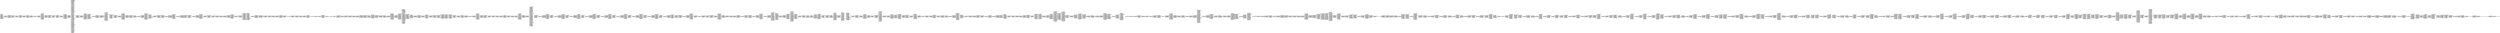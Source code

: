 digraph "graph.cfg.gv" {
	subgraph global {
		node [fontname=Courier fontsize=30.0 rank=same shape=box]
		block_0 [label="0: %00 = #0x1\l2: %01 = #0x40\l4: MSTORE(%01, %00)\l5: [NO_SSA] DUP1\l6: [NO_SSA] PUSH1\l8: [NO_SSA] DUP2\l9: [NO_SSA] MSTORE\la: [NO_SSA] PUSH1\lc: [NO_SSA] ADD\ld: [NO_SSA] PUSH2\l10: [NO_SSA] PUSH1\l12: [NO_SSA] SWAP2\l13: [NO_SSA] CODECOPY\l14: [NO_SSA] SWAP1\l15: [NO_SSA] PUSH2\l18: [NO_SSA] JUMPI\l"]
		block_19 [label="19: [NO_SSA] PUSH1\l1b: [NO_SSA] MLOAD\l1c: [NO_SSA] PUSH3\l20: [NO_SSA] PUSH1\l22: [NO_SSA] INVALID\l"]
		block_23 [label="23: [NO_SSA] DUP2\l24: [NO_SSA] MSTORE\l25: [NO_SSA] PUSH1\l27: [NO_SSA] ADD\l28: [NO_SSA] PUSH2\l2b: [NO_SSA] SWAP2\l2c: [NO_SSA] SWAP1\l2d: [NO_SSA] PUSH2\l30: [NO_SSA] JUMP\l"]
		block_31 [label="31: [NO_SSA] JUMPDEST\l32: [NO_SSA] POP\l33: [NO_SSA] PUSH2\l36: [NO_SSA] DUP6\l37: [NO_SSA] DUP6\l38: [NO_SSA] PUSH2\l3b: [NO_SSA] JUMP\l"]
		block_3c [label="3c: [NO_SSA] JUMPDEST\l3d: [NO_SSA] POP\l3e: [NO_SSA] PUSH4\l43: [NO_SSA] PUSH1\l45: [NO_SSA] INVALID\l"]
		block_46 [label="46: [NO_SSA] SWAP6\l47: [NO_SSA] SWAP5\l48: [NO_SSA] POP\l49: [NO_SSA] POP\l4a: [NO_SSA] POP\l4b: [NO_SSA] POP\l4c: [NO_SSA] POP\l4d: [NO_SSA] JUMP\l"]
		block_4e [label="4e: [NO_SSA] JUMPDEST\l4f: [NO_SSA] PUSH1\l51: [NO_SSA] PUSH1\l53: [NO_SSA] PUSH1\l55: [NO_SSA] INVALID\l"]
		block_56 [label="56: [NO_SSA] SUB\l57: [NO_SSA] DUP6\l58: [NO_SSA] AND\l59: [NO_SSA] CALLER\l5a: [NO_SSA] EQ\l5b: [NO_SSA] DUP1\l5c: [NO_SSA] PUSH2\l5f: [NO_SSA] JUMPI\l"]
		block_60 [label="60: [NO_SSA] POP\l61: [NO_SSA] PUSH2\l64: [NO_SSA] DUP6\l65: [NO_SSA] CALLER\l66: [NO_SSA] PUSH2\l69: [NO_SSA] JUMP\l"]
		block_6a [label="6a: [NO_SSA] JUMPDEST\l6b: [NO_SSA] PUSH2\l6e: [NO_SSA] JUMPI\l"]
		block_6f [label="6f: [NO_SSA] PUSH1\l71: [NO_SSA] MLOAD\l72: [NO_SSA] PUSH3\l76: [NO_SSA] PUSH1\l78: [NO_SSA] INVALID\l"]
		block_79 [label="79: [NO_SSA] DUP2\l7a: [NO_SSA] MSTORE\l7b: [NO_SSA] PUSH1\l7d: [NO_SSA] PUSH1\l7f: [NO_SSA] DUP3\l80: [NO_SSA] ADD\l81: [NO_SSA] MSTORE\l82: [NO_SSA] PUSH1\l84: [NO_SSA] PUSH1\l86: [NO_SSA] DUP3\l87: [NO_SSA] ADD\l88: [NO_SSA] MSTORE\l89: [NO_SSA] PUSH32\laa: [NO_SSA] PUSH1\lac: [NO_SSA] DUP3\lad: [NO_SSA] ADD\lae: [NO_SSA] MSTORE\laf: [NO_SSA] PUSH18\lc2: [NO_SSA] PUSH1\lc4: [NO_SSA] INVALID\l"]
		block_c5 [label="c5: [NO_SSA] PUSH1\lc7: [NO_SSA] DUP3\lc8: [NO_SSA] ADD\lc9: [NO_SSA] MSTORE\lca: [NO_SSA] PUSH1\lcc: [NO_SSA] ADD\lcd: [NO_SSA] PUSH2\ld0: [NO_SSA] JUMP\l"]
		block_d1 [label="d1: [NO_SSA] JUMPDEST\ld2: [NO_SSA] PUSH2\ld5: [NO_SSA] DUP6\ld6: [NO_SSA] DUP6\ld7: [NO_SSA] DUP6\ld8: [NO_SSA] DUP6\ld9: [NO_SSA] DUP6\lda: [NO_SSA] PUSH2\ldd: [NO_SSA] JUMP\l"]
		block_de [label="de: [NO_SSA] JUMPDEST\ldf: [NO_SSA] POP\le0: [NO_SSA] POP\le1: [NO_SSA] POP\le2: [NO_SSA] POP\le3: [NO_SSA] POP\le4: [NO_SSA] JUMP\l"]
		block_e5 [label="e5: [NO_SSA] JUMPDEST\le6: [NO_SSA] PUSH1\le8: [NO_SSA] PUSH8\lf1: [NO_SSA] CALLVALUE\lf2: [NO_SSA] LT\lf3: [NO_SSA] ISZERO\lf4: [NO_SSA] PUSH2\lf7: [NO_SSA] JUMPI\l"]
		block_f8 [label="f8: [NO_SSA] PUSH1\lfa: [NO_SSA] MLOAD\lfb: [NO_SSA] PUSH3\lff: [NO_SSA] PUSH1\l101: [NO_SSA] INVALID\l"]
		block_102 [label="102: [NO_SSA] DUP2\l103: [NO_SSA] MSTORE\l104: [NO_SSA] PUSH1\l106: [NO_SSA] PUSH1\l108: [NO_SSA] DUP3\l109: [NO_SSA] ADD\l10a: [NO_SSA] MSTORE\l10b: [NO_SSA] PUSH1\l10d: [NO_SSA] PUSH1\l10f: [NO_SSA] DUP3\l110: [NO_SSA] ADD\l111: [NO_SSA] MSTORE\l112: [NO_SSA] PUSH17\l124: [NO_SSA] PUSH1\l126: [NO_SSA] INVALID\l"]
		block_127 [label="127: [NO_SSA] PUSH1\l129: [NO_SSA] DUP3\l12a: [NO_SSA] ADD\l12b: [NO_SSA] MSTORE\l12c: [NO_SSA] PUSH1\l12e: [NO_SSA] ADD\l12f: [NO_SSA] PUSH2\l132: [NO_SSA] JUMP\l"]
		block_133 [label="133: [NO_SSA] JUMPDEST\l134: [NO_SSA] PUSH2\l137: [NO_SSA] CALLER\l138: [NO_SSA] ADDRESS\l139: [NO_SSA] DUP10\l13a: [NO_SSA] DUP10\l13b: [NO_SSA] DUP1\l13c: [NO_SSA] DUP1\l13d: [NO_SSA] PUSH1\l13f: [NO_SSA] MUL\l140: [NO_SSA] PUSH1\l142: [NO_SSA] ADD\l143: [NO_SSA] PUSH1\l145: [NO_SSA] MLOAD\l146: [NO_SSA] SWAP1\l147: [NO_SSA] DUP2\l148: [NO_SSA] ADD\l149: [NO_SSA] PUSH1\l14b: [NO_SSA] MSTORE\l14c: [NO_SSA] DUP1\l14d: [NO_SSA] SWAP4\l14e: [NO_SSA] SWAP3\l14f: [NO_SSA] SWAP2\l150: [NO_SSA] SWAP1\l151: [NO_SSA] DUP2\l152: [NO_SSA] DUP2\l153: [NO_SSA] MSTORE\l154: [NO_SSA] PUSH1\l156: [NO_SSA] ADD\l157: [NO_SSA] DUP4\l158: [NO_SSA] DUP4\l159: [NO_SSA] PUSH1\l15b: [NO_SSA] MUL\l15c: [NO_SSA] DUP1\l15d: [NO_SSA] DUP3\l15e: [NO_SSA] DUP5\l15f: [NO_SSA] CALLDATACOPY\l160: [NO_SSA] PUSH1\l162: [NO_SSA] SWAP3\l163: [NO_SSA] ADD\l164: [NO_SSA] SWAP2\l165: [NO_SSA] SWAP1\l166: [NO_SSA] SWAP2\l167: [NO_SSA] MSTORE\l168: [NO_SSA] POP\l169: [NO_SSA] POP\l16a: [NO_SSA] PUSH1\l16c: [NO_SSA] DUP1\l16d: [NO_SSA] MLOAD\l16e: [NO_SSA] PUSH1\l170: [NO_SSA] DUP1\l171: [NO_SSA] DUP14\l172: [NO_SSA] MUL\l173: [NO_SSA] DUP3\l174: [NO_SSA] DUP2\l175: [NO_SSA] ADD\l176: [NO_SSA] DUP3\l177: [NO_SSA] ADD\l178: [NO_SSA] SWAP1\l179: [NO_SSA] SWAP4\l17a: [NO_SSA] MSTORE\l17b: [NO_SSA] DUP13\l17c: [NO_SSA] DUP3\l17d: [NO_SSA] MSTORE\l17e: [NO_SSA] SWAP1\l17f: [NO_SSA] SWAP4\l180: [NO_SSA] POP\l181: [NO_SSA] DUP13\l182: [NO_SSA] SWAP3\l183: [NO_SSA] POP\l184: [NO_SSA] DUP12\l185: [NO_SSA] SWAP2\l186: [NO_SSA] DUP3\l187: [NO_SSA] SWAP2\l188: [NO_SSA] DUP6\l189: [NO_SSA] ADD\l18a: [NO_SSA] SWAP1\l18b: [NO_SSA] DUP5\l18c: [NO_SSA] SWAP1\l18d: [NO_SSA] DUP1\l18e: [NO_SSA] DUP3\l18f: [NO_SSA] DUP5\l190: [NO_SSA] CALLDATACOPY\l191: [NO_SSA] PUSH1\l193: [NO_SSA] SWAP3\l194: [NO_SSA] ADD\l195: [NO_SSA] DUP3\l196: [NO_SSA] SWAP1\l197: [NO_SSA] MSTORE\l198: [NO_SSA] POP\l199: [NO_SSA] PUSH1\l19b: [NO_SSA] DUP1\l19c: [NO_SSA] MLOAD\l19d: [NO_SSA] PUSH1\l19f: [NO_SSA] DUP2\l1a0: [NO_SSA] ADD\l1a1: [NO_SSA] SWAP1\l1a2: [NO_SSA] SWAP2\l1a3: [NO_SSA] MSTORE\l1a4: [NO_SSA] SWAP1\l1a5: [NO_SSA] DUP2\l1a6: [NO_SSA] MSTORE\l1a7: [NO_SSA] SWAP3\l1a8: [NO_SSA] POP\l1a9: [NO_SSA] PUSH2\l1ac: [NO_SSA] SWAP2\l1ad: [NO_SSA] POP\l1ae: [NO_SSA] POP\l1af: [NO_SSA] JUMP\l"]
		block_1b0 [label="1b0: [NO_SSA] JUMPDEST\l1b1: [NO_SSA] PUSH1\l1b3: [NO_SSA] SLOAD\l1b4: [NO_SSA] PUSH1\l1b6: [NO_SSA] MLOAD\l1b7: [NO_SSA] PUSH4\l1bc: [NO_SSA] PUSH1\l1be: [NO_SSA] INVALID\l"]
		block_1bf [label="1bf: [NO_SSA] DUP2\l1c0: [NO_SSA] MSTORE\l1c1: [NO_SSA] PUSH1\l1c3: [NO_SSA] PUSH1\l1c5: [NO_SSA] PUSH1\l1c7: [NO_SSA] INVALID\l"]
		block_1c8 [label="1c8: [NO_SSA] SUB\l1c9: [NO_SSA] SWAP1\l1ca: [NO_SSA] SWAP2\l1cb: [NO_SSA] AND\l1cc: [NO_SSA] SWAP1\l1cd: [NO_SSA] PUSH4\l1d2: [NO_SSA] SWAP1\l1d3: [NO_SSA] PUSH2\l1d6: [NO_SSA] SWAP1\l1d7: [NO_SSA] CALLER\l1d8: [NO_SSA] SWAP1\l1d9: [NO_SSA] DUP8\l1da: [NO_SSA] SWAP1\l1db: [NO_SSA] DUP8\l1dc: [NO_SSA] SWAP1\l1dd: [NO_SSA] PUSH1\l1df: [NO_SSA] ADD\l1e0: [NO_SSA] PUSH2\l1e3: [NO_SSA] JUMP\l"]
		block_1e4 [label="1e4: [NO_SSA] JUMPDEST\l1e5: [NO_SSA] PUSH1\l1e7: [NO_SSA] PUSH1\l1e9: [NO_SSA] MLOAD\l1ea: [NO_SSA] DUP1\l1eb: [NO_SSA] DUP4\l1ec: [NO_SSA] SUB\l1ed: [NO_SSA] DUP2\l1ee: [NO_SSA] PUSH1\l1f0: [NO_SSA] DUP8\l1f1: [NO_SSA] DUP1\l1f2: [NO_SSA] EXTCODESIZE\l1f3: [NO_SSA] ISZERO\l1f4: [NO_SSA] DUP1\l1f5: [NO_SSA] ISZERO\l1f6: [NO_SSA] PUSH2\l1f9: [NO_SSA] JUMPI\l"]
		block_1fa [label="1fa: [NO_SSA] PUSH1\l1fc: [NO_SSA] DUP1\l1fd: [NO_SSA] REVERT\l"]
		block_1fe [label="1fe: [NO_SSA] JUMPDEST\l1ff: [NO_SSA] POP\l200: [NO_SSA] GAS\l201: [NO_SSA] CALL\l202: [NO_SSA] ISZERO\l203: [NO_SSA] DUP1\l204: [NO_SSA] ISZERO\l205: [NO_SSA] PUSH2\l208: [NO_SSA] JUMPI\l"]
		block_209 [label="209: [NO_SSA] RETURNDATASIZE\l20a: [NO_SSA] PUSH1\l20c: [NO_SSA] DUP1\l20d: [NO_SSA] RETURNDATACOPY\l20e: [NO_SSA] RETURNDATASIZE\l20f: [NO_SSA] PUSH1\l211: [NO_SSA] REVERT\l"]
		block_212 [label="212: [NO_SSA] JUMPDEST\l213: [NO_SSA] POP\l214: [NO_SSA] POP\l215: [NO_SSA] POP\l216: [NO_SSA] POP\l217: [NO_SSA] PUSH1\l219: [NO_SSA] MLOAD\l21a: [NO_SSA] RETURNDATASIZE\l21b: [NO_SSA] PUSH1\l21d: [NO_SSA] NOT\l21e: [NO_SSA] PUSH1\l220: [NO_SSA] DUP3\l221: [NO_SSA] ADD\l222: [NO_SSA] AND\l223: [NO_SSA] DUP3\l224: [NO_SSA] ADD\l225: [NO_SSA] DUP1\l226: [NO_SSA] PUSH1\l228: [NO_SSA] MSTORE\l229: [NO_SSA] POP\l22a: [NO_SSA] DUP2\l22b: [NO_SSA] ADD\l22c: [NO_SSA] SWAP1\l22d: [NO_SSA] PUSH2\l230: [NO_SSA] SWAP2\l231: [NO_SSA] SWAP1\l232: [NO_SSA] PUSH2\l235: [NO_SSA] JUMP\l"]
		block_236 [label="236: [NO_SSA] JUMPDEST\l237: [NO_SSA] POP\l238: [NO_SSA] PUSH1\l23a: [NO_SSA] SWAP8\l23b: [NO_SSA] SWAP7\l23c: [NO_SSA] POP\l23d: [NO_SSA] POP\l23e: [NO_SSA] POP\l23f: [NO_SSA] POP\l240: [NO_SSA] POP\l241: [NO_SSA] POP\l242: [NO_SSA] POP\l243: [NO_SSA] JUMP\l"]
		block_244 [label="244: [NO_SSA] JUMPDEST\l245: [NO_SSA] PUSH1\l247: [NO_SSA] DUP2\l248: [NO_SSA] MLOAD\l249: [NO_SSA] DUP4\l24a: [NO_SSA] MLOAD\l24b: [NO_SSA] EQ\l24c: [NO_SSA] PUSH2\l24f: [NO_SSA] JUMPI\l"]
		block_250 [label="250: [NO_SSA] PUSH1\l252: [NO_SSA] MLOAD\l253: [NO_SSA] PUSH3\l257: [NO_SSA] PUSH1\l259: [NO_SSA] INVALID\l"]
		block_25a [label="25a: [NO_SSA] DUP2\l25b: [NO_SSA] MSTORE\l25c: [NO_SSA] PUSH1\l25e: [NO_SSA] PUSH1\l260: [NO_SSA] DUP3\l261: [NO_SSA] ADD\l262: [NO_SSA] MSTORE\l263: [NO_SSA] PUSH1\l265: [NO_SSA] PUSH1\l267: [NO_SSA] DUP3\l268: [NO_SSA] ADD\l269: [NO_SSA] MSTORE\l26a: [NO_SSA] PUSH32\l28b: [NO_SSA] PUSH1\l28d: [NO_SSA] DUP3\l28e: [NO_SSA] ADD\l28f: [NO_SSA] MSTORE\l290: [NO_SSA] PUSH9\l29a: [NO_SSA] PUSH1\l29c: [NO_SSA] INVALID\l"]
		block_29d [label="29d: [NO_SSA] PUSH1\l29f: [NO_SSA] DUP3\l2a0: [NO_SSA] ADD\l2a1: [NO_SSA] MSTORE\l2a2: [NO_SSA] PUSH1\l2a4: [NO_SSA] ADD\l2a5: [NO_SSA] PUSH2\l2a8: [NO_SSA] JUMP\l"]
		block_2a9 [label="2a9: [NO_SSA] JUMPDEST\l2aa: [NO_SSA] PUSH1\l2ac: [NO_SSA] DUP4\l2ad: [NO_SSA] MLOAD\l2ae: [NO_SSA] PUSH1\l2b0: [NO_SSA] PUSH1\l2b2: [NO_SSA] PUSH1\l2b4: [NO_SSA] INVALID\l"]
		block_2b5 [label="2b5: [NO_SSA] SUB\l2b6: [NO_SSA] DUP2\l2b7: [NO_SSA] GT\l2b8: [NO_SSA] ISZERO\l2b9: [NO_SSA] PUSH2\l2bc: [NO_SSA] JUMPI\l"]
		block_2bd [label="2bd: [NO_SSA] PUSH4\l2c2: [NO_SSA] PUSH1\l2c4: [NO_SSA] INVALID\l"]
		block_2c5 [label="2c5: [NO_SSA] PUSH1\l2c7: [NO_SSA] MSTORE\l2c8: [NO_SSA] PUSH1\l2ca: [NO_SSA] PUSH1\l2cc: [NO_SSA] MSTORE\l2cd: [NO_SSA] PUSH1\l2cf: [NO_SSA] PUSH1\l2d1: [NO_SSA] REVERT\l"]
		block_2d2 [label="2d2: [NO_SSA] JUMPDEST\l2d3: [NO_SSA] PUSH1\l2d5: [NO_SSA] MLOAD\l2d6: [NO_SSA] SWAP1\l2d7: [NO_SSA] DUP1\l2d8: [NO_SSA] DUP3\l2d9: [NO_SSA] MSTORE\l2da: [NO_SSA] DUP1\l2db: [NO_SSA] PUSH1\l2dd: [NO_SSA] MUL\l2de: [NO_SSA] PUSH1\l2e0: [NO_SSA] ADD\l2e1: [NO_SSA] DUP3\l2e2: [NO_SSA] ADD\l2e3: [NO_SSA] PUSH1\l2e5: [NO_SSA] MSTORE\l2e6: [NO_SSA] DUP1\l2e7: [NO_SSA] ISZERO\l2e8: [NO_SSA] PUSH2\l2eb: [NO_SSA] JUMPI\l"]
		block_2ec [label="2ec: [NO_SSA] DUP2\l2ed: [NO_SSA] PUSH1\l2ef: [NO_SSA] ADD\l2f0: [NO_SSA] PUSH1\l2f2: [NO_SSA] DUP3\l2f3: [NO_SSA] MUL\l2f4: [NO_SSA] DUP1\l2f5: [NO_SSA] CALLDATASIZE\l2f6: [NO_SSA] DUP4\l2f7: [NO_SSA] CALLDATACOPY\l2f8: [NO_SSA] ADD\l2f9: [NO_SSA] SWAP1\l2fa: [NO_SSA] POP\l"]
		block_2fb [label="2fb: [NO_SSA] JUMPDEST\l2fc: [NO_SSA] POP\l2fd: [NO_SSA] SWAP1\l2fe: [NO_SSA] POP\l2ff: [NO_SSA] PUSH1\l"]
		block_301 [label="301: [NO_SSA] JUMPDEST\l302: [NO_SSA] DUP5\l303: [NO_SSA] MLOAD\l304: [NO_SSA] DUP2\l305: [NO_SSA] LT\l306: [NO_SSA] ISZERO\l307: [NO_SSA] PUSH2\l30a: [NO_SSA] JUMPI\l"]
		block_30b [label="30b: [NO_SSA] PUSH2\l30e: [NO_SSA] DUP6\l30f: [NO_SSA] DUP3\l310: [NO_SSA] DUP2\l311: [NO_SSA] MLOAD\l312: [NO_SSA] DUP2\l313: [NO_SSA] LT\l314: [NO_SSA] PUSH2\l317: [NO_SSA] JUMPI\l"]
		block_318 [label="318: [NO_SSA] PUSH4\l31d: [NO_SSA] PUSH1\l31f: [NO_SSA] INVALID\l"]
		block_320 [label="320: [NO_SSA] PUSH1\l322: [NO_SSA] MSTORE\l323: [NO_SSA] PUSH1\l325: [NO_SSA] PUSH1\l327: [NO_SSA] MSTORE\l328: [NO_SSA] PUSH1\l32a: [NO_SSA] PUSH1\l32c: [NO_SSA] REVERT\l"]
		block_32d [label="32d: [NO_SSA] JUMPDEST\l32e: [NO_SSA] PUSH1\l330: [NO_SSA] MUL\l331: [NO_SSA] PUSH1\l333: [NO_SSA] ADD\l334: [NO_SSA] ADD\l335: [NO_SSA] MLOAD\l336: [NO_SSA] DUP6\l337: [NO_SSA] DUP4\l338: [NO_SSA] DUP2\l339: [NO_SSA] MLOAD\l33a: [NO_SSA] DUP2\l33b: [NO_SSA] LT\l33c: [NO_SSA] PUSH2\l33f: [NO_SSA] JUMPI\l"]
		block_340 [label="340: [NO_SSA] PUSH4\l345: [NO_SSA] PUSH1\l347: [NO_SSA] INVALID\l"]
		block_348 [label="348: [NO_SSA] PUSH1\l34a: [NO_SSA] MSTORE\l34b: [NO_SSA] PUSH1\l34d: [NO_SSA] PUSH1\l34f: [NO_SSA] MSTORE\l350: [NO_SSA] PUSH1\l352: [NO_SSA] PUSH1\l354: [NO_SSA] REVERT\l"]
		block_355 [label="355: [NO_SSA] JUMPDEST\l356: [NO_SSA] PUSH1\l358: [NO_SSA] MUL\l359: [NO_SSA] PUSH1\l35b: [NO_SSA] ADD\l35c: [NO_SSA] ADD\l35d: [NO_SSA] MLOAD\l35e: [NO_SSA] PUSH2\l361: [NO_SSA] JUMP\l"]
		block_362 [label="362: [NO_SSA] JUMPDEST\l363: [NO_SSA] DUP3\l364: [NO_SSA] DUP3\l365: [NO_SSA] DUP2\l366: [NO_SSA] MLOAD\l367: [NO_SSA] DUP2\l368: [NO_SSA] LT\l369: [NO_SSA] PUSH2\l36c: [NO_SSA] JUMPI\l"]
		block_36d [label="36d: [NO_SSA] PUSH4\l372: [NO_SSA] PUSH1\l374: [NO_SSA] INVALID\l"]
		block_375 [label="375: [NO_SSA] PUSH1\l377: [NO_SSA] MSTORE\l378: [NO_SSA] PUSH1\l37a: [NO_SSA] PUSH1\l37c: [NO_SSA] MSTORE\l37d: [NO_SSA] PUSH1\l37f: [NO_SSA] PUSH1\l381: [NO_SSA] REVERT\l"]
		block_382 [label="382: [NO_SSA] JUMPDEST\l383: [NO_SSA] PUSH1\l385: [NO_SSA] SWAP1\l386: [NO_SSA] DUP2\l387: [NO_SSA] MUL\l388: [NO_SSA] SWAP2\l389: [NO_SSA] SWAP1\l38a: [NO_SSA] SWAP2\l38b: [NO_SSA] ADD\l38c: [NO_SSA] ADD\l38d: [NO_SSA] MSTORE\l38e: [NO_SSA] PUSH2\l391: [NO_SSA] DUP2\l392: [NO_SSA] PUSH2\l395: [NO_SSA] JUMP\l"]
		block_396 [label="396: [NO_SSA] JUMPDEST\l397: [NO_SSA] SWAP1\l398: [NO_SSA] POP\l399: [NO_SSA] PUSH2\l39c: [NO_SSA] JUMP\l"]
		block_39d [label="39d: [NO_SSA] JUMPDEST\l39e: [NO_SSA] POP\l39f: [NO_SSA] SWAP4\l3a0: [NO_SSA] SWAP3\l3a1: [NO_SSA] POP\l3a2: [NO_SSA] POP\l3a3: [NO_SSA] POP\l3a4: [NO_SSA] JUMP\l"]
		block_3a5 [label="3a5: [NO_SSA] JUMPDEST\l3a6: [NO_SSA] CALLER\l3a7: [NO_SSA] PUSH2\l3aa: [NO_SSA] PUSH2\l3ad: [NO_SSA] JUMP\l"]
		block_3ae [label="3ae: [NO_SSA] JUMPDEST\l3af: [NO_SSA] PUSH1\l3b1: [NO_SSA] PUSH1\l3b3: [NO_SSA] PUSH1\l3b5: [NO_SSA] INVALID\l"]
		block_3b6 [label="3b6: [NO_SSA] SUB\l3b7: [NO_SSA] AND\l3b8: [NO_SSA] EQ\l3b9: [NO_SSA] PUSH2\l3bc: [NO_SSA] JUMPI\l"]
		block_3bd [label="3bd: [NO_SSA] PUSH1\l3bf: [NO_SSA] MLOAD\l3c0: [NO_SSA] PUSH3\l3c4: [NO_SSA] PUSH1\l3c6: [NO_SSA] INVALID\l"]
		block_3c7 [label="3c7: [NO_SSA] DUP2\l3c8: [NO_SSA] MSTORE\l3c9: [NO_SSA] PUSH1\l3cb: [NO_SSA] ADD\l3cc: [NO_SSA] PUSH2\l3cf: [NO_SSA] SWAP1\l3d0: [NO_SSA] PUSH2\l3d3: [NO_SSA] JUMP\l"]
		block_3d4 [label="3d4: [NO_SSA] JUMPDEST\l3d5: [NO_SSA] DUP1\l3d6: [NO_SSA] MLOAD\l3d7: [NO_SSA] PUSH2\l3da: [NO_SSA] SWAP1\l3db: [NO_SSA] PUSH1\l3dd: [NO_SSA] SWAP1\l3de: [NO_SSA] PUSH1\l3e0: [NO_SSA] DUP5\l3e1: [NO_SSA] ADD\l3e2: [NO_SSA] SWAP1\l3e3: [NO_SSA] PUSH2\l3e6: [NO_SSA] JUMP\l"]
		block_3e7 [label="3e7: [NO_SSA] JUMPDEST\l3e8: [NO_SSA] POP\l3e9: [NO_SSA] POP\l3ea: [NO_SSA] JUMP\l"]
		block_3eb [label="3eb: [NO_SSA] JUMPDEST\l3ec: [NO_SSA] PUSH1\l3ee: [NO_SSA] MLOAD\l3ef: [NO_SSA] PUSH4\l3f4: [NO_SSA] PUSH1\l3f6: [NO_SSA] INVALID\l"]
		block_3f7 [label="3f7: [NO_SSA] DUP2\l3f8: [NO_SSA] MSTORE\l3f9: [NO_SSA] CALLER\l3fa: [NO_SSA] PUSH1\l3fc: [NO_SSA] DUP3\l3fd: [NO_SSA] ADD\l3fe: [NO_SSA] MSTORE\l3ff: [NO_SSA] ADDRESS\l400: [NO_SSA] PUSH1\l402: [NO_SSA] DUP3\l403: [NO_SSA] ADD\l404: [NO_SSA] MSTORE\l405: [NO_SSA] PUSH1\l407: [NO_SSA] DUP2\l408: [NO_SSA] ADD\l409: [NO_SSA] DUP3\l40a: [NO_SSA] SWAP1\l40b: [NO_SSA] MSTORE\l40c: [NO_SSA] PUSH32\l42d: [NO_SSA] PUSH1\l42f: [NO_SSA] PUSH1\l431: [NO_SSA] PUSH1\l433: [NO_SSA] INVALID\l"]
		block_434 [label="434: [NO_SSA] SUB\l435: [NO_SSA] AND\l436: [NO_SSA] SWAP1\l437: [NO_SSA] PUSH4\l43c: [NO_SSA] SWAP1\l43d: [NO_SSA] PUSH1\l43f: [NO_SSA] ADD\l440: [NO_SSA] PUSH1\l442: [NO_SSA] PUSH1\l444: [NO_SSA] MLOAD\l445: [NO_SSA] DUP1\l446: [NO_SSA] DUP4\l447: [NO_SSA] SUB\l448: [NO_SSA] DUP2\l449: [NO_SSA] PUSH1\l44b: [NO_SSA] DUP8\l44c: [NO_SSA] DUP1\l44d: [NO_SSA] EXTCODESIZE\l44e: [NO_SSA] ISZERO\l44f: [NO_SSA] DUP1\l450: [NO_SSA] ISZERO\l451: [NO_SSA] PUSH2\l454: [NO_SSA] JUMPI\l"]
		block_455 [label="455: [NO_SSA] PUSH1\l457: [NO_SSA] DUP1\l458: [NO_SSA] REVERT\l"]
		block_459 [label="459: [NO_SSA] JUMPDEST\l45a: [NO_SSA] POP\l45b: [NO_SSA] GAS\l45c: [NO_SSA] CALL\l45d: [NO_SSA] ISZERO\l45e: [NO_SSA] DUP1\l45f: [NO_SSA] ISZERO\l460: [NO_SSA] PUSH2\l463: [NO_SSA] JUMPI\l"]
		block_464 [label="464: [NO_SSA] RETURNDATASIZE\l465: [NO_SSA] PUSH1\l467: [NO_SSA] DUP1\l468: [NO_SSA] RETURNDATACOPY\l469: [NO_SSA] RETURNDATASIZE\l46a: [NO_SSA] PUSH1\l46c: [NO_SSA] REVERT\l"]
		block_46d [label="46d: [NO_SSA] JUMPDEST\l46e: [NO_SSA] CALLER\l46f: [NO_SSA] PUSH2\l472: [NO_SSA] PUSH2\l475: [NO_SSA] JUMP\l"]
		block_476 [label="476: [NO_SSA] JUMPDEST\l477: [NO_SSA] PUSH1\l479: [NO_SSA] PUSH1\l47b: [NO_SSA] PUSH1\l47d: [NO_SSA] INVALID\l"]
		block_47e [label="47e: [NO_SSA] SUB\l47f: [NO_SSA] AND\l480: [NO_SSA] EQ\l481: [NO_SSA] PUSH2\l484: [NO_SSA] JUMPI\l"]
		block_485 [label="485: [NO_SSA] PUSH1\l487: [NO_SSA] MLOAD\l488: [NO_SSA] PUSH3\l48c: [NO_SSA] PUSH1\l48e: [NO_SSA] INVALID\l"]
		block_48f [label="48f: [NO_SSA] DUP2\l490: [NO_SSA] MSTORE\l491: [NO_SSA] PUSH1\l493: [NO_SSA] ADD\l494: [NO_SSA] PUSH2\l497: [NO_SSA] SWAP1\l498: [NO_SSA] PUSH2\l49b: [NO_SSA] JUMP\l"]
		block_49c [label="49c: [NO_SSA] JUMPDEST\l49d: [NO_SSA] PUSH2\l4a0: [NO_SSA] PUSH1\l4a2: [NO_SSA] PUSH2\l4a5: [NO_SSA] JUMP\l"]
		block_4a6 [label="4a6: [NO_SSA] JUMPDEST\l4a7: [NO_SSA] JUMP\l"]
		block_4a8 [label="4a8: [NO_SSA] JUMPDEST\l4a9: [NO_SSA] CALLER\l4aa: [NO_SSA] PUSH2\l4ad: [NO_SSA] PUSH2\l4b0: [NO_SSA] JUMP\l"]
		block_4b1 [label="4b1: [NO_SSA] JUMPDEST\l4b2: [NO_SSA] PUSH1\l4b4: [NO_SSA] PUSH1\l4b6: [NO_SSA] PUSH1\l4b8: [NO_SSA] INVALID\l"]
		block_4b9 [label="4b9: [NO_SSA] SUB\l4ba: [NO_SSA] AND\l4bb: [NO_SSA] EQ\l4bc: [NO_SSA] PUSH2\l4bf: [NO_SSA] JUMPI\l"]
		block_4c0 [label="4c0: [NO_SSA] PUSH1\l4c2: [NO_SSA] MLOAD\l4c3: [NO_SSA] PUSH3\l4c7: [NO_SSA] PUSH1\l4c9: [NO_SSA] INVALID\l"]
		block_4ca [label="4ca: [NO_SSA] DUP2\l4cb: [NO_SSA] MSTORE\l4cc: [NO_SSA] PUSH1\l4ce: [NO_SSA] ADD\l4cf: [NO_SSA] PUSH2\l4d2: [NO_SSA] SWAP1\l4d3: [NO_SSA] PUSH2\l4d6: [NO_SSA] JUMP\l"]
		block_4d7 [label="4d7: [NO_SSA] JUMPDEST\l4d8: [NO_SSA] INVALID\l"]
		block_4d9 [label="4d9: [NO_SSA] DUP1\l4da: [NO_SSA] PUSH2\l4dd: [NO_SSA] JUMPI\l"]
		block_4de [label="4de: [NO_SSA] PUSH1\l4e0: [NO_SSA] DUP1\l4e1: [NO_SSA] REVERT\l"]
		block_4e2 [label="4e2: [NO_SSA] JUMPDEST\l4e3: [NO_SSA] PUSH1\l4e5: [NO_SSA] SLOAD\l4e6: [NO_SSA] PUSH2\l4e9: [NO_SSA] SWAP1\l4ea: [NO_SSA] PUSH1\l4ec: [NO_SSA] PUSH1\l4ee: [NO_SSA] PUSH1\l4f0: [NO_SSA] INVALID\l"]
		block_4f1 [label="4f1: [NO_SSA] SUB\l4f2: [NO_SSA] AND\l4f3: [NO_SSA] INVALID\l"]
		block_4f4 [label="4f4: [NO_SSA] PUSH2\l4f7: [NO_SSA] JUMP\l"]
		block_4f8 [label="4f8: [NO_SSA] JUMPDEST\l4f9: [NO_SSA] POP\l4fa: [NO_SSA] JUMP\l"]
		block_4fb [label="4fb: [NO_SSA] JUMPDEST\l4fc: [NO_SSA] PUSH1\l4fe: [NO_SSA] SLOAD\l4ff: [NO_SSA] PUSH1\l501: [NO_SSA] PUSH1\l503: [NO_SSA] PUSH1\l505: [NO_SSA] INVALID\l"]
		block_506 [label="506: [NO_SSA] SUB\l507: [NO_SSA] AND\l508: [NO_SSA] SWAP1\l509: [NO_SSA] JUMP\l"]
		block_50a [label="50a: [NO_SSA] JUMPDEST\l50b: [NO_SSA] CALLER\l50c: [NO_SSA] PUSH2\l50f: [NO_SSA] PUSH2\l512: [NO_SSA] JUMP\l"]
		block_513 [label="513: [NO_SSA] JUMPDEST\l514: [NO_SSA] PUSH1\l516: [NO_SSA] PUSH1\l518: [NO_SSA] PUSH1\l51a: [NO_SSA] INVALID\l"]
		block_51b [label="51b: [NO_SSA] SUB\l51c: [NO_SSA] AND\l51d: [NO_SSA] EQ\l51e: [NO_SSA] PUSH2\l521: [NO_SSA] JUMPI\l"]
		block_522 [label="522: [NO_SSA] PUSH1\l524: [NO_SSA] MLOAD\l525: [NO_SSA] PUSH3\l529: [NO_SSA] PUSH1\l52b: [NO_SSA] INVALID\l"]
		block_52c [label="52c: [NO_SSA] DUP2\l52d: [NO_SSA] MSTORE\l52e: [NO_SSA] PUSH1\l530: [NO_SSA] ADD\l531: [NO_SSA] PUSH2\l534: [NO_SSA] SWAP1\l535: [NO_SSA] PUSH2\l538: [NO_SSA] JUMP\l"]
		block_539 [label="539: [NO_SSA] JUMPDEST\l53a: [NO_SSA] PUSH1\l53c: [NO_SSA] DUP1\l53d: [NO_SSA] SLOAD\l53e: [NO_SSA] PUSH1\l540: [NO_SSA] PUSH1\l542: [NO_SSA] PUSH1\l544: [NO_SSA] INVALID\l"]
		block_545 [label="545: [NO_SSA] SUB\l546: [NO_SSA] NOT\l547: [NO_SSA] AND\l548: [NO_SSA] PUSH1\l54a: [NO_SSA] PUSH1\l54c: [NO_SSA] PUSH1\l54e: [NO_SSA] INVALID\l"]
		block_54f [label="54f: [NO_SSA] SUB\l550: [NO_SSA] SWAP3\l551: [NO_SSA] SWAP1\l552: [NO_SSA] SWAP3\l553: [NO_SSA] AND\l554: [NO_SSA] SWAP2\l555: [NO_SSA] SWAP1\l556: [NO_SSA] SWAP2\l557: [NO_SSA] OR\l558: [NO_SSA] SWAP1\l559: [NO_SSA] SSTORE\l55a: [NO_SSA] JUMP\l"]
		block_55b [label="55b: [NO_SSA] JUMPDEST\l55c: [NO_SSA] PUSH1\l55e: [NO_SSA] DUP1\l55f: [NO_SSA] SLOAD\l560: [NO_SSA] PUSH2\l563: [NO_SSA] SWAP1\l564: [NO_SSA] PUSH2\l567: [NO_SSA] JUMP\l"]
		block_568 [label="568: [NO_SSA] JUMPDEST\l569: [NO_SSA] CALLER\l56a: [NO_SSA] PUSH1\l56c: [NO_SSA] PUSH1\l56e: [NO_SSA] PUSH1\l570: [NO_SSA] INVALID\l"]
		block_571 [label="571: [NO_SSA] SUB\l572: [NO_SSA] DUP4\l573: [NO_SSA] AND\l574: [NO_SSA] EQ\l575: [NO_SSA] ISZERO\l576: [NO_SSA] PUSH2\l579: [NO_SSA] JUMPI\l"]
		block_57a [label="57a: [NO_SSA] PUSH1\l57c: [NO_SSA] MLOAD\l57d: [NO_SSA] PUSH3\l581: [NO_SSA] PUSH1\l583: [NO_SSA] INVALID\l"]
		block_584 [label="584: [NO_SSA] DUP2\l585: [NO_SSA] MSTORE\l586: [NO_SSA] PUSH1\l588: [NO_SSA] PUSH1\l58a: [NO_SSA] DUP3\l58b: [NO_SSA] ADD\l58c: [NO_SSA] MSTORE\l58d: [NO_SSA] PUSH1\l58f: [NO_SSA] PUSH1\l591: [NO_SSA] DUP3\l592: [NO_SSA] ADD\l593: [NO_SSA] MSTORE\l594: [NO_SSA] PUSH32\l5b5: [NO_SSA] PUSH1\l5b7: [NO_SSA] DUP3\l5b8: [NO_SSA] ADD\l5b9: [NO_SSA] MSTORE\l5ba: [NO_SSA] PUSH9\l5c4: [NO_SSA] PUSH1\l5c6: [NO_SSA] INVALID\l"]
		block_5c7 [label="5c7: [NO_SSA] PUSH1\l5c9: [NO_SSA] DUP3\l5ca: [NO_SSA] ADD\l5cb: [NO_SSA] MSTORE\l5cc: [NO_SSA] PUSH1\l5ce: [NO_SSA] ADD\l5cf: [NO_SSA] PUSH2\l5d2: [NO_SSA] JUMP\l"]
		block_5d3 [label="5d3: [NO_SSA] JUMPDEST\l5d4: [NO_SSA] CALLER\l5d5: [NO_SSA] PUSH1\l5d7: [NO_SSA] DUP2\l5d8: [NO_SSA] DUP2\l5d9: [NO_SSA] MSTORE\l5da: [NO_SSA] PUSH1\l5dc: [NO_SSA] PUSH1\l5de: [NO_SSA] SWAP1\l5df: [NO_SSA] DUP2\l5e0: [NO_SSA] MSTORE\l5e1: [NO_SSA] PUSH1\l5e3: [NO_SSA] DUP1\l5e4: [NO_SSA] DUP4\l5e5: [NO_SSA] SHA3\l5e6: [NO_SSA] PUSH1\l5e8: [NO_SSA] PUSH1\l5ea: [NO_SSA] PUSH1\l5ec: [NO_SSA] INVALID\l"]
		block_5ed [label="5ed: [NO_SSA] SUB\l5ee: [NO_SSA] DUP8\l5ef: [NO_SSA] AND\l5f0: [NO_SSA] DUP1\l5f1: [NO_SSA] DUP6\l5f2: [NO_SSA] MSTORE\l5f3: [NO_SSA] SWAP1\l5f4: [NO_SSA] DUP4\l5f5: [NO_SSA] MSTORE\l5f6: [NO_SSA] SWAP3\l5f7: [NO_SSA] DUP2\l5f8: [NO_SSA] SWAP1\l5f9: [NO_SSA] SHA3\l5fa: [NO_SSA] DUP1\l5fb: [NO_SSA] SLOAD\l5fc: [NO_SSA] PUSH1\l5fe: [NO_SSA] NOT\l5ff: [NO_SSA] AND\l600: [NO_SSA] DUP7\l601: [NO_SSA] ISZERO\l602: [NO_SSA] ISZERO\l603: [NO_SSA] SWAP1\l604: [NO_SSA] DUP2\l605: [NO_SSA] OR\l606: [NO_SSA] SWAP1\l607: [NO_SSA] SWAP2\l608: [NO_SSA] SSTORE\l609: [NO_SSA] SWAP1\l60a: [NO_SSA] MLOAD\l60b: [NO_SSA] SWAP1\l60c: [NO_SSA] DUP2\l60d: [NO_SSA] MSTORE\l60e: [NO_SSA] SWAP2\l60f: [NO_SSA] SWAP3\l610: [NO_SSA] SWAP2\l611: [NO_SSA] PUSH32\l632: [NO_SSA] SWAP2\l633: [NO_SSA] ADD\l634: [NO_SSA] PUSH1\l636: [NO_SSA] MLOAD\l637: [NO_SSA] DUP1\l638: [NO_SSA] SWAP2\l639: [NO_SSA] SUB\l63a: [NO_SSA] SWAP1\l63b: [NO_SSA] LOG3\l63c: [NO_SSA] POP\l63d: [NO_SSA] POP\l63e: [NO_SSA] JUMP\l"]
		block_63f [label="63f: [NO_SSA] JUMPDEST\l640: [NO_SSA] PUSH1\l642: [NO_SSA] DUP1\l643: [NO_SSA] MLOAD\l644: [NO_SSA] DUP1\l645: [NO_SSA] DUP3\l646: [NO_SSA] ADD\l647: [NO_SSA] SWAP1\l648: [NO_SSA] SWAP2\l649: [NO_SSA] MSTORE\l64a: [NO_SSA] PUSH1\l64c: [NO_SSA] DUP2\l64d: [NO_SSA] MSTORE\l64e: [NO_SSA] PUSH13\l65c: [NO_SSA] PUSH1\l65e: [NO_SSA] INVALID\l"]
		block_65f [label="65f: [NO_SSA] PUSH1\l661: [NO_SSA] DUP3\l662: [NO_SSA] ADD\l663: [NO_SSA] MSTORE\l664: [NO_SSA] PUSH1\l666: [NO_SSA] SWAP1\l667: [NO_SSA] CALLER\l668: [NO_SSA] ADDRESS\l669: [NO_SSA] EQ\l66a: [NO_SSA] PUSH2\l66d: [NO_SSA] JUMPI\l"]
		block_66e [label="66e: [NO_SSA] PUSH1\l670: [NO_SSA] MLOAD\l671: [NO_SSA] PUSH3\l675: [NO_SSA] PUSH1\l677: [NO_SSA] INVALID\l"]
		block_678 [label="678: [NO_SSA] DUP2\l679: [NO_SSA] MSTORE\l67a: [NO_SSA] PUSH1\l67c: [NO_SSA] ADD\l67d: [NO_SSA] PUSH2\l680: [NO_SSA] SWAP2\l681: [NO_SSA] SWAP1\l682: [NO_SSA] PUSH2\l685: [NO_SSA] JUMP\l"]
		block_686 [label="686: [NO_SSA] JUMPDEST\l687: [NO_SSA] POP\l688: [NO_SSA] PUSH4\l68d: [NO_SSA] PUSH1\l68f: [NO_SSA] INVALID\l"]
		block_690 [label="690: [NO_SSA] SWAP10\l691: [NO_SSA] SWAP9\l692: [NO_SSA] POP\l693: [NO_SSA] POP\l694: [NO_SSA] POP\l695: [NO_SSA] POP\l696: [NO_SSA] POP\l697: [NO_SSA] POP\l698: [NO_SSA] POP\l699: [NO_SSA] POP\l69a: [NO_SSA] POP\l69b: [NO_SSA] JUMP\l"]
		block_69c [label="69c: [NO_SSA] JUMPDEST\l69d: [NO_SSA] PUSH1\l69f: [NO_SSA] PUSH1\l6a1: [NO_SSA] PUSH2\l6a4: [NO_SSA] PUSH2\l6a7: [NO_SSA] JUMP\l"]
		block_6a8 [label="6a8: [NO_SSA] JUMPDEST\l6a9: [NO_SSA] SWAP1\l6aa: [NO_SSA] POP\l6ab: [NO_SSA] PUSH1\l6ad: [NO_SSA] PUSH2\l6b0: [NO_SSA] DUP5\l6b1: [NO_SSA] PUSH2\l6b4: [NO_SSA] JUMP\l"]
		block_6b5 [label="6b5: [NO_SSA] JUMPDEST\l6b6: [NO_SSA] SWAP1\l6b7: [NO_SSA] POP\l6b8: [NO_SSA] PUSH1\l6ba: [NO_SSA] DUP3\l6bb: [NO_SSA] MLOAD\l6bc: [NO_SSA] GT\l6bd: [NO_SSA] PUSH2\l6c0: [NO_SSA] JUMPI\l"]
		block_6c1 [label="6c1: [NO_SSA] PUSH1\l6c3: [NO_SSA] MLOAD\l6c4: [NO_SSA] DUP1\l6c5: [NO_SSA] PUSH1\l6c7: [NO_SSA] ADD\l6c8: [NO_SSA] PUSH1\l6ca: [NO_SSA] MSTORE\l6cb: [NO_SSA] DUP1\l6cc: [NO_SSA] PUSH1\l6ce: [NO_SSA] DUP2\l6cf: [NO_SSA] MSTORE\l6d0: [NO_SSA] POP\l6d1: [NO_SSA] PUSH2\l6d4: [NO_SSA] JUMP\l"]
		block_6d5 [label="6d5: [NO_SSA] JUMPDEST\l6d6: [NO_SSA] DUP2\l6d7: [NO_SSA] DUP2\l6d8: [NO_SSA] PUSH1\l6da: [NO_SSA] MLOAD\l6db: [NO_SSA] PUSH1\l6dd: [NO_SSA] ADD\l6de: [NO_SSA] PUSH2\l6e1: [NO_SSA] SWAP3\l6e2: [NO_SSA] SWAP2\l6e3: [NO_SSA] SWAP1\l6e4: [NO_SSA] PUSH2\l6e7: [NO_SSA] JUMP\l"]
		block_6e8 [label="6e8: [NO_SSA] JUMPDEST\l6e9: [NO_SSA] PUSH1\l6eb: [NO_SSA] MLOAD\l6ec: [NO_SSA] PUSH1\l6ee: [NO_SSA] DUP2\l6ef: [NO_SSA] DUP4\l6f0: [NO_SSA] SUB\l6f1: [NO_SSA] SUB\l6f2: [NO_SSA] DUP2\l6f3: [NO_SSA] MSTORE\l6f4: [NO_SSA] SWAP1\l6f5: [NO_SSA] PUSH1\l6f7: [NO_SSA] MSTORE\l"]
		block_6f8 [label="6f8: [NO_SSA] JUMPDEST\l6f9: [NO_SSA] SWAP5\l6fa: [NO_SSA] SWAP4\l6fb: [NO_SSA] POP\l6fc: [NO_SSA] POP\l6fd: [NO_SSA] POP\l6fe: [NO_SSA] POP\l6ff: [NO_SSA] JUMP\l"]
		block_700 [label="700: [NO_SSA] JUMPDEST\l701: [NO_SSA] PUSH1\l703: [NO_SSA] PUSH1\l705: [NO_SSA] PUSH1\l707: [NO_SSA] INVALID\l"]
		block_708 [label="708: [NO_SSA] SUB\l709: [NO_SSA] DUP6\l70a: [NO_SSA] AND\l70b: [NO_SSA] CALLER\l70c: [NO_SSA] EQ\l70d: [NO_SSA] DUP1\l70e: [NO_SSA] PUSH2\l711: [NO_SSA] JUMPI\l"]
		block_712 [label="712: [NO_SSA] POP\l713: [NO_SSA] PUSH2\l716: [NO_SSA] DUP6\l717: [NO_SSA] CALLER\l718: [NO_SSA] PUSH2\l71b: [NO_SSA] JUMP\l"]
		block_71c [label="71c: [NO_SSA] JUMPDEST\l71d: [NO_SSA] PUSH2\l720: [NO_SSA] JUMPI\l"]
		block_721 [label="721: [NO_SSA] PUSH1\l723: [NO_SSA] MLOAD\l724: [NO_SSA] PUSH3\l728: [NO_SSA] PUSH1\l72a: [NO_SSA] INVALID\l"]
		block_72b [label="72b: [NO_SSA] DUP2\l72c: [NO_SSA] MSTORE\l72d: [NO_SSA] PUSH1\l72f: [NO_SSA] PUSH1\l731: [NO_SSA] DUP3\l732: [NO_SSA] ADD\l733: [NO_SSA] MSTORE\l734: [NO_SSA] PUSH1\l736: [NO_SSA] PUSH1\l738: [NO_SSA] DUP3\l739: [NO_SSA] ADD\l73a: [NO_SSA] MSTORE\l73b: [NO_SSA] PUSH32\l75c: [NO_SSA] PUSH1\l75e: [NO_SSA] DUP3\l75f: [NO_SSA] ADD\l760: [NO_SSA] MSTORE\l761: [NO_SSA] PUSH9\l76b: [NO_SSA] PUSH1\l76d: [NO_SSA] INVALID\l"]
		block_76e [label="76e: [NO_SSA] PUSH1\l770: [NO_SSA] DUP3\l771: [NO_SSA] ADD\l772: [NO_SSA] MSTORE\l773: [NO_SSA] PUSH1\l775: [NO_SSA] ADD\l776: [NO_SSA] PUSH2\l779: [NO_SSA] JUMP\l"]
		block_77a [label="77a: [NO_SSA] JUMPDEST\l77b: [NO_SSA] PUSH2\l77e: [NO_SSA] DUP6\l77f: [NO_SSA] DUP6\l780: [NO_SSA] DUP6\l781: [NO_SSA] DUP6\l782: [NO_SSA] DUP6\l783: [NO_SSA] PUSH2\l786: [NO_SSA] JUMP\l"]
		block_787 [label="787: [NO_SSA] JUMPDEST\l788: [NO_SSA] CALLER\l789: [NO_SSA] PUSH2\l78c: [NO_SSA] PUSH2\l78f: [NO_SSA] JUMP\l"]
		block_790 [label="790: [NO_SSA] JUMPDEST\l791: [NO_SSA] PUSH1\l793: [NO_SSA] PUSH1\l795: [NO_SSA] PUSH1\l797: [NO_SSA] INVALID\l"]
		block_798 [label="798: [NO_SSA] SUB\l799: [NO_SSA] AND\l79a: [NO_SSA] EQ\l79b: [NO_SSA] PUSH2\l79e: [NO_SSA] JUMPI\l"]
		block_79f [label="79f: [NO_SSA] PUSH1\l7a1: [NO_SSA] MLOAD\l7a2: [NO_SSA] PUSH3\l7a6: [NO_SSA] PUSH1\l7a8: [NO_SSA] INVALID\l"]
		block_7a9 [label="7a9: [NO_SSA] DUP2\l7aa: [NO_SSA] MSTORE\l7ab: [NO_SSA] PUSH1\l7ad: [NO_SSA] ADD\l7ae: [NO_SSA] PUSH2\l7b1: [NO_SSA] SWAP1\l7b2: [NO_SSA] PUSH2\l7b5: [NO_SSA] JUMP\l"]
		block_7b6 [label="7b6: [NO_SSA] JUMPDEST\l7b7: [NO_SSA] PUSH1\l7b9: [NO_SSA] PUSH1\l7bb: [NO_SSA] PUSH1\l7bd: [NO_SSA] INVALID\l"]
		block_7be [label="7be: [NO_SSA] SUB\l7bf: [NO_SSA] DUP2\l7c0: [NO_SSA] AND\l7c1: [NO_SSA] PUSH2\l7c4: [NO_SSA] JUMPI\l"]
		block_7c5 [label="7c5: [NO_SSA] PUSH1\l7c7: [NO_SSA] MLOAD\l7c8: [NO_SSA] PUSH3\l7cc: [NO_SSA] PUSH1\l7ce: [NO_SSA] INVALID\l"]
		block_7cf [label="7cf: [NO_SSA] DUP2\l7d0: [NO_SSA] MSTORE\l7d1: [NO_SSA] PUSH1\l7d3: [NO_SSA] PUSH1\l7d5: [NO_SSA] DUP3\l7d6: [NO_SSA] ADD\l7d7: [NO_SSA] MSTORE\l7d8: [NO_SSA] PUSH1\l7da: [NO_SSA] PUSH1\l7dc: [NO_SSA] DUP3\l7dd: [NO_SSA] ADD\l7de: [NO_SSA] MSTORE\l7df: [NO_SSA] PUSH32\l800: [NO_SSA] PUSH1\l802: [NO_SSA] DUP3\l803: [NO_SSA] ADD\l804: [NO_SSA] MSTORE\l805: [NO_SSA] PUSH6\l80c: [NO_SSA] PUSH1\l80e: [NO_SSA] INVALID\l"]
		block_80f [label="80f: [NO_SSA] PUSH1\l811: [NO_SSA] DUP3\l812: [NO_SSA] ADD\l813: [NO_SSA] MSTORE\l814: [NO_SSA] PUSH1\l816: [NO_SSA] ADD\l817: [NO_SSA] PUSH2\l81a: [NO_SSA] JUMP\l"]
		block_81b [label="81b: [NO_SSA] JUMPDEST\l81c: [NO_SSA] PUSH2\l81f: [NO_SSA] DUP2\l820: [NO_SSA] PUSH2\l823: [NO_SSA] JUMP\l"]
		block_824 [label="824: [NO_SSA] JUMPDEST\l825: [NO_SSA] PUSH1\l827: [NO_SSA] DUP1\l828: [NO_SSA] MLOAD\l829: [NO_SSA] PUSH1\l82b: [NO_SSA] DUP1\l82c: [NO_SSA] DUP3\l82d: [NO_SSA] MSTORE\l82e: [NO_SSA] PUSH2\l831: [NO_SSA] DUP3\l832: [NO_SSA] ADD\l833: [NO_SSA] SWAP1\l834: [NO_SSA] SWAP3\l835: [NO_SSA] MSTORE\l836: [NO_SSA] PUSH1\l838: [NO_SSA] SWAP2\l839: [NO_SSA] PUSH1\l83b: [NO_SSA] DUP3\l83c: [NO_SSA] ADD\l83d: [NO_SSA] PUSH2\l840: [NO_SSA] DUP1\l841: [NO_SSA] CALLDATASIZE\l842: [NO_SSA] DUP4\l843: [NO_SSA] CALLDATACOPY\l844: [NO_SSA] POP\l845: [NO_SSA] POP\l846: [NO_SSA] PUSH1\l848: [NO_SSA] DUP1\l849: [NO_SSA] MLOAD\l84a: [NO_SSA] PUSH1\l84c: [NO_SSA] DUP1\l84d: [NO_SSA] DUP3\l84e: [NO_SSA] MSTORE\l84f: [NO_SSA] PUSH2\l852: [NO_SSA] DUP3\l853: [NO_SSA] ADD\l854: [NO_SSA] SWAP1\l855: [NO_SSA] SWAP3\l856: [NO_SSA] MSTORE\l857: [NO_SSA] SWAP3\l858: [NO_SSA] SWAP4\l859: [NO_SSA] POP\l85a: [NO_SSA] PUSH1\l85c: [NO_SSA] SWAP3\l85d: [NO_SSA] SWAP2\l85e: [NO_SSA] POP\l85f: [NO_SSA] PUSH1\l861: [NO_SSA] DUP3\l862: [NO_SSA] ADD\l863: [NO_SSA] PUSH2\l866: [NO_SSA] DUP1\l867: [NO_SSA] CALLDATASIZE\l868: [NO_SSA] DUP4\l869: [NO_SSA] CALLDATACOPY\l86a: [NO_SSA] ADD\l86b: [NO_SSA] SWAP1\l86c: [NO_SSA] POP\l86d: [NO_SSA] POP\l86e: [NO_SSA] SWAP1\l86f: [NO_SSA] POP\l870: [NO_SSA] PUSH2\l873: [NO_SSA] DUP4\l874: [NO_SSA] PUSH3\l878: [NO_SSA] PUSH2\l87b: [NO_SSA] JUMP\l"]
		block_87c [label="87c: [NO_SSA] JUMPDEST\l87d: [NO_SSA] DUP3\l87e: [NO_SSA] PUSH1\l880: [NO_SSA] DUP2\l881: [NO_SSA] MLOAD\l882: [NO_SSA] DUP2\l883: [NO_SSA] LT\l884: [NO_SSA] PUSH2\l887: [NO_SSA] JUMPI\l"]
		block_888 [label="888: [NO_SSA] PUSH4\l88d: [NO_SSA] PUSH1\l88f: [NO_SSA] INVALID\l"]
		block_890 [label="890: [NO_SSA] PUSH1\l892: [NO_SSA] MSTORE\l893: [NO_SSA] PUSH1\l895: [NO_SSA] PUSH1\l897: [NO_SSA] MSTORE\l898: [NO_SSA] PUSH1\l89a: [NO_SSA] PUSH1\l89c: [NO_SSA] REVERT\l"]
		block_89d [label="89d: [NO_SSA] JUMPDEST\l89e: [NO_SSA] PUSH1\l8a0: [NO_SSA] SWAP1\l8a1: [NO_SSA] DUP2\l8a2: [NO_SSA] MUL\l8a3: [NO_SSA] SWAP2\l8a4: [NO_SSA] SWAP1\l8a5: [NO_SSA] SWAP2\l8a6: [NO_SSA] ADD\l8a7: [NO_SSA] ADD\l8a8: [NO_SSA] MSTORE\l8a9: [NO_SSA] PUSH2\l8ac: [NO_SSA] DUP4\l8ad: [NO_SSA] PUSH4\l8b2: [NO_SSA] PUSH2\l8b5: [NO_SSA] JUMP\l"]
		block_8b6 [label="8b6: [NO_SSA] JUMPDEST\l8b7: [NO_SSA] DUP3\l8b8: [NO_SSA] PUSH1\l8ba: [NO_SSA] DUP2\l8bb: [NO_SSA] MLOAD\l8bc: [NO_SSA] DUP2\l8bd: [NO_SSA] LT\l8be: [NO_SSA] PUSH2\l8c1: [NO_SSA] JUMPI\l"]
		block_8c2 [label="8c2: [NO_SSA] PUSH4\l8c7: [NO_SSA] PUSH1\l8c9: [NO_SSA] INVALID\l"]
		block_8ca [label="8ca: [NO_SSA] PUSH1\l8cc: [NO_SSA] MSTORE\l8cd: [NO_SSA] PUSH1\l8cf: [NO_SSA] PUSH1\l8d1: [NO_SSA] MSTORE\l8d2: [NO_SSA] PUSH1\l8d4: [NO_SSA] PUSH1\l8d6: [NO_SSA] REVERT\l"]
		block_8d7 [label="8d7: [NO_SSA] JUMPDEST\l8d8: [NO_SSA] PUSH1\l8da: [NO_SSA] SWAP1\l8db: [NO_SSA] DUP2\l8dc: [NO_SSA] MUL\l8dd: [NO_SSA] SWAP2\l8de: [NO_SSA] SWAP1\l8df: [NO_SSA] SWAP2\l8e0: [NO_SSA] ADD\l8e1: [NO_SSA] ADD\l8e2: [NO_SSA] MSTORE\l8e3: [NO_SSA] PUSH2\l8e6: [NO_SSA] DUP4\l8e7: [NO_SSA] PUSH4\l8ec: [NO_SSA] PUSH2\l8ef: [NO_SSA] JUMP\l"]
		block_8f0 [label="8f0: [NO_SSA] JUMPDEST\l8f1: [NO_SSA] DUP3\l8f2: [NO_SSA] PUSH1\l8f4: [NO_SSA] DUP2\l8f5: [NO_SSA] MLOAD\l8f6: [NO_SSA] DUP2\l8f7: [NO_SSA] LT\l8f8: [NO_SSA] PUSH2\l8fb: [NO_SSA] JUMPI\l"]
		block_8fc [label="8fc: [NO_SSA] PUSH4\l901: [NO_SSA] PUSH1\l903: [NO_SSA] INVALID\l"]
		block_904 [label="904: [NO_SSA] PUSH1\l906: [NO_SSA] MSTORE\l907: [NO_SSA] PUSH1\l909: [NO_SSA] PUSH1\l90b: [NO_SSA] MSTORE\l90c: [NO_SSA] PUSH1\l90e: [NO_SSA] PUSH1\l910: [NO_SSA] REVERT\l"]
		block_911 [label="911: [NO_SSA] JUMPDEST\l912: [NO_SSA] PUSH1\l914: [NO_SSA] SWAP1\l915: [NO_SSA] DUP2\l916: [NO_SSA] MUL\l917: [NO_SSA] SWAP2\l918: [NO_SSA] SWAP1\l919: [NO_SSA] SWAP2\l91a: [NO_SSA] ADD\l91b: [NO_SSA] ADD\l91c: [NO_SSA] MSTORE\l91d: [NO_SSA] PUSH2\l920: [NO_SSA] DUP4\l921: [NO_SSA] PUSH4\l926: [NO_SSA] PUSH2\l929: [NO_SSA] JUMP\l"]
		block_92a [label="92a: [NO_SSA] JUMPDEST\l92b: [NO_SSA] DUP3\l92c: [NO_SSA] PUSH1\l92e: [NO_SSA] DUP2\l92f: [NO_SSA] MLOAD\l930: [NO_SSA] DUP2\l931: [NO_SSA] LT\l932: [NO_SSA] PUSH2\l935: [NO_SSA] JUMPI\l"]
		block_936 [label="936: [NO_SSA] PUSH4\l93b: [NO_SSA] PUSH1\l93d: [NO_SSA] INVALID\l"]
		block_93e [label="93e: [NO_SSA] PUSH1\l940: [NO_SSA] MSTORE\l941: [NO_SSA] PUSH1\l943: [NO_SSA] PUSH1\l945: [NO_SSA] MSTORE\l946: [NO_SSA] PUSH1\l948: [NO_SSA] PUSH1\l94a: [NO_SSA] REVERT\l"]
		block_94b [label="94b: [NO_SSA] JUMPDEST\l94c: [NO_SSA] PUSH1\l94e: [NO_SSA] SWAP1\l94f: [NO_SSA] DUP2\l950: [NO_SSA] MUL\l951: [NO_SSA] SWAP2\l952: [NO_SSA] SWAP1\l953: [NO_SSA] SWAP2\l954: [NO_SSA] ADD\l955: [NO_SSA] ADD\l956: [NO_SSA] MSTORE\l957: [NO_SSA] PUSH2\l95a: [NO_SSA] DUP4\l95b: [NO_SSA] PUSH4\l960: [NO_SSA] PUSH2\l963: [NO_SSA] JUMP\l"]
		block_964 [label="964: [NO_SSA] JUMPDEST\l965: [NO_SSA] DUP3\l966: [NO_SSA] PUSH1\l968: [NO_SSA] DUP2\l969: [NO_SSA] MLOAD\l96a: [NO_SSA] DUP2\l96b: [NO_SSA] LT\l96c: [NO_SSA] PUSH2\l96f: [NO_SSA] JUMPI\l"]
		block_970 [label="970: [NO_SSA] PUSH4\l975: [NO_SSA] PUSH1\l977: [NO_SSA] INVALID\l"]
		block_978 [label="978: [NO_SSA] PUSH1\l97a: [NO_SSA] MSTORE\l97b: [NO_SSA] PUSH1\l97d: [NO_SSA] PUSH1\l97f: [NO_SSA] MSTORE\l980: [NO_SSA] PUSH1\l982: [NO_SSA] PUSH1\l984: [NO_SSA] REVERT\l"]
		block_985 [label="985: [NO_SSA] JUMPDEST\l986: [NO_SSA] PUSH1\l988: [NO_SSA] SWAP1\l989: [NO_SSA] DUP2\l98a: [NO_SSA] MUL\l98b: [NO_SSA] SWAP2\l98c: [NO_SSA] SWAP1\l98d: [NO_SSA] SWAP2\l98e: [NO_SSA] ADD\l98f: [NO_SSA] ADD\l990: [NO_SSA] MSTORE\l991: [NO_SSA] PUSH2\l994: [NO_SSA] DUP4\l995: [NO_SSA] PUSH4\l99a: [NO_SSA] PUSH2\l99d: [NO_SSA] JUMP\l"]
		block_99e [label="99e: [NO_SSA] JUMPDEST\l99f: [NO_SSA] DUP3\l9a0: [NO_SSA] PUSH1\l9a2: [NO_SSA] DUP2\l9a3: [NO_SSA] MLOAD\l9a4: [NO_SSA] DUP2\l9a5: [NO_SSA] LT\l9a6: [NO_SSA] PUSH2\l9a9: [NO_SSA] JUMPI\l"]
		block_9aa [label="9aa: [NO_SSA] PUSH4\l9af: [NO_SSA] PUSH1\l9b1: [NO_SSA] INVALID\l"]
		block_9b2 [label="9b2: [NO_SSA] PUSH1\l9b4: [NO_SSA] MSTORE\l9b5: [NO_SSA] PUSH1\l9b7: [NO_SSA] PUSH1\l9b9: [NO_SSA] MSTORE\l9ba: [NO_SSA] PUSH1\l9bc: [NO_SSA] PUSH1\l9be: [NO_SSA] REVERT\l"]
		block_9bf [label="9bf: [NO_SSA] JUMPDEST\l9c0: [NO_SSA] PUSH1\l9c2: [NO_SSA] SWAP1\l9c3: [NO_SSA] DUP2\l9c4: [NO_SSA] MUL\l9c5: [NO_SSA] SWAP2\l9c6: [NO_SSA] SWAP1\l9c7: [NO_SSA] SWAP2\l9c8: [NO_SSA] ADD\l9c9: [NO_SSA] ADD\l9ca: [NO_SSA] MSTORE\l9cb: [NO_SSA] PUSH2\l9ce: [NO_SSA] DUP4\l9cf: [NO_SSA] PUSH4\l9d4: [NO_SSA] PUSH2\l9d7: [NO_SSA] JUMP\l"]
		block_9d8 [label="9d8: [NO_SSA] JUMPDEST\l9d9: [NO_SSA] DUP3\l9da: [NO_SSA] PUSH1\l9dc: [NO_SSA] DUP2\l9dd: [NO_SSA] MLOAD\l9de: [NO_SSA] DUP2\l9df: [NO_SSA] LT\l9e0: [NO_SSA] PUSH2\l9e3: [NO_SSA] JUMPI\l"]
		block_9e4 [label="9e4: [NO_SSA] PUSH4\l9e9: [NO_SSA] PUSH1\l9eb: [NO_SSA] INVALID\l"]
		block_9ec [label="9ec: [NO_SSA] PUSH1\l9ee: [NO_SSA] MSTORE\l9ef: [NO_SSA] PUSH1\l9f1: [NO_SSA] PUSH1\l9f3: [NO_SSA] MSTORE\l9f4: [NO_SSA] PUSH1\l9f6: [NO_SSA] PUSH1\l9f8: [NO_SSA] REVERT\l"]
		block_9f9 [label="9f9: [NO_SSA] JUMPDEST\l9fa: [NO_SSA] PUSH1\l9fc: [NO_SSA] SWAP1\l9fd: [NO_SSA] DUP2\l9fe: [NO_SSA] MUL\l9ff: [NO_SSA] SWAP2\la00: [NO_SSA] SWAP1\la01: [NO_SSA] SWAP2\la02: [NO_SSA] ADD\la03: [NO_SSA] ADD\la04: [NO_SSA] MSTORE\la05: [NO_SSA] PUSH2\la08: [NO_SSA] DUP4\la09: [NO_SSA] PUSH4\la0e: [NO_SSA] PUSH2\la11: [NO_SSA] JUMP\l"]
		block_a12 [label="a12: [NO_SSA] JUMPDEST\la13: [NO_SSA] DUP3\la14: [NO_SSA] PUSH1\la16: [NO_SSA] DUP2\la17: [NO_SSA] MLOAD\la18: [NO_SSA] DUP2\la19: [NO_SSA] LT\la1a: [NO_SSA] PUSH2\la1d: [NO_SSA] JUMPI\l"]
		block_a1e [label="a1e: [NO_SSA] PUSH4\la23: [NO_SSA] PUSH1\la25: [NO_SSA] INVALID\l"]
		block_a26 [label="a26: [NO_SSA] PUSH1\la28: [NO_SSA] MSTORE\la29: [NO_SSA] PUSH1\la2b: [NO_SSA] PUSH1\la2d: [NO_SSA] MSTORE\la2e: [NO_SSA] PUSH1\la30: [NO_SSA] PUSH1\la32: [NO_SSA] REVERT\l"]
		block_a33 [label="a33: [NO_SSA] JUMPDEST\la34: [NO_SSA] PUSH1\la36: [NO_SSA] SWAP1\la37: [NO_SSA] DUP2\la38: [NO_SSA] MUL\la39: [NO_SSA] SWAP2\la3a: [NO_SSA] SWAP1\la3b: [NO_SSA] SWAP2\la3c: [NO_SSA] ADD\la3d: [NO_SSA] ADD\la3e: [NO_SSA] MSTORE\la3f: [NO_SSA] PUSH2\la42: [NO_SSA] DUP4\la43: [NO_SSA] PUSH4\la48: [NO_SSA] PUSH2\la4b: [NO_SSA] JUMP\l"]
		block_a4c [label="a4c: [NO_SSA] JUMPDEST\la4d: [NO_SSA] DUP3\la4e: [NO_SSA] PUSH1\la50: [NO_SSA] DUP2\la51: [NO_SSA] MLOAD\la52: [NO_SSA] DUP2\la53: [NO_SSA] LT\la54: [NO_SSA] PUSH2\la57: [NO_SSA] JUMPI\l"]
		block_a58 [label="a58: [NO_SSA] PUSH4\la5d: [NO_SSA] PUSH1\la5f: [NO_SSA] INVALID\l"]
		block_a60 [label="a60: [NO_SSA] PUSH1\la62: [NO_SSA] MSTORE\la63: [NO_SSA] PUSH1\la65: [NO_SSA] PUSH1\la67: [NO_SSA] MSTORE\la68: [NO_SSA] PUSH1\la6a: [NO_SSA] PUSH1\la6c: [NO_SSA] REVERT\l"]
		block_a6d [label="a6d: [NO_SSA] JUMPDEST\la6e: [NO_SSA] PUSH1\la70: [NO_SSA] MUL\la71: [NO_SSA] PUSH1\la73: [NO_SSA] ADD\la74: [NO_SSA] ADD\la75: [NO_SSA] DUP2\la76: [NO_SSA] DUP2\la77: [NO_SSA] MSTORE\la78: [NO_SSA] POP\la79: [NO_SSA] POP\la7a: [NO_SSA] PUSH1\l"]
		block_a7c [label="a7c: [NO_SSA] JUMPDEST\la7d: [NO_SSA] DUP3\la7e: [NO_SSA] MLOAD\la7f: [NO_SSA] DUP2\la80: [NO_SSA] LT\la81: [NO_SSA] ISZERO\la82: [NO_SSA] PUSH2\la85: [NO_SSA] JUMPI\l"]
		block_a86 [label="a86: [NO_SSA] PUSH1\la88: [NO_SSA] DUP3\la89: [NO_SSA] DUP3\la8a: [NO_SSA] DUP2\la8b: [NO_SSA] MLOAD\la8c: [NO_SSA] DUP2\la8d: [NO_SSA] LT\la8e: [NO_SSA] PUSH2\la91: [NO_SSA] JUMPI\l"]
		block_a92 [label="a92: [NO_SSA] PUSH4\la97: [NO_SSA] PUSH1\la99: [NO_SSA] INVALID\l"]
		block_a9a [label="a9a: [NO_SSA] PUSH1\la9c: [NO_SSA] MSTORE\la9d: [NO_SSA] PUSH1\la9f: [NO_SSA] PUSH1\laa1: [NO_SSA] MSTORE\laa2: [NO_SSA] PUSH1\laa4: [NO_SSA] PUSH1\laa6: [NO_SSA] REVERT\l"]
		block_aa7 [label="aa7: [NO_SSA] JUMPDEST\laa8: [NO_SSA] PUSH1\laaa: [NO_SSA] SWAP1\laab: [NO_SSA] DUP2\laac: [NO_SSA] MUL\laad: [NO_SSA] SWAP2\laae: [NO_SSA] SWAP1\laaf: [NO_SSA] SWAP2\lab0: [NO_SSA] ADD\lab1: [NO_SSA] ADD\lab2: [NO_SSA] MSTORE\lab3: [NO_SSA] PUSH2\lab6: [NO_SSA] DUP6\lab7: [NO_SSA] DUP6\lab8: [NO_SSA] PUSH2\labb: [NO_SSA] DUP5\labc: [NO_SSA] PUSH3\lac0: [NO_SSA] PUSH2\lac3: [NO_SSA] JUMP\l"]
		block_ac4 [label="ac4: [NO_SSA] JUMPDEST\lac5: [NO_SSA] PUSH2\lac8: [NO_SSA] SWAP2\lac9: [NO_SSA] SWAP1\laca: [NO_SSA] PUSH2\lacd: [NO_SSA] JUMP\l"]
		block_ace [label="ace: [NO_SSA] JUMPDEST\lacf: [NO_SSA] PUSH2\lad2: [NO_SSA] JUMP\l"]
		block_ad3 [label="ad3: [NO_SSA] JUMPDEST\lad4: [NO_SSA] DUP1\lad5: [NO_SSA] PUSH2\lad8: [NO_SSA] DUP2\lad9: [NO_SSA] PUSH2\ladc: [NO_SSA] JUMP\l"]
		block_add [label="add: [NO_SSA] JUMPDEST\lade: [NO_SSA] SWAP2\ladf: [NO_SSA] POP\lae0: [NO_SSA] POP\lae1: [NO_SSA] PUSH2\lae4: [NO_SSA] JUMP\l"]
		block_ae5 [label="ae5: [NO_SSA] JUMPDEST\lae6: [NO_SSA] DUP2\lae7: [NO_SSA] MLOAD\lae8: [NO_SSA] DUP4\lae9: [NO_SSA] MLOAD\laea: [NO_SSA] EQ\laeb: [NO_SSA] PUSH2\laee: [NO_SSA] JUMPI\l"]
		block_aef [label="aef: [NO_SSA] PUSH1\laf1: [NO_SSA] MLOAD\laf2: [NO_SSA] PUSH3\laf6: [NO_SSA] PUSH1\laf8: [NO_SSA] INVALID\l"]
		block_af9 [label="af9: [NO_SSA] DUP2\lafa: [NO_SSA] MSTORE\lafb: [NO_SSA] PUSH1\lafd: [NO_SSA] PUSH1\laff: [NO_SSA] DUP3\lb00: [NO_SSA] ADD\lb01: [NO_SSA] MSTORE\lb02: [NO_SSA] PUSH1\lb04: [NO_SSA] PUSH1\lb06: [NO_SSA] DUP3\lb07: [NO_SSA] ADD\lb08: [NO_SSA] MSTORE\lb09: [NO_SSA] PUSH32\lb2a: [NO_SSA] PUSH1\lb2c: [NO_SSA] DUP3\lb2d: [NO_SSA] ADD\lb2e: [NO_SSA] MSTORE\lb2f: [NO_SSA] PUSH8\lb38: [NO_SSA] PUSH1\lb3a: [NO_SSA] INVALID\l"]
		block_b3b [label="b3b: [NO_SSA] PUSH1\lb3d: [NO_SSA] DUP3\lb3e: [NO_SSA] ADD\lb3f: [NO_SSA] MSTORE\lb40: [NO_SSA] PUSH1\lb42: [NO_SSA] ADD\lb43: [NO_SSA] PUSH2\lb46: [NO_SSA] JUMP\l"]
		block_b47 [label="b47: [NO_SSA] JUMPDEST\lb48: [NO_SSA] PUSH1\lb4a: [NO_SSA] PUSH1\lb4c: [NO_SSA] PUSH1\lb4e: [NO_SSA] INVALID\l"]
		block_b4f [label="b4f: [NO_SSA] SUB\lb50: [NO_SSA] DUP5\lb51: [NO_SSA] AND\lb52: [NO_SSA] PUSH2\lb55: [NO_SSA] JUMPI\l"]
		block_b56 [label="b56: [NO_SSA] PUSH1\lb58: [NO_SSA] MLOAD\lb59: [NO_SSA] PUSH3\lb5d: [NO_SSA] PUSH1\lb5f: [NO_SSA] INVALID\l"]
		block_b60 [label="b60: [NO_SSA] DUP2\lb61: [NO_SSA] MSTORE\lb62: [NO_SSA] PUSH1\lb64: [NO_SSA] ADD\lb65: [NO_SSA] PUSH2\lb68: [NO_SSA] SWAP1\lb69: [NO_SSA] PUSH2\lb6c: [NO_SSA] JUMP\l"]
		block_b6d [label="b6d: [NO_SSA] JUMPDEST\lb6e: [NO_SSA] CALLER\lb6f: [NO_SSA] PUSH1\l"]
		block_b71 [label="b71: [NO_SSA] JUMPDEST\lb72: [NO_SSA] DUP5\lb73: [NO_SSA] MLOAD\lb74: [NO_SSA] DUP2\lb75: [NO_SSA] LT\lb76: [NO_SSA] ISZERO\lb77: [NO_SSA] PUSH2\lb7a: [NO_SSA] JUMPI\l"]
		block_b7b [label="b7b: [NO_SSA] PUSH1\lb7d: [NO_SSA] DUP6\lb7e: [NO_SSA] DUP3\lb7f: [NO_SSA] DUP2\lb80: [NO_SSA] MLOAD\lb81: [NO_SSA] DUP2\lb82: [NO_SSA] LT\lb83: [NO_SSA] PUSH2\lb86: [NO_SSA] JUMPI\l"]
		block_b87 [label="b87: [NO_SSA] PUSH4\lb8c: [NO_SSA] PUSH1\lb8e: [NO_SSA] INVALID\l"]
		block_b8f [label="b8f: [NO_SSA] PUSH1\lb91: [NO_SSA] MSTORE\lb92: [NO_SSA] PUSH1\lb94: [NO_SSA] PUSH1\lb96: [NO_SSA] MSTORE\lb97: [NO_SSA] PUSH1\lb99: [NO_SSA] PUSH1\lb9b: [NO_SSA] REVERT\l"]
		block_b9c [label="b9c: [NO_SSA] JUMPDEST\lb9d: [NO_SSA] PUSH1\lb9f: [NO_SSA] MUL\lba0: [NO_SSA] PUSH1\lba2: [NO_SSA] ADD\lba3: [NO_SSA] ADD\lba4: [NO_SSA] MLOAD\lba5: [NO_SSA] SWAP1\lba6: [NO_SSA] POP\lba7: [NO_SSA] PUSH1\lba9: [NO_SSA] DUP6\lbaa: [NO_SSA] DUP4\lbab: [NO_SSA] DUP2\lbac: [NO_SSA] MLOAD\lbad: [NO_SSA] DUP2\lbae: [NO_SSA] LT\lbaf: [NO_SSA] PUSH2\lbb2: [NO_SSA] JUMPI\l"]
		block_bb3 [label="bb3: [NO_SSA] PUSH4\lbb8: [NO_SSA] PUSH1\lbba: [NO_SSA] INVALID\l"]
		block_bbb [label="bbb: [NO_SSA] PUSH1\lbbd: [NO_SSA] MSTORE\lbbe: [NO_SSA] PUSH1\lbc0: [NO_SSA] PUSH1\lbc2: [NO_SSA] MSTORE\lbc3: [NO_SSA] PUSH1\lbc5: [NO_SSA] PUSH1\lbc7: [NO_SSA] REVERT\l"]
		block_bc8 [label="bc8: [NO_SSA] JUMPDEST\lbc9: [NO_SSA] PUSH1\lbcb: [NO_SSA] SWAP1\lbcc: [NO_SSA] DUP2\lbcd: [NO_SSA] MUL\lbce: [NO_SSA] SWAP2\lbcf: [NO_SSA] SWAP1\lbd0: [NO_SSA] SWAP2\lbd1: [NO_SSA] ADD\lbd2: [NO_SSA] DUP2\lbd3: [NO_SSA] ADD\lbd4: [NO_SSA] MLOAD\lbd5: [NO_SSA] PUSH1\lbd7: [NO_SSA] DUP5\lbd8: [NO_SSA] DUP2\lbd9: [NO_SSA] MSTORE\lbda: [NO_SSA] DUP1\lbdb: [NO_SSA] DUP4\lbdc: [NO_SSA] MSTORE\lbdd: [NO_SSA] PUSH1\lbdf: [NO_SSA] DUP1\lbe0: [NO_SSA] DUP3\lbe1: [NO_SSA] SHA3\lbe2: [NO_SSA] PUSH1\lbe4: [NO_SSA] PUSH1\lbe6: [NO_SSA] PUSH1\lbe8: [NO_SSA] INVALID\l"]
		block_be9 [label="be9: [NO_SSA] SUB\lbea: [NO_SSA] DUP15\lbeb: [NO_SSA] AND\lbec: [NO_SSA] DUP4\lbed: [NO_SSA] MSTORE\lbee: [NO_SSA] SWAP1\lbef: [NO_SSA] SWAP4\lbf0: [NO_SSA] MSTORE\lbf1: [NO_SSA] SWAP2\lbf2: [NO_SSA] SWAP1\lbf3: [NO_SSA] SWAP2\lbf4: [NO_SSA] SHA3\lbf5: [NO_SSA] SLOAD\lbf6: [NO_SSA] SWAP1\lbf7: [NO_SSA] SWAP2\lbf8: [NO_SSA] POP\lbf9: [NO_SSA] DUP2\lbfa: [NO_SSA] DUP2\lbfb: [NO_SSA] LT\lbfc: [NO_SSA] ISZERO\lbfd: [NO_SSA] PUSH2\lc00: [NO_SSA] JUMPI\l"]
		block_c01 [label="c01: [NO_SSA] PUSH1\lc03: [NO_SSA] MLOAD\lc04: [NO_SSA] PUSH3\lc08: [NO_SSA] PUSH1\lc0a: [NO_SSA] INVALID\l"]
		block_c0b [label="c0b: [NO_SSA] DUP2\lc0c: [NO_SSA] MSTORE\lc0d: [NO_SSA] PUSH1\lc0f: [NO_SSA] ADD\lc10: [NO_SSA] PUSH2\lc13: [NO_SSA] SWAP1\lc14: [NO_SSA] PUSH2\lc17: [NO_SSA] JUMP\l"]
		block_c18 [label="c18: [NO_SSA] JUMPDEST\lc19: [NO_SSA] PUSH1\lc1b: [NO_SSA] DUP4\lc1c: [NO_SSA] DUP2\lc1d: [NO_SSA] MSTORE\lc1e: [NO_SSA] PUSH1\lc20: [NO_SSA] DUP2\lc21: [NO_SSA] DUP2\lc22: [NO_SSA] MSTORE\lc23: [NO_SSA] PUSH1\lc25: [NO_SSA] DUP1\lc26: [NO_SSA] DUP4\lc27: [NO_SSA] SHA3\lc28: [NO_SSA] PUSH1\lc2a: [NO_SSA] PUSH1\lc2c: [NO_SSA] PUSH1\lc2e: [NO_SSA] INVALID\l"]
		block_c2f [label="c2f: [NO_SSA] SUB\lc30: [NO_SSA] DUP15\lc31: [NO_SSA] DUP2\lc32: [NO_SSA] AND\lc33: [NO_SSA] DUP6\lc34: [NO_SSA] MSTORE\lc35: [NO_SSA] SWAP3\lc36: [NO_SSA] MSTORE\lc37: [NO_SSA] DUP1\lc38: [NO_SSA] DUP4\lc39: [NO_SSA] SHA3\lc3a: [NO_SSA] DUP6\lc3b: [NO_SSA] DUP6\lc3c: [NO_SSA] SUB\lc3d: [NO_SSA] SWAP1\lc3e: [NO_SSA] SSTORE\lc3f: [NO_SSA] SWAP1\lc40: [NO_SSA] DUP12\lc41: [NO_SSA] AND\lc42: [NO_SSA] DUP3\lc43: [NO_SSA] MSTORE\lc44: [NO_SSA] DUP2\lc45: [NO_SSA] SHA3\lc46: [NO_SSA] DUP1\lc47: [NO_SSA] SLOAD\lc48: [NO_SSA] DUP5\lc49: [NO_SSA] SWAP3\lc4a: [NO_SSA] SWAP1\lc4b: [NO_SSA] PUSH2\lc4e: [NO_SSA] SWAP1\lc4f: [NO_SSA] DUP5\lc50: [NO_SSA] SWAP1\lc51: [NO_SSA] PUSH2\lc54: [NO_SSA] JUMP\l"]
		block_c55 [label="c55: [NO_SSA] JUMPDEST\lc56: [NO_SSA] SWAP3\lc57: [NO_SSA] POP\lc58: [NO_SSA] POP\lc59: [NO_SSA] DUP2\lc5a: [NO_SSA] SWAP1\lc5b: [NO_SSA] SSTORE\lc5c: [NO_SSA] POP\lc5d: [NO_SSA] POP\lc5e: [NO_SSA] POP\lc5f: [NO_SSA] POP\lc60: [NO_SSA] DUP1\lc61: [NO_SSA] PUSH2\lc64: [NO_SSA] SWAP1\lc65: [NO_SSA] PUSH2\lc68: [NO_SSA] JUMP\l"]
		block_c69 [label="c69: [NO_SSA] JUMPDEST\lc6a: [NO_SSA] SWAP1\lc6b: [NO_SSA] POP\lc6c: [NO_SSA] PUSH2\lc6f: [NO_SSA] JUMP\l"]
		block_c70 [label="c70: [NO_SSA] JUMPDEST\lc71: [NO_SSA] POP\lc72: [NO_SSA] DUP5\lc73: [NO_SSA] PUSH1\lc75: [NO_SSA] PUSH1\lc77: [NO_SSA] PUSH1\lc79: [NO_SSA] INVALID\l"]
		block_c7a [label="c7a: [NO_SSA] SUB\lc7b: [NO_SSA] AND\lc7c: [NO_SSA] DUP7\lc7d: [NO_SSA] PUSH1\lc7f: [NO_SSA] PUSH1\lc81: [NO_SSA] PUSH1\lc83: [NO_SSA] INVALID\l"]
		block_c84 [label="c84: [NO_SSA] SUB\lc85: [NO_SSA] AND\lc86: [NO_SSA] DUP3\lc87: [NO_SSA] PUSH1\lc89: [NO_SSA] PUSH1\lc8b: [NO_SSA] PUSH1\lc8d: [NO_SSA] INVALID\l"]
		block_c8e [label="c8e: [NO_SSA] SUB\lc8f: [NO_SSA] AND\lc90: [NO_SSA] PUSH32\lcb1: [NO_SSA] DUP8\lcb2: [NO_SSA] DUP8\lcb3: [NO_SSA] PUSH1\lcb5: [NO_SSA] MLOAD\lcb6: [NO_SSA] PUSH2\lcb9: [NO_SSA] SWAP3\lcba: [NO_SSA] SWAP2\lcbb: [NO_SSA] SWAP1\lcbc: [NO_SSA] PUSH2\lcbf: [NO_SSA] JUMP\l"]
		block_cc0 [label="cc0: [NO_SSA] JUMPDEST\lcc1: [NO_SSA] PUSH1\lcc3: [NO_SSA] MLOAD\lcc4: [NO_SSA] DUP1\lcc5: [NO_SSA] SWAP2\lcc6: [NO_SSA] SUB\lcc7: [NO_SSA] SWAP1\lcc8: [NO_SSA] LOG4\lcc9: [NO_SSA] PUSH2\lccc: [NO_SSA] DUP2\lccd: [NO_SSA] DUP8\lcce: [NO_SSA] DUP8\lccf: [NO_SSA] DUP8\lcd0: [NO_SSA] DUP8\lcd1: [NO_SSA] DUP8\lcd2: [NO_SSA] PUSH2\lcd5: [NO_SSA] JUMP\l"]
		block_cd6 [label="cd6: [NO_SSA] JUMPDEST\lcd7: [NO_SSA] POP\lcd8: [NO_SSA] POP\lcd9: [NO_SSA] POP\lcda: [NO_SSA] POP\lcdb: [NO_SSA] POP\lcdc: [NO_SSA] POP\lcdd: [NO_SSA] JUMP\l"]
		block_cde [label="cde: [NO_SSA] JUMPDEST\lcdf: [NO_SSA] PUSH1\lce1: [NO_SSA] DUP1\lce2: [NO_SSA] SLOAD\lce3: [NO_SSA] PUSH1\lce5: [NO_SSA] PUSH1\lce7: [NO_SSA] PUSH1\lce9: [NO_SSA] INVALID\l"]
		block_cea [label="cea: [NO_SSA] SUB\lceb: [NO_SSA] DUP4\lcec: [NO_SSA] DUP2\lced: [NO_SSA] AND\lcee: [NO_SSA] PUSH1\lcf0: [NO_SSA] PUSH1\lcf2: [NO_SSA] PUSH1\lcf4: [NO_SSA] INVALID\l"]
		block_cf5 [label="cf5: [NO_SSA] SUB\lcf6: [NO_SSA] NOT\lcf7: [NO_SSA] DUP4\lcf8: [NO_SSA] AND\lcf9: [NO_SSA] DUP2\lcfa: [NO_SSA] OR\lcfb: [NO_SSA] SWAP1\lcfc: [NO_SSA] SWAP4\lcfd: [NO_SSA] SSTORE\lcfe: [NO_SSA] PUSH1\ld00: [NO_SSA] MLOAD\ld01: [NO_SSA] SWAP2\ld02: [NO_SSA] AND\ld03: [NO_SSA] SWAP2\ld04: [NO_SSA] SWAP1\ld05: [NO_SSA] DUP3\ld06: [NO_SSA] SWAP1\ld07: [NO_SSA] PUSH32\ld28: [NO_SSA] SWAP1\ld29: [NO_SSA] PUSH1\ld2b: [NO_SSA] SWAP1\ld2c: [NO_SSA] LOG3\ld2d: [NO_SSA] POP\ld2e: [NO_SSA] POP\ld2f: [NO_SSA] JUMP\l"]
		block_d30 [label="d30: [NO_SSA] JUMPDEST\ld31: [NO_SSA] PUSH1\ld33: [NO_SSA] DUP3\ld34: [NO_SSA] PUSH1\ld36: [NO_SSA] PUSH1\ld38: [NO_SSA] PUSH1\ld3a: [NO_SSA] INVALID\l"]
		block_d3b [label="d3b: [NO_SSA] SUB\ld3c: [NO_SSA] AND\ld3d: [NO_SSA] DUP3\ld3e: [NO_SSA] PUSH1\ld40: [NO_SSA] MLOAD\ld41: [NO_SSA] PUSH1\ld43: [NO_SSA] PUSH1\ld45: [NO_SSA] MLOAD\ld46: [NO_SSA] DUP1\ld47: [NO_SSA] DUP4\ld48: [NO_SSA] SUB\ld49: [NO_SSA] DUP2\ld4a: [NO_SSA] DUP6\ld4b: [NO_SSA] DUP8\ld4c: [NO_SSA] GAS\ld4d: [NO_SSA] CALL\ld4e: [NO_SSA] SWAP3\ld4f: [NO_SSA] POP\ld50: [NO_SSA] POP\ld51: [NO_SSA] POP\ld52: [NO_SSA] RETURNDATASIZE\ld53: [NO_SSA] DUP1\ld54: [NO_SSA] PUSH1\ld56: [NO_SSA] DUP2\ld57: [NO_SSA] EQ\ld58: [NO_SSA] PUSH2\ld5b: [NO_SSA] JUMPI\l"]
		block_d5c [label="d5c: [NO_SSA] PUSH1\ld5e: [NO_SSA] MLOAD\ld5f: [NO_SSA] SWAP2\ld60: [NO_SSA] POP\ld61: [NO_SSA] PUSH1\ld63: [NO_SSA] NOT\ld64: [NO_SSA] PUSH1\ld66: [NO_SSA] RETURNDATASIZE\ld67: [NO_SSA] ADD\ld68: [NO_SSA] AND\ld69: [NO_SSA] DUP3\ld6a: [NO_SSA] ADD\ld6b: [NO_SSA] PUSH1\ld6d: [NO_SSA] MSTORE\ld6e: [NO_SSA] RETURNDATASIZE\ld6f: [NO_SSA] DUP3\ld70: [NO_SSA] MSTORE\ld71: [NO_SSA] RETURNDATASIZE\ld72: [NO_SSA] PUSH1\ld74: [NO_SSA] PUSH1\ld76: [NO_SSA] DUP5\ld77: [NO_SSA] ADD\ld78: [NO_SSA] RETURNDATACOPY\ld79: [NO_SSA] PUSH2\ld7c: [NO_SSA] JUMP\l"]
		block_d7d [label="d7d: [NO_SSA] JUMPDEST\ld7e: [NO_SSA] PUSH1\ld80: [NO_SSA] SWAP2\ld81: [NO_SSA] POP\l"]
		block_d82 [label="d82: [NO_SSA] JUMPDEST\ld83: [NO_SSA] POP\ld84: [NO_SSA] POP\ld85: [NO_SSA] SWAP1\ld86: [NO_SSA] POP\ld87: [NO_SSA] DUP1\ld88: [NO_SSA] PUSH2\ld8b: [NO_SSA] JUMPI\l"]
		block_d8c [label="d8c: [NO_SSA] PUSH1\ld8e: [NO_SSA] MLOAD\ld8f: [NO_SSA] PUSH3\ld93: [NO_SSA] PUSH1\ld95: [NO_SSA] INVALID\l"]
		block_d96 [label="d96: [NO_SSA] DUP2\ld97: [NO_SSA] MSTORE\ld98: [NO_SSA] PUSH1\ld9a: [NO_SSA] PUSH1\ld9c: [NO_SSA] DUP3\ld9d: [NO_SSA] ADD\ld9e: [NO_SSA] MSTORE\ld9f: [NO_SSA] PUSH1\lda1: [NO_SSA] PUSH1\lda3: [NO_SSA] DUP3\lda4: [NO_SSA] ADD\lda5: [NO_SSA] MSTORE\lda6: [NO_SSA] PUSH16\ldb7: [NO_SSA] PUSH1\ldb9: [NO_SSA] INVALID\l"]
		block_dba [label="dba: [NO_SSA] PUSH1\ldbc: [NO_SSA] DUP3\ldbd: [NO_SSA] ADD\ldbe: [NO_SSA] MSTORE\ldbf: [NO_SSA] PUSH1\ldc1: [NO_SSA] ADD\ldc2: [NO_SSA] PUSH2\ldc5: [NO_SSA] JUMP\l"]
		block_dc6 [label="dc6: [NO_SSA] JUMPDEST\ldc7: [NO_SSA] POP\ldc8: [NO_SSA] POP\ldc9: [NO_SSA] POP\ldca: [NO_SSA] JUMP\l"]
		block_dcb [label="dcb: [NO_SSA] JUMPDEST\ldcc: [NO_SSA] PUSH1\ldce: [NO_SSA] PUSH1\ldd0: [NO_SSA] DUP1\ldd1: [NO_SSA] SLOAD\ldd2: [NO_SSA] PUSH2\ldd5: [NO_SSA] SWAP1\ldd6: [NO_SSA] PUSH2\ldd9: [NO_SSA] JUMP\l"]
		block_dda [label="dda: [NO_SSA] JUMPDEST\lddb: [NO_SSA] DUP1\lddc: [NO_SSA] PUSH1\ldde: [NO_SSA] ADD\lddf: [NO_SSA] PUSH1\lde1: [NO_SSA] DUP1\lde2: [NO_SSA] SWAP2\lde3: [NO_SSA] DIV\lde4: [NO_SSA] MUL\lde5: [NO_SSA] PUSH1\lde7: [NO_SSA] ADD\lde8: [NO_SSA] PUSH1\ldea: [NO_SSA] MLOAD\ldeb: [NO_SSA] SWAP1\ldec: [NO_SSA] DUP2\lded: [NO_SSA] ADD\ldee: [NO_SSA] PUSH1\ldf0: [NO_SSA] MSTORE\ldf1: [NO_SSA] DUP1\ldf2: [NO_SSA] SWAP3\ldf3: [NO_SSA] SWAP2\ldf4: [NO_SSA] SWAP1\ldf5: [NO_SSA] DUP2\ldf6: [NO_SSA] DUP2\ldf7: [NO_SSA] MSTORE\ldf8: [NO_SSA] PUSH1\ldfa: [NO_SSA] ADD\ldfb: [NO_SSA] DUP3\ldfc: [NO_SSA] DUP1\ldfd: [NO_SSA] SLOAD\ldfe: [NO_SSA] PUSH2\le01: [NO_SSA] SWAP1\le02: [NO_SSA] PUSH2\le05: [NO_SSA] JUMP\l"]
		block_e06 [label="e06: [NO_SSA] JUMPDEST\le07: [NO_SSA] DUP1\le08: [NO_SSA] ISZERO\le09: [NO_SSA] PUSH2\le0c: [NO_SSA] JUMPI\l"]
		block_e0d [label="e0d: [NO_SSA] DUP1\le0e: [NO_SSA] PUSH1\le10: [NO_SSA] LT\le11: [NO_SSA] PUSH2\le14: [NO_SSA] JUMPI\l"]
		block_e15 [label="e15: [NO_SSA] PUSH2\le18: [NO_SSA] DUP1\le19: [NO_SSA] DUP4\le1a: [NO_SSA] SLOAD\le1b: [NO_SSA] DIV\le1c: [NO_SSA] MUL\le1d: [NO_SSA] DUP4\le1e: [NO_SSA] MSTORE\le1f: [NO_SSA] SWAP2\le20: [NO_SSA] PUSH1\le22: [NO_SSA] ADD\le23: [NO_SSA] SWAP2\le24: [NO_SSA] PUSH2\le27: [NO_SSA] JUMP\l"]
		block_e28 [label="e28: [NO_SSA] JUMPDEST\le29: [NO_SSA] DUP3\le2a: [NO_SSA] ADD\le2b: [NO_SSA] SWAP2\le2c: [NO_SSA] SWAP1\le2d: [NO_SSA] PUSH1\le2f: [NO_SSA] MSTORE\le30: [NO_SSA] PUSH1\le32: [NO_SSA] PUSH1\le34: [NO_SSA] SHA3\le35: [NO_SSA] SWAP1\l"]
		block_e36 [label="e36: [NO_SSA] JUMPDEST\le37: [NO_SSA] DUP2\le38: [NO_SSA] SLOAD\le39: [NO_SSA] DUP2\le3a: [NO_SSA] MSTORE\le3b: [NO_SSA] SWAP1\le3c: [NO_SSA] PUSH1\le3e: [NO_SSA] ADD\le3f: [NO_SSA] SWAP1\le40: [NO_SSA] PUSH1\le42: [NO_SSA] ADD\le43: [NO_SSA] DUP1\le44: [NO_SSA] DUP4\le45: [NO_SSA] GT\le46: [NO_SSA] PUSH2\le49: [NO_SSA] JUMPI\l"]
		block_e4a [label="e4a: [NO_SSA] DUP3\le4b: [NO_SSA] SWAP1\le4c: [NO_SSA] SUB\le4d: [NO_SSA] PUSH1\le4f: [NO_SSA] AND\le50: [NO_SSA] DUP3\le51: [NO_SSA] ADD\le52: [NO_SSA] SWAP2\l"]
		block_e53 [label="e53: [NO_SSA] JUMPDEST\le54: [NO_SSA] POP\le55: [NO_SSA] POP\le56: [NO_SSA] POP\le57: [NO_SSA] POP\le58: [NO_SSA] POP\le59: [NO_SSA] SWAP1\le5a: [NO_SSA] POP\le5b: [NO_SSA] SWAP1\le5c: [NO_SSA] JUMP\l"]
		block_e5d [label="e5d: [NO_SSA] JUMPDEST\le5e: [NO_SSA] PUSH1\le60: [NO_SSA] DUP2\le61: [NO_SSA] PUSH2\le64: [NO_SSA] JUMPI\l"]
		block_e65 [label="e65: [NO_SSA] POP\le66: [NO_SSA] POP\le67: [NO_SSA] PUSH1\le69: [NO_SSA] DUP1\le6a: [NO_SSA] MLOAD\le6b: [NO_SSA] DUP1\le6c: [NO_SSA] DUP3\le6d: [NO_SSA] ADD\le6e: [NO_SSA] SWAP1\le6f: [NO_SSA] SWAP2\le70: [NO_SSA] MSTORE\le71: [NO_SSA] PUSH1\le73: [NO_SSA] DUP2\le74: [NO_SSA] MSTORE\le75: [NO_SSA] PUSH1\le77: [NO_SSA] PUSH1\le79: [NO_SSA] INVALID\l"]
		block_e7a [label="e7a: [NO_SSA] PUSH1\le7c: [NO_SSA] DUP3\le7d: [NO_SSA] ADD\le7e: [NO_SSA] MSTORE\le7f: [NO_SSA] SWAP1\le80: [NO_SSA] JUMP\l"]
		block_e81 [label="e81: [NO_SSA] JUMPDEST\le82: [NO_SSA] DUP2\le83: [NO_SSA] PUSH1\l"]
		block_e85 [label="e85: [NO_SSA] JUMPDEST\le86: [NO_SSA] DUP2\le87: [NO_SSA] ISZERO\le88: [NO_SSA] PUSH2\le8b: [NO_SSA] JUMPI\l"]
		block_e8c [label="e8c: [NO_SSA] DUP1\le8d: [NO_SSA] PUSH2\le90: [NO_SSA] DUP2\le91: [NO_SSA] PUSH2\le94: [NO_SSA] JUMP\l"]
		block_e95 [label="e95: [NO_SSA] JUMPDEST\le96: [NO_SSA] SWAP2\le97: [NO_SSA] POP\le98: [NO_SSA] PUSH2\le9b: [NO_SSA] SWAP1\le9c: [NO_SSA] POP\le9d: [NO_SSA] PUSH1\le9f: [NO_SSA] DUP4\lea0: [NO_SSA] PUSH2\lea3: [NO_SSA] JUMP\l"]
		block_ea4 [label="ea4: [NO_SSA] JUMPDEST\lea5: [NO_SSA] SWAP2\lea6: [NO_SSA] POP\lea7: [NO_SSA] PUSH2\leaa: [NO_SSA] JUMP\l"]
		block_eab [label="eab: [NO_SSA] JUMPDEST\leac: [NO_SSA] PUSH1\leae: [NO_SSA] DUP2\leaf: [NO_SSA] PUSH1\leb1: [NO_SSA] PUSH1\leb3: [NO_SSA] PUSH1\leb5: [NO_SSA] INVALID\l"]
		block_eb6 [label="eb6: [NO_SSA] SUB\leb7: [NO_SSA] DUP2\leb8: [NO_SSA] GT\leb9: [NO_SSA] ISZERO\leba: [NO_SSA] PUSH2\lebd: [NO_SSA] JUMPI\l"]
		block_ebe [label="ebe: [NO_SSA] PUSH4\lec3: [NO_SSA] PUSH1\lec5: [NO_SSA] INVALID\l"]
		block_ec6 [label="ec6: [NO_SSA] PUSH1\lec8: [NO_SSA] MSTORE\lec9: [NO_SSA] PUSH1\lecb: [NO_SSA] PUSH1\lecd: [NO_SSA] MSTORE\lece: [NO_SSA] PUSH1\led0: [NO_SSA] PUSH1\led2: [NO_SSA] REVERT\l"]
		block_ed3 [label="ed3: [NO_SSA] JUMPDEST\led4: [NO_SSA] PUSH1\led6: [NO_SSA] MLOAD\led7: [NO_SSA] SWAP1\led8: [NO_SSA] DUP1\led9: [NO_SSA] DUP3\leda: [NO_SSA] MSTORE\ledb: [NO_SSA] DUP1\ledc: [NO_SSA] PUSH1\lede: [NO_SSA] ADD\ledf: [NO_SSA] PUSH1\lee1: [NO_SSA] NOT\lee2: [NO_SSA] AND\lee3: [NO_SSA] PUSH1\lee5: [NO_SSA] ADD\lee6: [NO_SSA] DUP3\lee7: [NO_SSA] ADD\lee8: [NO_SSA] PUSH1\leea: [NO_SSA] MSTORE\leeb: [NO_SSA] DUP1\leec: [NO_SSA] ISZERO\leed: [NO_SSA] PUSH2\lef0: [NO_SSA] JUMPI\l"]
		block_ef1 [label="ef1: [NO_SSA] PUSH1\lef3: [NO_SSA] DUP3\lef4: [NO_SSA] ADD\lef5: [NO_SSA] DUP2\lef6: [NO_SSA] DUP1\lef7: [NO_SSA] CALLDATASIZE\lef8: [NO_SSA] DUP4\lef9: [NO_SSA] CALLDATACOPY\lefa: [NO_SSA] ADD\lefb: [NO_SSA] SWAP1\lefc: [NO_SSA] POP\l"]
		block_efd [label="efd: [NO_SSA] JUMPDEST\lefe: [NO_SSA] POP\leff: [NO_SSA] SWAP1\lf00: [NO_SSA] POP\l"]
		block_f01 [label="f01: [NO_SSA] JUMPDEST\lf02: [NO_SSA] DUP5\lf03: [NO_SSA] ISZERO\lf04: [NO_SSA] PUSH2\lf07: [NO_SSA] JUMPI\l"]
		block_f08 [label="f08: [NO_SSA] PUSH2\lf0b: [NO_SSA] PUSH1\lf0d: [NO_SSA] DUP4\lf0e: [NO_SSA] PUSH2\lf11: [NO_SSA] JUMP\l"]
		block_f12 [label="f12: [NO_SSA] JUMPDEST\lf13: [NO_SSA] SWAP2\lf14: [NO_SSA] POP\lf15: [NO_SSA] PUSH2\lf18: [NO_SSA] PUSH1\lf1a: [NO_SSA] DUP7\lf1b: [NO_SSA] PUSH2\lf1e: [NO_SSA] JUMP\l"]
		block_f1f [label="f1f: [NO_SSA] JUMPDEST\lf20: [NO_SSA] PUSH2\lf23: [NO_SSA] SWAP1\lf24: [NO_SSA] PUSH1\lf26: [NO_SSA] PUSH2\lf29: [NO_SSA] JUMP\l"]
		block_f2a [label="f2a: [NO_SSA] JUMPDEST\lf2b: [NO_SSA] PUSH1\lf2d: [NO_SSA] INVALID\l"]
		block_f2e [label="f2e: [NO_SSA] DUP2\lf2f: [NO_SSA] DUP4\lf30: [NO_SSA] DUP2\lf31: [NO_SSA] MLOAD\lf32: [NO_SSA] DUP2\lf33: [NO_SSA] LT\lf34: [NO_SSA] PUSH2\lf37: [NO_SSA] JUMPI\l"]
		block_f38 [label="f38: [NO_SSA] PUSH4\lf3d: [NO_SSA] PUSH1\lf3f: [NO_SSA] INVALID\l"]
		block_f40 [label="f40: [NO_SSA] PUSH1\lf42: [NO_SSA] MSTORE\lf43: [NO_SSA] PUSH1\lf45: [NO_SSA] PUSH1\lf47: [NO_SSA] MSTORE\lf48: [NO_SSA] PUSH1\lf4a: [NO_SSA] PUSH1\lf4c: [NO_SSA] REVERT\l"]
		block_f4d [label="f4d: [NO_SSA] JUMPDEST\lf4e: [NO_SSA] PUSH1\lf50: [NO_SSA] ADD\lf51: [NO_SSA] ADD\lf52: [NO_SSA] SWAP1\lf53: [NO_SSA] PUSH1\lf55: [NO_SSA] PUSH1\lf57: [NO_SSA] PUSH1\lf59: [NO_SSA] INVALID\l"]
		block_f5a [label="f5a: [NO_SSA] SUB\lf5b: [NO_SSA] NOT\lf5c: [NO_SSA] AND\lf5d: [NO_SSA] SWAP1\lf5e: [NO_SSA] DUP2\lf5f: [NO_SSA] PUSH1\lf61: [NO_SSA] BYTE\lf62: [NO_SSA] SWAP1\lf63: [NO_SSA] MSTORE8\lf64: [NO_SSA] POP\lf65: [NO_SSA] PUSH2\lf68: [NO_SSA] PUSH1\lf6a: [NO_SSA] DUP7\lf6b: [NO_SSA] PUSH2\lf6e: [NO_SSA] JUMP\l"]
		block_f6f [label="f6f: [NO_SSA] JUMPDEST\lf70: [NO_SSA] SWAP5\lf71: [NO_SSA] POP\lf72: [NO_SSA] PUSH2\lf75: [NO_SSA] JUMP\l"]
		block_f76 [label="f76: [NO_SSA] JUMPDEST\lf77: [NO_SSA] PUSH1\lf79: [NO_SSA] PUSH1\lf7b: [NO_SSA] PUSH1\lf7d: [NO_SSA] INVALID\l"]
		block_f7e [label="f7e: [NO_SSA] SUB\lf7f: [NO_SSA] DUP5\lf80: [NO_SSA] AND\lf81: [NO_SSA] PUSH2\lf84: [NO_SSA] JUMPI\l"]
		block_f85 [label="f85: [NO_SSA] PUSH1\lf87: [NO_SSA] MLOAD\lf88: [NO_SSA] PUSH3\lf8c: [NO_SSA] PUSH1\lf8e: [NO_SSA] INVALID\l"]
		block_f8f [label="f8f: [NO_SSA] DUP2\lf90: [NO_SSA] MSTORE\lf91: [NO_SSA] PUSH1\lf93: [NO_SSA] ADD\lf94: [NO_SSA] PUSH2\lf97: [NO_SSA] SWAP1\lf98: [NO_SSA] PUSH2\lf9b: [NO_SSA] JUMP\l"]
		block_f9c [label="f9c: [NO_SSA] JUMPDEST\lf9d: [NO_SSA] CALLER\lf9e: [NO_SSA] PUSH2\lfa1: [NO_SSA] DUP2\lfa2: [NO_SSA] DUP8\lfa3: [NO_SSA] DUP8\lfa4: [NO_SSA] PUSH2\lfa7: [NO_SSA] DUP9\lfa8: [NO_SSA] PUSH2\lfab: [NO_SSA] JUMP\l"]
		block_fac [label="fac: [NO_SSA] JUMPDEST\lfad: [NO_SSA] PUSH2\lfb0: [NO_SSA] DUP9\lfb1: [NO_SSA] PUSH2\lfb4: [NO_SSA] JUMP\l"]
		block_fb5 [label="fb5: [NO_SSA] JUMPDEST\lfb6: [NO_SSA] PUSH1\lfb8: [NO_SSA] DUP5\lfb9: [NO_SSA] DUP2\lfba: [NO_SSA] MSTORE\lfbb: [NO_SSA] PUSH1\lfbd: [NO_SSA] DUP2\lfbe: [NO_SSA] DUP2\lfbf: [NO_SSA] MSTORE\lfc0: [NO_SSA] PUSH1\lfc2: [NO_SSA] DUP1\lfc3: [NO_SSA] DUP4\lfc4: [NO_SSA] SHA3\lfc5: [NO_SSA] PUSH1\lfc7: [NO_SSA] PUSH1\lfc9: [NO_SSA] PUSH1\lfcb: [NO_SSA] INVALID\l"]
		block_fcc [label="fcc: [NO_SSA] SUB\lfcd: [NO_SSA] DUP11\lfce: [NO_SSA] AND\lfcf: [NO_SSA] DUP5\lfd0: [NO_SSA] MSTORE\lfd1: [NO_SSA] SWAP1\lfd2: [NO_SSA] SWAP2\lfd3: [NO_SSA] MSTORE\lfd4: [NO_SSA] SWAP1\lfd5: [NO_SSA] SHA3\lfd6: [NO_SSA] SLOAD\lfd7: [NO_SSA] DUP4\lfd8: [NO_SSA] DUP2\lfd9: [NO_SSA] LT\lfda: [NO_SSA] ISZERO\lfdb: [NO_SSA] PUSH2\lfde: [NO_SSA] JUMPI\l"]
		block_fdf [label="fdf: [NO_SSA] PUSH1\lfe1: [NO_SSA] MLOAD\lfe2: [NO_SSA] PUSH3\lfe6: [NO_SSA] PUSH1\lfe8: [NO_SSA] INVALID\l"]
		block_fe9 [label="fe9: [NO_SSA] DUP2\lfea: [NO_SSA] MSTORE\lfeb: [NO_SSA] PUSH1\lfed: [NO_SSA] ADD\lfee: [NO_SSA] PUSH2\lff1: [NO_SSA] SWAP1\lff2: [NO_SSA] PUSH2\lff5: [NO_SSA] JUMP\l"]
		block_ff6 [label="ff6: [NO_SSA] JUMPDEST\lff7: [NO_SSA] PUSH1\lff9: [NO_SSA] DUP6\lffa: [NO_SSA] DUP2\lffb: [NO_SSA] MSTORE\lffc: [NO_SSA] PUSH1\lffe: [NO_SSA] DUP2\lfff: [NO_SSA] DUP2\l1000: [NO_SSA] MSTORE\l1001: [NO_SSA] PUSH1\l1003: [NO_SSA] DUP1\l1004: [NO_SSA] DUP4\l1005: [NO_SSA] SHA3\l1006: [NO_SSA] PUSH1\l1008: [NO_SSA] PUSH1\l100a: [NO_SSA] PUSH1\l100c: [NO_SSA] INVALID\l"]
		block_100d [label="100d: [NO_SSA] SUB\l100e: [NO_SSA] DUP12\l100f: [NO_SSA] DUP2\l1010: [NO_SSA] AND\l1011: [NO_SSA] DUP6\l1012: [NO_SSA] MSTORE\l1013: [NO_SSA] SWAP3\l1014: [NO_SSA] MSTORE\l1015: [NO_SSA] DUP1\l1016: [NO_SSA] DUP4\l1017: [NO_SSA] SHA3\l1018: [NO_SSA] DUP8\l1019: [NO_SSA] DUP6\l101a: [NO_SSA] SUB\l101b: [NO_SSA] SWAP1\l101c: [NO_SSA] SSTORE\l101d: [NO_SSA] SWAP1\l101e: [NO_SSA] DUP9\l101f: [NO_SSA] AND\l1020: [NO_SSA] DUP3\l1021: [NO_SSA] MSTORE\l1022: [NO_SSA] DUP2\l1023: [NO_SSA] SHA3\l1024: [NO_SSA] DUP1\l1025: [NO_SSA] SLOAD\l1026: [NO_SSA] DUP7\l1027: [NO_SSA] SWAP3\l1028: [NO_SSA] SWAP1\l1029: [NO_SSA] PUSH2\l102c: [NO_SSA] SWAP1\l102d: [NO_SSA] DUP5\l102e: [NO_SSA] SWAP1\l102f: [NO_SSA] PUSH2\l1032: [NO_SSA] JUMP\l"]
		block_1033 [label="1033: [NO_SSA] JUMPDEST\l1034: [NO_SSA] SWAP1\l1035: [NO_SSA] SWAP2\l1036: [NO_SSA] SSTORE\l1037: [NO_SSA] POP\l1038: [NO_SSA] POP\l1039: [NO_SSA] PUSH1\l103b: [NO_SSA] DUP1\l103c: [NO_SSA] MLOAD\l103d: [NO_SSA] DUP7\l103e: [NO_SSA] DUP2\l103f: [NO_SSA] MSTORE\l1040: [NO_SSA] PUSH1\l1042: [NO_SSA] DUP2\l1043: [NO_SSA] ADD\l1044: [NO_SSA] DUP7\l1045: [NO_SSA] SWAP1\l1046: [NO_SSA] MSTORE\l1047: [NO_SSA] PUSH1\l1049: [NO_SSA] PUSH1\l104b: [NO_SSA] PUSH1\l104d: [NO_SSA] INVALID\l"]
		block_104e [label="104e: [NO_SSA] SUB\l104f: [NO_SSA] DUP1\l1050: [NO_SSA] DUP10\l1051: [NO_SSA] AND\l1052: [NO_SSA] SWAP3\l1053: [NO_SSA] DUP11\l1054: [NO_SSA] DUP3\l1055: [NO_SSA] AND\l1056: [NO_SSA] SWAP3\l1057: [NO_SSA] SWAP2\l1058: [NO_SSA] DUP7\l1059: [NO_SSA] AND\l105a: [NO_SSA] SWAP2\l105b: [NO_SSA] PUSH32\l107c: [NO_SSA] SWAP2\l107d: [NO_SSA] ADD\l107e: [NO_SSA] PUSH1\l1080: [NO_SSA] MLOAD\l1081: [NO_SSA] DUP1\l1082: [NO_SSA] SWAP2\l1083: [NO_SSA] SUB\l1084: [NO_SSA] SWAP1\l1085: [NO_SSA] LOG4\l1086: [NO_SSA] PUSH2\l1089: [NO_SSA] DUP3\l108a: [NO_SSA] DUP9\l108b: [NO_SSA] DUP9\l108c: [NO_SSA] DUP9\l108d: [NO_SSA] DUP9\l108e: [NO_SSA] DUP9\l108f: [NO_SSA] PUSH2\l1092: [NO_SSA] JUMP\l"]
		block_1093 [label="1093: [NO_SSA] JUMPDEST\l1094: [NO_SSA] POP\l1095: [NO_SSA] POP\l1096: [NO_SSA] POP\l1097: [NO_SSA] POP\l1098: [NO_SSA] POP\l1099: [NO_SSA] POP\l109a: [NO_SSA] POP\l109b: [NO_SSA] JUMP\l"]
		block_109c [label="109c: [NO_SSA] JUMPDEST\l109d: [NO_SSA] PUSH1\l109f: [NO_SSA] PUSH2\l10a2: [NO_SSA] PUSH2\l10a5: [NO_SSA] JUMP\l"]
		block_10a6 [label="10a6: [NO_SSA] JUMPDEST\l10a7: [NO_SSA] SWAP1\l10a8: [NO_SSA] POP\l10a9: [NO_SSA] PUSH2\l10ac: [NO_SSA] PUSH1\l10ae: [NO_SSA] DUP1\l10af: [NO_SSA] SLOAD\l10b0: [NO_SSA] PUSH1\l10b2: [NO_SSA] ADD\l10b3: [NO_SSA] SWAP1\l10b4: [NO_SSA] SSTORE\l10b5: [NO_SSA] JUMP\l"]
		block_10b6 [label="10b6: [NO_SSA] JUMPDEST\l10b7: [NO_SSA] PUSH2\l10ba: [NO_SSA] DUP4\l10bb: [NO_SSA] DUP4\l10bc: [NO_SSA] PUSH1\l10be: [NO_SSA] PUSH1\l10c0: [NO_SSA] MLOAD\l10c1: [NO_SSA] DUP1\l10c2: [NO_SSA] PUSH1\l10c4: [NO_SSA] ADD\l10c5: [NO_SSA] PUSH1\l10c7: [NO_SSA] MSTORE\l10c8: [NO_SSA] DUP1\l10c9: [NO_SSA] PUSH1\l10cb: [NO_SSA] DUP2\l10cc: [NO_SSA] MSTORE\l10cd: [NO_SSA] POP\l10ce: [NO_SSA] PUSH2\l10d1: [NO_SSA] JUMP\l"]
		block_10d2 [label="10d2: [NO_SSA] JUMPDEST\l10d3: [NO_SSA] PUSH1\l10d5: [NO_SSA] MLOAD\l10d6: [NO_SSA] DUP2\l10d7: [NO_SSA] SWAP1\l10d8: [NO_SSA] PUSH32\l10f9: [NO_SSA] SWAP1\l10fa: [NO_SSA] PUSH1\l10fc: [NO_SSA] SWAP1\l10fd: [NO_SSA] LOG2\l10fe: [NO_SSA] POP\l10ff: [NO_SSA] POP\l1100: [NO_SSA] POP\l1101: [NO_SSA] JUMP\l"]
		block_1102 [label="1102: [NO_SSA] JUMPDEST\l1103: [NO_SSA] PUSH1\l1105: [NO_SSA] PUSH1\l1107: [NO_SSA] PUSH1\l1109: [NO_SSA] INVALID\l"]
		block_110a [label="110a: [NO_SSA] SUB\l110b: [NO_SSA] DUP5\l110c: [NO_SSA] AND\l110d: [NO_SSA] EXTCODESIZE\l110e: [NO_SSA] ISZERO\l110f: [NO_SSA] PUSH2\l1112: [NO_SSA] JUMPI\l"]
		block_1113 [label="1113: [NO_SSA] PUSH1\l1115: [NO_SSA] MLOAD\l1116: [NO_SSA] PUSH4\l111b: [NO_SSA] PUSH1\l111d: [NO_SSA] INVALID\l"]
		block_111e [label="111e: [NO_SSA] DUP2\l111f: [NO_SSA] MSTORE\l1120: [NO_SSA] PUSH1\l1122: [NO_SSA] PUSH1\l1124: [NO_SSA] PUSH1\l1126: [NO_SSA] INVALID\l"]
		block_1127 [label="1127: [NO_SSA] SUB\l1128: [NO_SSA] DUP6\l1129: [NO_SSA] AND\l112a: [NO_SSA] SWAP1\l112b: [NO_SSA] PUSH4\l1130: [NO_SSA] SWAP1\l1131: [NO_SSA] PUSH2\l1134: [NO_SSA] SWAP1\l1135: [NO_SSA] DUP10\l1136: [NO_SSA] SWAP1\l1137: [NO_SSA] DUP10\l1138: [NO_SSA] SWAP1\l1139: [NO_SSA] DUP9\l113a: [NO_SSA] SWAP1\l113b: [NO_SSA] DUP9\l113c: [NO_SSA] SWAP1\l113d: [NO_SSA] DUP9\l113e: [NO_SSA] SWAP1\l113f: [NO_SSA] PUSH1\l1141: [NO_SSA] ADD\l1142: [NO_SSA] PUSH2\l1145: [NO_SSA] JUMP\l"]
		block_1146 [label="1146: [NO_SSA] JUMPDEST\l1147: [NO_SSA] PUSH1\l1149: [NO_SSA] PUSH1\l114b: [NO_SSA] MLOAD\l114c: [NO_SSA] DUP1\l114d: [NO_SSA] DUP4\l114e: [NO_SSA] SUB\l114f: [NO_SSA] DUP2\l1150: [NO_SSA] PUSH1\l1152: [NO_SSA] DUP8\l1153: [NO_SSA] DUP1\l1154: [NO_SSA] EXTCODESIZE\l1155: [NO_SSA] ISZERO\l1156: [NO_SSA] DUP1\l1157: [NO_SSA] ISZERO\l1158: [NO_SSA] PUSH2\l115b: [NO_SSA] JUMPI\l"]
		block_115c [label="115c: [NO_SSA] PUSH1\l115e: [NO_SSA] DUP1\l115f: [NO_SSA] REVERT\l"]
		block_1160 [label="1160: [NO_SSA] JUMPDEST\l1161: [NO_SSA] POP\l1162: [NO_SSA] GAS\l1163: [NO_SSA] CALL\l1164: [NO_SSA] SWAP3\l1165: [NO_SSA] POP\l1166: [NO_SSA] POP\l1167: [NO_SSA] POP\l1168: [NO_SSA] DUP1\l1169: [NO_SSA] ISZERO\l116a: [NO_SSA] PUSH2\l116d: [NO_SSA] JUMPI\l"]
		block_116e [label="116e: [NO_SSA] POP\l116f: [NO_SSA] PUSH1\l1171: [NO_SSA] DUP1\l1172: [NO_SSA] MLOAD\l1173: [NO_SSA] PUSH1\l1175: [NO_SSA] RETURNDATASIZE\l1176: [NO_SSA] SWAP1\l1177: [NO_SSA] DUP2\l1178: [NO_SSA] ADD\l1179: [NO_SSA] PUSH1\l117b: [NO_SSA] NOT\l117c: [NO_SSA] AND\l117d: [NO_SSA] DUP3\l117e: [NO_SSA] ADD\l117f: [NO_SSA] SWAP1\l1180: [NO_SSA] SWAP3\l1181: [NO_SSA] MSTORE\l1182: [NO_SSA] PUSH2\l1185: [NO_SSA] SWAP2\l1186: [NO_SSA] DUP2\l1187: [NO_SSA] ADD\l1188: [NO_SSA] SWAP1\l1189: [NO_SSA] PUSH2\l118c: [NO_SSA] JUMP\l"]
		block_118d [label="118d: [NO_SSA] JUMPDEST\l118e: [NO_SSA] PUSH1\l"]
		block_1190 [label="1190: [NO_SSA] JUMPDEST\l1191: [NO_SSA] PUSH2\l1194: [NO_SSA] JUMPI\l"]
		block_1195 [label="1195: [NO_SSA] PUSH2\l1198: [NO_SSA] PUSH2\l119b: [NO_SSA] JUMP\l"]
		block_119c [label="119c: [NO_SSA] JUMPDEST\l119d: [NO_SSA] DUP1\l119e: [NO_SSA] PUSH4\l11a3: [NO_SSA] EQ\l11a4: [NO_SSA] ISZERO\l11a5: [NO_SSA] PUSH2\l11a8: [NO_SSA] JUMPI\l"]
		block_11a9 [label="11a9: [NO_SSA] POP\l11aa: [NO_SSA] PUSH2\l11ad: [NO_SSA] PUSH2\l11b0: [NO_SSA] JUMP\l"]
		block_11b1 [label="11b1: [NO_SSA] JUMPDEST\l11b2: [NO_SSA] DUP1\l11b3: [NO_SSA] PUSH2\l11b6: [NO_SSA] JUMPI\l"]
		block_11b7 [label="11b7: [NO_SSA] POP\l11b8: [NO_SSA] PUSH2\l11bb: [NO_SSA] JUMP\l"]
		block_11bc [label="11bc: [NO_SSA] JUMPDEST\l11bd: [NO_SSA] DUP1\l11be: [NO_SSA] PUSH1\l11c0: [NO_SSA] MLOAD\l11c1: [NO_SSA] PUSH3\l11c5: [NO_SSA] PUSH1\l11c7: [NO_SSA] INVALID\l"]
		block_11c8 [label="11c8: [NO_SSA] DUP2\l11c9: [NO_SSA] MSTORE\l11ca: [NO_SSA] PUSH1\l11cc: [NO_SSA] ADD\l11cd: [NO_SSA] PUSH2\l11d0: [NO_SSA] SWAP2\l11d1: [NO_SSA] SWAP1\l11d2: [NO_SSA] PUSH2\l11d5: [NO_SSA] JUMP\l"]
		block_11d6 [label="11d6: [NO_SSA] JUMPDEST\l11d7: [NO_SSA] POP\l"]
		block_11d8 [label="11d8: [NO_SSA] JUMPDEST\l11d9: [NO_SSA] PUSH1\l11db: [NO_SSA] MLOAD\l11dc: [NO_SSA] PUSH3\l11e0: [NO_SSA] PUSH1\l11e2: [NO_SSA] INVALID\l"]
		block_11e3 [label="11e3: [NO_SSA] DUP2\l11e4: [NO_SSA] MSTORE\l11e5: [NO_SSA] PUSH1\l11e7: [NO_SSA] PUSH1\l11e9: [NO_SSA] DUP3\l11ea: [NO_SSA] ADD\l11eb: [NO_SSA] MSTORE\l11ec: [NO_SSA] PUSH1\l11ee: [NO_SSA] PUSH1\l11f0: [NO_SSA] DUP3\l11f1: [NO_SSA] ADD\l11f2: [NO_SSA] MSTORE\l11f3: [NO_SSA] PUSH32\l1214: [NO_SSA] PUSH1\l1216: [NO_SSA] DUP3\l1217: [NO_SSA] ADD\l1218: [NO_SSA] MSTORE\l1219: [NO_SSA] PUSH20\l122e: [NO_SSA] PUSH1\l1230: [NO_SSA] INVALID\l"]
		block_1231 [label="1231: [NO_SSA] PUSH1\l1233: [NO_SSA] DUP3\l1234: [NO_SSA] ADD\l1235: [NO_SSA] MSTORE\l1236: [NO_SSA] PUSH1\l1238: [NO_SSA] ADD\l1239: [NO_SSA] PUSH2\l123c: [NO_SSA] JUMP\l"]
		block_123d [label="123d: [NO_SSA] JUMPDEST\l123e: [NO_SSA] PUSH1\l1240: [NO_SSA] PUSH1\l1242: [NO_SSA] PUSH1\l1244: [NO_SSA] INVALID\l"]
		block_1245 [label="1245: [NO_SSA] SUB\l1246: [NO_SSA] NOT\l1247: [NO_SSA] DUP2\l1248: [NO_SSA] AND\l1249: [NO_SSA] PUSH4\l124e: [NO_SSA] PUSH1\l1250: [NO_SSA] INVALID\l"]
		block_1251 [label="1251: [NO_SSA] EQ\l1252: [NO_SSA] PUSH2\l1255: [NO_SSA] JUMPI\l"]
		block_1256 [label="1256: [NO_SSA] PUSH1\l1258: [NO_SSA] MLOAD\l1259: [NO_SSA] PUSH3\l125d: [NO_SSA] PUSH1\l125f: [NO_SSA] INVALID\l"]
		block_1260 [label="1260: [NO_SSA] DUP2\l1261: [NO_SSA] MSTORE\l1262: [NO_SSA] PUSH1\l1264: [NO_SSA] ADD\l1265: [NO_SSA] PUSH2\l1268: [NO_SSA] SWAP1\l1269: [NO_SSA] PUSH2\l126c: [NO_SSA] JUMP\l"]
		block_126d [label="126d: [NO_SSA] JUMPDEST\l126e: [NO_SSA] PUSH1\l1270: [NO_SSA] DUP1\l1271: [NO_SSA] MLOAD\l1272: [NO_SSA] PUSH1\l1274: [NO_SSA] DUP1\l1275: [NO_SSA] DUP3\l1276: [NO_SSA] MSTORE\l1277: [NO_SSA] DUP2\l1278: [NO_SSA] DUP4\l1279: [NO_SSA] ADD\l127a: [NO_SSA] SWAP1\l127b: [NO_SSA] SWAP3\l127c: [NO_SSA] MSTORE\l127d: [NO_SSA] PUSH1\l127f: [NO_SSA] SWAP2\l1280: [NO_SSA] PUSH1\l1282: [NO_SSA] SWAP2\l1283: [NO_SSA] SWAP1\l1284: [NO_SSA] PUSH1\l1286: [NO_SSA] DUP1\l1287: [NO_SSA] DUP4\l1288: [NO_SSA] ADD\l1289: [NO_SSA] SWAP1\l128a: [NO_SSA] DUP1\l128b: [NO_SSA] CALLDATASIZE\l128c: [NO_SSA] DUP4\l128d: [NO_SSA] CALLDATACOPY\l128e: [NO_SSA] ADD\l128f: [NO_SSA] SWAP1\l1290: [NO_SSA] POP\l1291: [NO_SSA] POP\l1292: [NO_SSA] SWAP1\l1293: [NO_SSA] POP\l1294: [NO_SSA] DUP3\l1295: [NO_SSA] DUP2\l1296: [NO_SSA] PUSH1\l1298: [NO_SSA] DUP2\l1299: [NO_SSA] MLOAD\l129a: [NO_SSA] DUP2\l129b: [NO_SSA] LT\l129c: [NO_SSA] PUSH2\l129f: [NO_SSA] JUMPI\l"]
		block_12a0 [label="12a0: [NO_SSA] PUSH4\l12a5: [NO_SSA] PUSH1\l12a7: [NO_SSA] INVALID\l"]
		block_12a8 [label="12a8: [NO_SSA] PUSH1\l12aa: [NO_SSA] MSTORE\l12ab: [NO_SSA] PUSH1\l12ad: [NO_SSA] PUSH1\l12af: [NO_SSA] MSTORE\l12b0: [NO_SSA] PUSH1\l12b2: [NO_SSA] PUSH1\l12b4: [NO_SSA] REVERT\l"]
		block_12b5 [label="12b5: [NO_SSA] JUMPDEST\l12b6: [NO_SSA] PUSH1\l12b8: [NO_SSA] SWAP1\l12b9: [NO_SSA] DUP2\l12ba: [NO_SSA] MUL\l12bb: [NO_SSA] SWAP2\l12bc: [NO_SSA] SWAP1\l12bd: [NO_SSA] SWAP2\l12be: [NO_SSA] ADD\l12bf: [NO_SSA] ADD\l12c0: [NO_SSA] MSTORE\l12c1: [NO_SSA] SWAP3\l12c2: [NO_SSA] SWAP2\l12c3: [NO_SSA] POP\l12c4: [NO_SSA] POP\l12c5: [NO_SSA] JUMP\l"]
		block_12c6 [label="12c6: [NO_SSA] JUMPDEST\l12c7: [NO_SSA] PUSH1\l12c9: [NO_SSA] PUSH1\l12cb: [NO_SSA] PUSH1\l12cd: [NO_SSA] INVALID\l"]
		block_12ce [label="12ce: [NO_SSA] SUB\l12cf: [NO_SSA] DUP5\l12d0: [NO_SSA] AND\l12d1: [NO_SSA] EXTCODESIZE\l12d2: [NO_SSA] ISZERO\l12d3: [NO_SSA] PUSH2\l12d6: [NO_SSA] JUMPI\l"]
		block_12d7 [label="12d7: [NO_SSA] PUSH1\l12d9: [NO_SSA] MLOAD\l12da: [NO_SSA] PUSH4\l12df: [NO_SSA] PUSH1\l12e1: [NO_SSA] INVALID\l"]
		block_12e2 [label="12e2: [NO_SSA] DUP2\l12e3: [NO_SSA] MSTORE\l12e4: [NO_SSA] PUSH1\l12e6: [NO_SSA] PUSH1\l12e8: [NO_SSA] PUSH1\l12ea: [NO_SSA] INVALID\l"]
		block_12eb [label="12eb: [NO_SSA] SUB\l12ec: [NO_SSA] DUP6\l12ed: [NO_SSA] AND\l12ee: [NO_SSA] SWAP1\l12ef: [NO_SSA] PUSH4\l12f4: [NO_SSA] SWAP1\l12f5: [NO_SSA] PUSH2\l12f8: [NO_SSA] SWAP1\l12f9: [NO_SSA] DUP10\l12fa: [NO_SSA] SWAP1\l12fb: [NO_SSA] DUP10\l12fc: [NO_SSA] SWAP1\l12fd: [NO_SSA] DUP9\l12fe: [NO_SSA] SWAP1\l12ff: [NO_SSA] DUP9\l1300: [NO_SSA] SWAP1\l1301: [NO_SSA] DUP9\l1302: [NO_SSA] SWAP1\l1303: [NO_SSA] PUSH1\l1305: [NO_SSA] ADD\l1306: [NO_SSA] PUSH2\l1309: [NO_SSA] JUMP\l"]
		block_130a [label="130a: [NO_SSA] JUMPDEST\l130b: [NO_SSA] PUSH1\l130d: [NO_SSA] PUSH1\l130f: [NO_SSA] MLOAD\l1310: [NO_SSA] DUP1\l1311: [NO_SSA] DUP4\l1312: [NO_SSA] SUB\l1313: [NO_SSA] DUP2\l1314: [NO_SSA] PUSH1\l1316: [NO_SSA] DUP8\l1317: [NO_SSA] DUP1\l1318: [NO_SSA] EXTCODESIZE\l1319: [NO_SSA] ISZERO\l131a: [NO_SSA] DUP1\l131b: [NO_SSA] ISZERO\l131c: [NO_SSA] PUSH2\l131f: [NO_SSA] JUMPI\l"]
		block_1320 [label="1320: [NO_SSA] PUSH1\l1322: [NO_SSA] DUP1\l1323: [NO_SSA] REVERT\l"]
		block_1324 [label="1324: [NO_SSA] JUMPDEST\l1325: [NO_SSA] POP\l1326: [NO_SSA] GAS\l1327: [NO_SSA] CALL\l1328: [NO_SSA] SWAP3\l1329: [NO_SSA] POP\l132a: [NO_SSA] POP\l132b: [NO_SSA] POP\l132c: [NO_SSA] DUP1\l132d: [NO_SSA] ISZERO\l132e: [NO_SSA] PUSH2\l1331: [NO_SSA] JUMPI\l"]
		block_1332 [label="1332: [NO_SSA] POP\l1333: [NO_SSA] PUSH1\l1335: [NO_SSA] DUP1\l1336: [NO_SSA] MLOAD\l1337: [NO_SSA] PUSH1\l1339: [NO_SSA] RETURNDATASIZE\l133a: [NO_SSA] SWAP1\l133b: [NO_SSA] DUP2\l133c: [NO_SSA] ADD\l133d: [NO_SSA] PUSH1\l133f: [NO_SSA] NOT\l1340: [NO_SSA] AND\l1341: [NO_SSA] DUP3\l1342: [NO_SSA] ADD\l1343: [NO_SSA] SWAP1\l1344: [NO_SSA] SWAP3\l1345: [NO_SSA] MSTORE\l1346: [NO_SSA] PUSH2\l1349: [NO_SSA] SWAP2\l134a: [NO_SSA] DUP2\l134b: [NO_SSA] ADD\l134c: [NO_SSA] SWAP1\l134d: [NO_SSA] PUSH2\l1350: [NO_SSA] JUMP\l"]
		block_1351 [label="1351: [NO_SSA] JUMPDEST\l1352: [NO_SSA] PUSH1\l"]
		block_1354 [label="1354: [NO_SSA] JUMPDEST\l1355: [NO_SSA] PUSH2\l1358: [NO_SSA] JUMPI\l"]
		block_1359 [label="1359: [NO_SSA] PUSH2\l135c: [NO_SSA] PUSH2\l135f: [NO_SSA] JUMP\l"]
		block_1360 [label="1360: [NO_SSA] JUMPDEST\l1361: [NO_SSA] PUSH1\l1363: [NO_SSA] PUSH1\l1365: [NO_SSA] PUSH1\l1367: [NO_SSA] INVALID\l"]
		block_1368 [label="1368: [NO_SSA] SUB\l1369: [NO_SSA] NOT\l136a: [NO_SSA] DUP2\l136b: [NO_SSA] AND\l136c: [NO_SSA] PUSH4\l1371: [NO_SSA] PUSH1\l1373: [NO_SSA] INVALID\l"]
		block_1374 [label="1374: [NO_SSA] EQ\l1375: [NO_SSA] PUSH2\l1378: [NO_SSA] JUMPI\l"]
		block_1379 [label="1379: [NO_SSA] PUSH1\l137b: [NO_SSA] MLOAD\l137c: [NO_SSA] PUSH3\l1380: [NO_SSA] PUSH1\l1382: [NO_SSA] INVALID\l"]
		block_1383 [label="1383: [NO_SSA] DUP2\l1384: [NO_SSA] MSTORE\l1385: [NO_SSA] PUSH1\l1387: [NO_SSA] ADD\l1388: [NO_SSA] PUSH2\l138b: [NO_SSA] SWAP1\l138c: [NO_SSA] PUSH2\l138f: [NO_SSA] JUMP\l"]
		block_1390 [label="1390: [NO_SSA] JUMPDEST\l1391: [NO_SSA] PUSH1\l1393: [NO_SSA] PUSH2\l1396: [NO_SSA] PUSH1\l1398: [NO_SSA] SLOAD\l1399: [NO_SSA] SWAP1\l139a: [NO_SSA] JUMP\l"]
		block_139b [label="139b: [NO_SSA] JUMPDEST\l139c: [NO_SSA] SWAP1\l139d: [NO_SSA] POP\l139e: [NO_SSA] SWAP1\l139f: [NO_SSA] JUMP\l"]
		block_13a0 [label="13a0: [NO_SSA] JUMPDEST\l13a1: [NO_SSA] PUSH1\l13a3: [NO_SSA] PUSH1\l13a5: [NO_SSA] PUSH1\l13a7: [NO_SSA] INVALID\l"]
		block_13a8 [label="13a8: [NO_SSA] SUB\l13a9: [NO_SSA] DUP5\l13aa: [NO_SSA] AND\l13ab: [NO_SSA] PUSH2\l13ae: [NO_SSA] JUMPI\l"]
		block_13af [label="13af: [NO_SSA] PUSH1\l13b1: [NO_SSA] MLOAD\l13b2: [NO_SSA] PUSH3\l13b6: [NO_SSA] PUSH1\l13b8: [NO_SSA] INVALID\l"]
		block_13b9 [label="13b9: [NO_SSA] DUP2\l13ba: [NO_SSA] MSTORE\l13bb: [NO_SSA] PUSH1\l13bd: [NO_SSA] PUSH1\l13bf: [NO_SSA] DUP3\l13c0: [NO_SSA] ADD\l13c1: [NO_SSA] MSTORE\l13c2: [NO_SSA] PUSH1\l13c4: [NO_SSA] PUSH1\l13c6: [NO_SSA] DUP3\l13c7: [NO_SSA] ADD\l13c8: [NO_SSA] MSTORE\l13c9: [NO_SSA] PUSH32\l13ea: [NO_SSA] PUSH1\l13ec: [NO_SSA] DUP3\l13ed: [NO_SSA] ADD\l13ee: [NO_SSA] MSTORE\l13ef: [NO_SSA] PUSH1\l13f1: [NO_SSA] PUSH1\l13f3: [NO_SSA] INVALID\l"]
		block_13f4 [label="13f4: [NO_SSA] PUSH1\l13f6: [NO_SSA] DUP3\l13f7: [NO_SSA] ADD\l13f8: [NO_SSA] MSTORE\l13f9: [NO_SSA] PUSH1\l13fb: [NO_SSA] ADD\l13fc: [NO_SSA] PUSH2\l13ff: [NO_SSA] JUMP\l"]
		block_1400 [label="1400: [NO_SSA] JUMPDEST\l1401: [NO_SSA] CALLER\l1402: [NO_SSA] PUSH2\l1405: [NO_SSA] DUP2\l1406: [NO_SSA] PUSH1\l1408: [NO_SSA] DUP8\l1409: [NO_SSA] PUSH2\l140c: [NO_SSA] DUP9\l140d: [NO_SSA] PUSH2\l1410: [NO_SSA] JUMP\l"]
		block_1411 [label="1411: [NO_SSA] JUMPDEST\l1412: [NO_SSA] PUSH1\l1414: [NO_SSA] DUP5\l1415: [NO_SSA] DUP2\l1416: [NO_SSA] MSTORE\l1417: [NO_SSA] PUSH1\l1419: [NO_SSA] DUP2\l141a: [NO_SSA] DUP2\l141b: [NO_SSA] MSTORE\l141c: [NO_SSA] PUSH1\l141e: [NO_SSA] DUP1\l141f: [NO_SSA] DUP4\l1420: [NO_SSA] SHA3\l1421: [NO_SSA] PUSH1\l1423: [NO_SSA] PUSH1\l1425: [NO_SSA] PUSH1\l1427: [NO_SSA] INVALID\l"]
		block_1428 [label="1428: [NO_SSA] SUB\l1429: [NO_SSA] DUP10\l142a: [NO_SSA] AND\l142b: [NO_SSA] DUP5\l142c: [NO_SSA] MSTORE\l142d: [NO_SSA] SWAP1\l142e: [NO_SSA] SWAP2\l142f: [NO_SSA] MSTORE\l1430: [NO_SSA] DUP2\l1431: [NO_SSA] SHA3\l1432: [NO_SSA] DUP1\l1433: [NO_SSA] SLOAD\l1434: [NO_SSA] DUP6\l1435: [NO_SSA] SWAP3\l1436: [NO_SSA] SWAP1\l1437: [NO_SSA] PUSH2\l143a: [NO_SSA] SWAP1\l143b: [NO_SSA] DUP5\l143c: [NO_SSA] SWAP1\l143d: [NO_SSA] PUSH2\l1440: [NO_SSA] JUMP\l"]
		block_1441 [label="1441: [NO_SSA] JUMPDEST\l1442: [NO_SSA] SWAP1\l1443: [NO_SSA] SWAP2\l1444: [NO_SSA] SSTORE\l1445: [NO_SSA] POP\l1446: [NO_SSA] POP\l1447: [NO_SSA] PUSH1\l1449: [NO_SSA] DUP1\l144a: [NO_SSA] MLOAD\l144b: [NO_SSA] DUP6\l144c: [NO_SSA] DUP2\l144d: [NO_SSA] MSTORE\l144e: [NO_SSA] PUSH1\l1450: [NO_SSA] DUP2\l1451: [NO_SSA] ADD\l1452: [NO_SSA] DUP6\l1453: [NO_SSA] SWAP1\l1454: [NO_SSA] MSTORE\l1455: [NO_SSA] PUSH1\l1457: [NO_SSA] PUSH1\l1459: [NO_SSA] PUSH1\l145b: [NO_SSA] INVALID\l"]
		block_145c [label="145c: [NO_SSA] SUB\l145d: [NO_SSA] DUP1\l145e: [NO_SSA] DUP9\l145f: [NO_SSA] AND\l1460: [NO_SSA] SWAP3\l1461: [NO_SSA] PUSH1\l1463: [NO_SSA] SWAP3\l1464: [NO_SSA] SWAP2\l1465: [NO_SSA] DUP6\l1466: [NO_SSA] AND\l1467: [NO_SSA] SWAP2\l1468: [NO_SSA] PUSH32\l1489: [NO_SSA] SWAP2\l148a: [NO_SSA] ADD\l148b: [NO_SSA] PUSH1\l148d: [NO_SSA] MLOAD\l148e: [NO_SSA] DUP1\l148f: [NO_SSA] SWAP2\l1490: [NO_SSA] SUB\l1491: [NO_SSA] SWAP1\l1492: [NO_SSA] LOG4\l1493: [NO_SSA] PUSH2\l1496: [NO_SSA] DUP2\l1497: [NO_SSA] PUSH1\l1499: [NO_SSA] DUP8\l149a: [NO_SSA] DUP8\l149b: [NO_SSA] DUP8\l149c: [NO_SSA] DUP8\l149d: [NO_SSA] PUSH2\l14a0: [NO_SSA] JUMP\l"]
		block_14a1 [label="14a1: [NO_SSA] JUMPDEST\l14a2: [NO_SSA] DUP3\l14a3: [NO_SSA] DUP1\l14a4: [NO_SSA] SLOAD\l14a5: [NO_SSA] PUSH2\l14a8: [NO_SSA] SWAP1\l14a9: [NO_SSA] PUSH2\l14ac: [NO_SSA] JUMP\l"]
		block_14ad [label="14ad: [NO_SSA] JUMPDEST\l14ae: [NO_SSA] SWAP1\l14af: [NO_SSA] PUSH1\l14b1: [NO_SSA] MSTORE\l14b2: [NO_SSA] PUSH1\l14b4: [NO_SSA] PUSH1\l14b6: [NO_SSA] SHA3\l14b7: [NO_SSA] SWAP1\l14b8: [NO_SSA] PUSH1\l14ba: [NO_SSA] ADD\l14bb: [NO_SSA] PUSH1\l14bd: [NO_SSA] SWAP1\l14be: [NO_SSA] DIV\l14bf: [NO_SSA] DUP2\l14c0: [NO_SSA] ADD\l14c1: [NO_SSA] SWAP3\l14c2: [NO_SSA] DUP3\l14c3: [NO_SSA] PUSH2\l14c6: [NO_SSA] JUMPI\l"]
		block_14c7 [label="14c7: [NO_SSA] PUSH1\l14c9: [NO_SSA] DUP6\l14ca: [NO_SSA] SSTORE\l14cb: [NO_SSA] PUSH2\l14ce: [NO_SSA] JUMP\l"]
		block_14cf [label="14cf: [NO_SSA] JUMPDEST\l14d0: [NO_SSA] DUP3\l14d1: [NO_SSA] PUSH1\l14d3: [NO_SSA] LT\l14d4: [NO_SSA] PUSH2\l14d7: [NO_SSA] JUMPI\l"]
		block_14d8 [label="14d8: [NO_SSA] DUP1\l14d9: [NO_SSA] MLOAD\l14da: [NO_SSA] PUSH1\l14dc: [NO_SSA] NOT\l14dd: [NO_SSA] AND\l14de: [NO_SSA] DUP4\l14df: [NO_SSA] DUP1\l14e0: [NO_SSA] ADD\l14e1: [NO_SSA] OR\l14e2: [NO_SSA] DUP6\l14e3: [NO_SSA] SSTORE\l14e4: [NO_SSA] PUSH2\l14e7: [NO_SSA] JUMP\l"]
		block_14e8 [label="14e8: [NO_SSA] JUMPDEST\l14e9: [NO_SSA] DUP3\l14ea: [NO_SSA] DUP1\l14eb: [NO_SSA] ADD\l14ec: [NO_SSA] PUSH1\l14ee: [NO_SSA] ADD\l14ef: [NO_SSA] DUP6\l14f0: [NO_SSA] SSTORE\l14f1: [NO_SSA] DUP3\l14f2: [NO_SSA] ISZERO\l14f3: [NO_SSA] PUSH2\l14f6: [NO_SSA] JUMPI\l"]
		block_14f7 [label="14f7: [NO_SSA] SWAP2\l14f8: [NO_SSA] DUP3\l14f9: [NO_SSA] ADD\l"]
		block_14fa [label="14fa: [NO_SSA] JUMPDEST\l14fb: [NO_SSA] DUP3\l14fc: [NO_SSA] DUP2\l14fd: [NO_SSA] GT\l14fe: [NO_SSA] ISZERO\l14ff: [NO_SSA] PUSH2\l1502: [NO_SSA] JUMPI\l"]
		block_1503 [label="1503: [NO_SSA] DUP3\l1504: [NO_SSA] MLOAD\l1505: [NO_SSA] DUP3\l1506: [NO_SSA] SSTORE\l1507: [NO_SSA] SWAP2\l1508: [NO_SSA] PUSH1\l150a: [NO_SSA] ADD\l150b: [NO_SSA] SWAP2\l150c: [NO_SSA] SWAP1\l150d: [NO_SSA] PUSH1\l150f: [NO_SSA] ADD\l1510: [NO_SSA] SWAP1\l1511: [NO_SSA] PUSH2\l1514: [NO_SSA] JUMP\l"]
		block_1515 [label="1515: [NO_SSA] JUMPDEST\l1516: [NO_SSA] POP\l1517: [NO_SSA] PUSH2\l151a: [NO_SSA] SWAP3\l151b: [NO_SSA] SWAP2\l151c: [NO_SSA] POP\l151d: [NO_SSA] PUSH2\l1520: [NO_SSA] JUMP\l"]
		block_1521 [label="1521: [NO_SSA] JUMPDEST\l1522: [NO_SSA] POP\l1523: [NO_SSA] SWAP1\l1524: [NO_SSA] JUMP\l"]
		block_1525 [label="1525: [NO_SSA] JUMPDEST\l"]
		block_1526 [label="1526: [NO_SSA] JUMPDEST\l1527: [NO_SSA] DUP1\l1528: [NO_SSA] DUP3\l1529: [NO_SSA] GT\l152a: [NO_SSA] ISZERO\l152b: [NO_SSA] PUSH2\l152e: [NO_SSA] JUMPI\l"]
		block_152f [label="152f: [NO_SSA] PUSH1\l1531: [NO_SSA] DUP2\l1532: [NO_SSA] SSTORE\l1533: [NO_SSA] PUSH1\l1535: [NO_SSA] ADD\l1536: [NO_SSA] PUSH2\l1539: [NO_SSA] JUMP\l"]
		block_153a [label="153a: [NO_SSA] JUMPDEST\l153b: [NO_SSA] PUSH1\l153d: [NO_SSA] PUSH1\l153f: [NO_SSA] PUSH1\l1541: [NO_SSA] PUSH1\l1543: [NO_SSA] INVALID\l"]
		block_1544 [label="1544: [NO_SSA] SUB\l1545: [NO_SSA] DUP4\l1546: [NO_SSA] GT\l1547: [NO_SSA] ISZERO\l1548: [NO_SSA] PUSH2\l154b: [NO_SSA] JUMPI\l"]
		block_154c [label="154c: [NO_SSA] PUSH2\l154f: [NO_SSA] PUSH2\l1552: [NO_SSA] JUMP\l"]
		block_1553 [label="1553: [NO_SSA] JUMPDEST\l1554: [NO_SSA] PUSH1\l1556: [NO_SSA] MLOAD\l1557: [NO_SSA] PUSH2\l155a: [NO_SSA] PUSH1\l155c: [NO_SSA] DUP6\l155d: [NO_SSA] ADD\l155e: [NO_SSA] PUSH1\l1560: [NO_SSA] NOT\l1561: [NO_SSA] AND\l1562: [NO_SSA] PUSH1\l1564: [NO_SSA] ADD\l1565: [NO_SSA] DUP3\l1566: [NO_SSA] PUSH2\l1569: [NO_SSA] JUMP\l"]
		block_156a [label="156a: [NO_SSA] JUMPDEST\l156b: [NO_SSA] DUP1\l156c: [NO_SSA] SWAP2\l156d: [NO_SSA] POP\l156e: [NO_SSA] DUP4\l156f: [NO_SSA] DUP2\l1570: [NO_SSA] MSTORE\l1571: [NO_SSA] DUP5\l1572: [NO_SSA] DUP5\l1573: [NO_SSA] DUP5\l1574: [NO_SSA] ADD\l1575: [NO_SSA] GT\l1576: [NO_SSA] ISZERO\l1577: [NO_SSA] PUSH2\l157a: [NO_SSA] JUMPI\l"]
		block_157b [label="157b: [NO_SSA] PUSH1\l157d: [NO_SSA] DUP1\l157e: [NO_SSA] REVERT\l"]
		block_157f [label="157f: [NO_SSA] JUMPDEST\l1580: [NO_SSA] DUP4\l1581: [NO_SSA] DUP4\l1582: [NO_SSA] PUSH1\l1584: [NO_SSA] DUP4\l1585: [NO_SSA] ADD\l1586: [NO_SSA] CALLDATACOPY\l1587: [NO_SSA] PUSH1\l1589: [NO_SSA] PUSH1\l158b: [NO_SSA] DUP6\l158c: [NO_SSA] DUP4\l158d: [NO_SSA] ADD\l158e: [NO_SSA] ADD\l158f: [NO_SSA] MSTORE\l1590: [NO_SSA] POP\l1591: [NO_SSA] SWAP4\l1592: [NO_SSA] SWAP3\l1593: [NO_SSA] POP\l1594: [NO_SSA] POP\l1595: [NO_SSA] POP\l1596: [NO_SSA] JUMP\l"]
		block_1597 [label="1597: [NO_SSA] JUMPDEST\l1598: [NO_SSA] DUP1\l1599: [NO_SSA] CALLDATALOAD\l159a: [NO_SSA] PUSH1\l159c: [NO_SSA] PUSH1\l159e: [NO_SSA] PUSH1\l15a0: [NO_SSA] INVALID\l"]
		block_15a1 [label="15a1: [NO_SSA] SUB\l15a2: [NO_SSA] DUP2\l15a3: [NO_SSA] AND\l15a4: [NO_SSA] DUP2\l15a5: [NO_SSA] EQ\l15a6: [NO_SSA] PUSH2\l15a9: [NO_SSA] JUMPI\l"]
		block_15aa [label="15aa: [NO_SSA] PUSH1\l15ac: [NO_SSA] DUP1\l15ad: [NO_SSA] REVERT\l"]
		block_15ae [label="15ae: [NO_SSA] JUMPDEST\l15af: [NO_SSA] SWAP2\l15b0: [NO_SSA] SWAP1\l15b1: [NO_SSA] POP\l15b2: [NO_SSA] JUMP\l"]
		block_15b3 [label="15b3: [NO_SSA] JUMPDEST\l15b4: [NO_SSA] PUSH1\l15b6: [NO_SSA] DUP1\l15b7: [NO_SSA] DUP4\l15b8: [NO_SSA] PUSH1\l15ba: [NO_SSA] DUP5\l15bb: [NO_SSA] ADD\l15bc: [NO_SSA] SLT\l15bd: [NO_SSA] PUSH2\l15c0: [NO_SSA] JUMPI\l"]
		block_15c1 [label="15c1: [NO_SSA] DUP2\l15c2: [NO_SSA] DUP3\l15c3: [NO_SSA] REVERT\l"]
		block_15c4 [label="15c4: [NO_SSA] JUMPDEST\l15c5: [NO_SSA] POP\l15c6: [NO_SSA] DUP2\l15c7: [NO_SSA] CALLDATALOAD\l15c8: [NO_SSA] PUSH1\l15ca: [NO_SSA] PUSH1\l15cc: [NO_SSA] PUSH1\l15ce: [NO_SSA] INVALID\l"]
		block_15cf [label="15cf: [NO_SSA] SUB\l15d0: [NO_SSA] DUP2\l15d1: [NO_SSA] GT\l15d2: [NO_SSA] ISZERO\l15d3: [NO_SSA] PUSH2\l15d6: [NO_SSA] JUMPI\l"]
		block_15d7 [label="15d7: [NO_SSA] DUP2\l15d8: [NO_SSA] DUP3\l15d9: [NO_SSA] REVERT\l"]
		block_15da [label="15da: [NO_SSA] JUMPDEST\l15db: [NO_SSA] PUSH1\l15dd: [NO_SSA] DUP4\l15de: [NO_SSA] ADD\l15df: [NO_SSA] SWAP2\l15e0: [NO_SSA] POP\l15e1: [NO_SSA] DUP4\l15e2: [NO_SSA] PUSH1\l15e4: [NO_SSA] DUP3\l15e5: [NO_SSA] PUSH1\l15e7: [NO_SSA] INVALID\l"]
		block_15e8 [label="15e8: [NO_SSA] DUP6\l15e9: [NO_SSA] ADD\l15ea: [NO_SSA] ADD\l15eb: [NO_SSA] GT\l15ec: [NO_SSA] ISZERO\l15ed: [NO_SSA] PUSH2\l15f0: [NO_SSA] JUMPI\l"]
		block_15f1 [label="15f1: [NO_SSA] PUSH1\l15f3: [NO_SSA] DUP1\l15f4: [NO_SSA] REVERT\l"]
		block_15f5 [label="15f5: [NO_SSA] JUMPDEST\l15f6: [NO_SSA] SWAP3\l15f7: [NO_SSA] POP\l15f8: [NO_SSA] SWAP3\l15f9: [NO_SSA] SWAP1\l15fa: [NO_SSA] POP\l15fb: [NO_SSA] JUMP\l"]
		block_15fc [label="15fc: [NO_SSA] JUMPDEST\l15fd: [NO_SSA] PUSH1\l15ff: [NO_SSA] DUP3\l1600: [NO_SSA] PUSH1\l1602: [NO_SSA] DUP4\l1603: [NO_SSA] ADD\l1604: [NO_SSA] SLT\l1605: [NO_SSA] PUSH2\l1608: [NO_SSA] JUMPI\l"]
		block_1609 [label="1609: [NO_SSA] DUP1\l160a: [NO_SSA] DUP2\l160b: [NO_SSA] REVERT\l"]
		block_160c [label="160c: [NO_SSA] JUMPDEST\l160d: [NO_SSA] DUP2\l160e: [NO_SSA] CALLDATALOAD\l160f: [NO_SSA] PUSH1\l1611: [NO_SSA] PUSH2\l1614: [NO_SSA] DUP3\l1615: [NO_SSA] PUSH2\l1618: [NO_SSA] JUMP\l"]
		block_1619 [label="1619: [NO_SSA] JUMPDEST\l161a: [NO_SSA] PUSH1\l161c: [NO_SSA] MLOAD\l161d: [NO_SSA] PUSH2\l1620: [NO_SSA] DUP3\l1621: [NO_SSA] DUP3\l1622: [NO_SSA] PUSH2\l1625: [NO_SSA] JUMP\l"]
		block_1626 [label="1626: [NO_SSA] JUMPDEST\l1627: [NO_SSA] DUP4\l1628: [NO_SSA] DUP2\l1629: [NO_SSA] MSTORE\l162a: [NO_SSA] DUP3\l162b: [NO_SSA] DUP2\l162c: [NO_SSA] ADD\l162d: [NO_SSA] SWAP2\l162e: [NO_SSA] POP\l162f: [NO_SSA] DUP6\l1630: [NO_SSA] DUP4\l1631: [NO_SSA] ADD\l1632: [NO_SSA] PUSH1\l1634: [NO_SSA] DUP6\l1635: [NO_SSA] SWAP1\l1636: [NO_SSA] INVALID\l"]
		block_1637 [label="1637: [NO_SSA] DUP8\l1638: [NO_SSA] ADD\l1639: [NO_SSA] DUP5\l163a: [NO_SSA] ADD\l163b: [NO_SSA] DUP9\l163c: [NO_SSA] LT\l163d: [NO_SSA] ISZERO\l163e: [NO_SSA] PUSH2\l1641: [NO_SSA] JUMPI\l"]
		block_1642 [label="1642: [NO_SSA] DUP6\l1643: [NO_SSA] DUP7\l1644: [NO_SSA] REVERT\l"]
		block_1645 [label="1645: [NO_SSA] JUMPDEST\l1646: [NO_SSA] DUP6\l"]
		block_1647 [label="1647: [NO_SSA] JUMPDEST\l1648: [NO_SSA] DUP6\l1649: [NO_SSA] DUP2\l164a: [NO_SSA] LT\l164b: [NO_SSA] ISZERO\l164c: [NO_SSA] PUSH2\l164f: [NO_SSA] JUMPI\l"]
		block_1650 [label="1650: [NO_SSA] DUP2\l1651: [NO_SSA] CALLDATALOAD\l1652: [NO_SSA] DUP5\l1653: [NO_SSA] MSTORE\l1654: [NO_SSA] SWAP3\l1655: [NO_SSA] DUP5\l1656: [NO_SSA] ADD\l1657: [NO_SSA] SWAP3\l1658: [NO_SSA] SWAP1\l1659: [NO_SSA] DUP5\l165a: [NO_SSA] ADD\l165b: [NO_SSA] SWAP1\l165c: [NO_SSA] PUSH1\l165e: [NO_SSA] ADD\l165f: [NO_SSA] PUSH2\l1662: [NO_SSA] JUMP\l"]
		block_1663 [label="1663: [NO_SSA] JUMPDEST\l1664: [NO_SSA] POP\l1665: [NO_SSA] SWAP1\l1666: [NO_SSA] SWAP8\l1667: [NO_SSA] SWAP7\l1668: [NO_SSA] POP\l1669: [NO_SSA] POP\l166a: [NO_SSA] POP\l166b: [NO_SSA] POP\l166c: [NO_SSA] POP\l166d: [NO_SSA] POP\l166e: [NO_SSA] POP\l166f: [NO_SSA] JUMP\l"]
		block_1670 [label="1670: [NO_SSA] JUMPDEST\l1671: [NO_SSA] PUSH1\l1673: [NO_SSA] DUP1\l1674: [NO_SSA] DUP4\l1675: [NO_SSA] PUSH1\l1677: [NO_SSA] DUP5\l1678: [NO_SSA] ADD\l1679: [NO_SSA] SLT\l167a: [NO_SSA] PUSH2\l167d: [NO_SSA] JUMPI\l"]
		block_167e [label="167e: [NO_SSA] DUP2\l167f: [NO_SSA] DUP3\l1680: [NO_SSA] REVERT\l"]
		block_1681 [label="1681: [NO_SSA] JUMPDEST\l1682: [NO_SSA] POP\l1683: [NO_SSA] DUP2\l1684: [NO_SSA] CALLDATALOAD\l1685: [NO_SSA] PUSH1\l1687: [NO_SSA] PUSH1\l1689: [NO_SSA] PUSH1\l168b: [NO_SSA] INVALID\l"]
		block_168c [label="168c: [NO_SSA] SUB\l168d: [NO_SSA] DUP2\l168e: [NO_SSA] GT\l168f: [NO_SSA] ISZERO\l1690: [NO_SSA] PUSH2\l1693: [NO_SSA] JUMPI\l"]
		block_1694 [label="1694: [NO_SSA] DUP2\l1695: [NO_SSA] DUP3\l1696: [NO_SSA] REVERT\l"]
		block_1697 [label="1697: [NO_SSA] JUMPDEST\l1698: [NO_SSA] PUSH1\l169a: [NO_SSA] DUP4\l169b: [NO_SSA] ADD\l169c: [NO_SSA] SWAP2\l169d: [NO_SSA] POP\l169e: [NO_SSA] DUP4\l169f: [NO_SSA] PUSH1\l16a1: [NO_SSA] DUP3\l16a2: [NO_SSA] DUP6\l16a3: [NO_SSA] ADD\l16a4: [NO_SSA] ADD\l16a5: [NO_SSA] GT\l16a6: [NO_SSA] ISZERO\l16a7: [NO_SSA] PUSH2\l16aa: [NO_SSA] JUMPI\l"]
		block_16ab [label="16ab: [NO_SSA] PUSH1\l16ad: [NO_SSA] DUP1\l16ae: [NO_SSA] REVERT\l"]
		block_16af [label="16af: [NO_SSA] JUMPDEST\l16b0: [NO_SSA] PUSH1\l16b2: [NO_SSA] DUP3\l16b3: [NO_SSA] PUSH1\l16b5: [NO_SSA] DUP4\l16b6: [NO_SSA] ADD\l16b7: [NO_SSA] SLT\l16b8: [NO_SSA] PUSH2\l16bb: [NO_SSA] JUMPI\l"]
		block_16bc [label="16bc: [NO_SSA] DUP1\l16bd: [NO_SSA] DUP2\l16be: [NO_SSA] REVERT\l"]
		block_16bf [label="16bf: [NO_SSA] JUMPDEST\l16c0: [NO_SSA] PUSH2\l16c3: [NO_SSA] DUP4\l16c4: [NO_SSA] DUP4\l16c5: [NO_SSA] CALLDATALOAD\l16c6: [NO_SSA] PUSH1\l16c8: [NO_SSA] DUP6\l16c9: [NO_SSA] ADD\l16ca: [NO_SSA] PUSH2\l16cd: [NO_SSA] JUMP\l"]
		block_16ce [label="16ce: [NO_SSA] JUMPDEST\l16cf: [NO_SSA] SWAP4\l16d0: [NO_SSA] SWAP3\l16d1: [NO_SSA] POP\l16d2: [NO_SSA] POP\l16d3: [NO_SSA] POP\l16d4: [NO_SSA] JUMP\l"]
		block_16d5 [label="16d5: [NO_SSA] JUMPDEST\l16d6: [NO_SSA] PUSH1\l16d8: [NO_SSA] PUSH1\l16da: [NO_SSA] DUP3\l16db: [NO_SSA] DUP5\l16dc: [NO_SSA] SUB\l16dd: [NO_SSA] SLT\l16de: [NO_SSA] ISZERO\l16df: [NO_SSA] PUSH2\l16e2: [NO_SSA] JUMPI\l"]
		block_16e3 [label="16e3: [NO_SSA] DUP1\l16e4: [NO_SSA] DUP2\l16e5: [NO_SSA] REVERT\l"]
		block_16e6 [label="16e6: [NO_SSA] JUMPDEST\l16e7: [NO_SSA] PUSH2\l16ea: [NO_SSA] DUP3\l16eb: [NO_SSA] PUSH2\l16ee: [NO_SSA] JUMP\l"]
		block_16ef [label="16ef: [NO_SSA] JUMPDEST\l16f0: [NO_SSA] PUSH1\l16f2: [NO_SSA] DUP1\l16f3: [NO_SSA] PUSH1\l16f5: [NO_SSA] DUP4\l16f6: [NO_SSA] DUP6\l16f7: [NO_SSA] SUB\l16f8: [NO_SSA] SLT\l16f9: [NO_SSA] ISZERO\l16fa: [NO_SSA] PUSH2\l16fd: [NO_SSA] JUMPI\l"]
		block_16fe [label="16fe: [NO_SSA] DUP1\l16ff: [NO_SSA] DUP2\l1700: [NO_SSA] REVERT\l"]
		block_1701 [label="1701: [NO_SSA] JUMPDEST\l1702: [NO_SSA] PUSH2\l1705: [NO_SSA] DUP4\l1706: [NO_SSA] PUSH2\l1709: [NO_SSA] JUMP\l"]
		block_170a [label="170a: [NO_SSA] JUMPDEST\l170b: [NO_SSA] SWAP2\l170c: [NO_SSA] POP\l170d: [NO_SSA] PUSH2\l1710: [NO_SSA] PUSH1\l1712: [NO_SSA] DUP5\l1713: [NO_SSA] ADD\l1714: [NO_SSA] PUSH2\l1717: [NO_SSA] JUMP\l"]
		block_1718 [label="1718: [NO_SSA] JUMPDEST\l1719: [NO_SSA] SWAP1\l171a: [NO_SSA] POP\l171b: [NO_SSA] SWAP3\l171c: [NO_SSA] POP\l171d: [NO_SSA] SWAP3\l171e: [NO_SSA] SWAP1\l171f: [NO_SSA] POP\l1720: [NO_SSA] JUMP\l"]
		block_1721 [label="1721: [NO_SSA] JUMPDEST\l1722: [NO_SSA] PUSH1\l1724: [NO_SSA] DUP1\l1725: [NO_SSA] PUSH1\l1727: [NO_SSA] DUP1\l1728: [NO_SSA] PUSH1\l172a: [NO_SSA] DUP1\l172b: [NO_SSA] PUSH1\l172d: [NO_SSA] DUP1\l172e: [NO_SSA] PUSH1\l1730: [NO_SSA] DUP10\l1731: [NO_SSA] DUP12\l1732: [NO_SSA] SUB\l1733: [NO_SSA] SLT\l1734: [NO_SSA] ISZERO\l1735: [NO_SSA] PUSH2\l1738: [NO_SSA] JUMPI\l"]
		block_1739 [label="1739: [NO_SSA] DUP4\l173a: [NO_SSA] DUP5\l173b: [NO_SSA] REVERT\l"]
		block_173c [label="173c: [NO_SSA] JUMPDEST\l173d: [NO_SSA] PUSH2\l1740: [NO_SSA] DUP10\l1741: [NO_SSA] PUSH2\l1744: [NO_SSA] JUMP\l"]
		block_1745 [label="1745: [NO_SSA] JUMPDEST\l1746: [NO_SSA] SWAP8\l1747: [NO_SSA] POP\l1748: [NO_SSA] PUSH2\l174b: [NO_SSA] PUSH1\l174d: [NO_SSA] DUP11\l174e: [NO_SSA] ADD\l174f: [NO_SSA] PUSH2\l1752: [NO_SSA] JUMP\l"]
		block_1753 [label="1753: [NO_SSA] JUMPDEST\l1754: [NO_SSA] SWAP7\l1755: [NO_SSA] POP\l1756: [NO_SSA] PUSH1\l1758: [NO_SSA] DUP10\l1759: [NO_SSA] ADD\l175a: [NO_SSA] CALLDATALOAD\l175b: [NO_SSA] PUSH1\l175d: [NO_SSA] PUSH1\l175f: [NO_SSA] PUSH1\l1761: [NO_SSA] INVALID\l"]
		block_1762 [label="1762: [NO_SSA] SUB\l1763: [NO_SSA] DUP1\l1764: [NO_SSA] DUP3\l1765: [NO_SSA] GT\l1766: [NO_SSA] ISZERO\l1767: [NO_SSA] PUSH2\l176a: [NO_SSA] JUMPI\l"]
		block_176b [label="176b: [NO_SSA] DUP6\l176c: [NO_SSA] DUP7\l176d: [NO_SSA] REVERT\l"]
		block_176e [label="176e: [NO_SSA] JUMPDEST\l176f: [NO_SSA] PUSH2\l1772: [NO_SSA] DUP13\l1773: [NO_SSA] DUP4\l1774: [NO_SSA] DUP14\l1775: [NO_SSA] ADD\l1776: [NO_SSA] PUSH2\l1779: [NO_SSA] JUMP\l"]
		block_177a [label="177a: [NO_SSA] JUMPDEST\l177b: [NO_SSA] SWAP1\l177c: [NO_SSA] SWAP9\l177d: [NO_SSA] POP\l177e: [NO_SSA] SWAP7\l177f: [NO_SSA] POP\l1780: [NO_SSA] PUSH1\l1782: [NO_SSA] DUP12\l1783: [NO_SSA] ADD\l1784: [NO_SSA] CALLDATALOAD\l1785: [NO_SSA] SWAP2\l1786: [NO_SSA] POP\l1787: [NO_SSA] DUP1\l1788: [NO_SSA] DUP3\l1789: [NO_SSA] GT\l178a: [NO_SSA] ISZERO\l178b: [NO_SSA] PUSH2\l178e: [NO_SSA] JUMPI\l"]
		block_178f [label="178f: [NO_SSA] DUP6\l1790: [NO_SSA] DUP7\l1791: [NO_SSA] REVERT\l"]
		block_1792 [label="1792: [NO_SSA] JUMPDEST\l1793: [NO_SSA] PUSH2\l1796: [NO_SSA] DUP13\l1797: [NO_SSA] DUP4\l1798: [NO_SSA] DUP14\l1799: [NO_SSA] ADD\l179a: [NO_SSA] PUSH2\l179d: [NO_SSA] JUMP\l"]
		block_179e [label="179e: [NO_SSA] JUMPDEST\l179f: [NO_SSA] SWAP1\l17a0: [NO_SSA] SWAP7\l17a1: [NO_SSA] POP\l17a2: [NO_SSA] SWAP5\l17a3: [NO_SSA] POP\l17a4: [NO_SSA] PUSH1\l17a6: [NO_SSA] DUP12\l17a7: [NO_SSA] ADD\l17a8: [NO_SSA] CALLDATALOAD\l17a9: [NO_SSA] SWAP2\l17aa: [NO_SSA] POP\l17ab: [NO_SSA] DUP1\l17ac: [NO_SSA] DUP3\l17ad: [NO_SSA] GT\l17ae: [NO_SSA] ISZERO\l17af: [NO_SSA] PUSH2\l17b2: [NO_SSA] JUMPI\l"]
		block_17b3 [label="17b3: [NO_SSA] DUP4\l17b4: [NO_SSA] DUP5\l17b5: [NO_SSA] REVERT\l"]
		block_17b6 [label="17b6: [NO_SSA] JUMPDEST\l17b7: [NO_SSA] POP\l17b8: [NO_SSA] PUSH2\l17bb: [NO_SSA] DUP12\l17bc: [NO_SSA] DUP3\l17bd: [NO_SSA] DUP13\l17be: [NO_SSA] ADD\l17bf: [NO_SSA] PUSH2\l17c2: [NO_SSA] JUMP\l"]
		block_17c3 [label="17c3: [NO_SSA] JUMPDEST\l17c4: [NO_SSA] SWAP10\l17c5: [NO_SSA] SWAP13\l17c6: [NO_SSA] SWAP9\l17c7: [NO_SSA] SWAP12\l17c8: [NO_SSA] POP\l17c9: [NO_SSA] SWAP7\l17ca: [NO_SSA] SWAP10\l17cb: [NO_SSA] POP\l17cc: [NO_SSA] SWAP5\l17cd: [NO_SSA] SWAP8\l17ce: [NO_SSA] SWAP4\l17cf: [NO_SSA] SWAP7\l17d0: [NO_SSA] SWAP3\l17d1: [NO_SSA] SWAP6\l17d2: [NO_SSA] SWAP5\l17d3: [NO_SSA] POP\l17d4: [NO_SSA] POP\l17d5: [NO_SSA] POP\l17d6: [NO_SSA] JUMP\l"]
		block_17d7 [label="17d7: [NO_SSA] JUMPDEST\l17d8: [NO_SSA] PUSH1\l17da: [NO_SSA] DUP1\l17db: [NO_SSA] PUSH1\l17dd: [NO_SSA] DUP1\l17de: [NO_SSA] PUSH1\l17e0: [NO_SSA] PUSH1\l17e2: [NO_SSA] DUP7\l17e3: [NO_SSA] DUP9\l17e4: [NO_SSA] SUB\l17e5: [NO_SSA] SLT\l17e6: [NO_SSA] ISZERO\l17e7: [NO_SSA] PUSH2\l17ea: [NO_SSA] JUMPI\l"]
		block_17eb [label="17eb: [NO_SSA] DUP1\l17ec: [NO_SSA] DUP2\l17ed: [NO_SSA] REVERT\l"]
		block_17ee [label="17ee: [NO_SSA] JUMPDEST\l17ef: [NO_SSA] PUSH2\l17f2: [NO_SSA] DUP7\l17f3: [NO_SSA] PUSH2\l17f6: [NO_SSA] JUMP\l"]
		block_17f7 [label="17f7: [NO_SSA] JUMPDEST\l17f8: [NO_SSA] SWAP5\l17f9: [NO_SSA] POP\l17fa: [NO_SSA] PUSH2\l17fd: [NO_SSA] PUSH1\l17ff: [NO_SSA] DUP8\l1800: [NO_SSA] ADD\l1801: [NO_SSA] PUSH2\l1804: [NO_SSA] JUMP\l"]
		block_1805 [label="1805: [NO_SSA] JUMPDEST\l1806: [NO_SSA] SWAP4\l1807: [NO_SSA] POP\l1808: [NO_SSA] PUSH1\l180a: [NO_SSA] DUP7\l180b: [NO_SSA] ADD\l180c: [NO_SSA] CALLDATALOAD\l180d: [NO_SSA] PUSH1\l180f: [NO_SSA] PUSH1\l1811: [NO_SSA] PUSH1\l1813: [NO_SSA] INVALID\l"]
		block_1814 [label="1814: [NO_SSA] SUB\l1815: [NO_SSA] DUP1\l1816: [NO_SSA] DUP3\l1817: [NO_SSA] GT\l1818: [NO_SSA] ISZERO\l1819: [NO_SSA] PUSH2\l181c: [NO_SSA] JUMPI\l"]
		block_181d [label="181d: [NO_SSA] DUP3\l181e: [NO_SSA] DUP4\l181f: [NO_SSA] REVERT\l"]
		block_1820 [label="1820: [NO_SSA] JUMPDEST\l1821: [NO_SSA] PUSH2\l1824: [NO_SSA] DUP10\l1825: [NO_SSA] DUP4\l1826: [NO_SSA] DUP11\l1827: [NO_SSA] ADD\l1828: [NO_SSA] PUSH2\l182b: [NO_SSA] JUMP\l"]
		block_182c [label="182c: [NO_SSA] JUMPDEST\l182d: [NO_SSA] SWAP5\l182e: [NO_SSA] POP\l182f: [NO_SSA] PUSH1\l1831: [NO_SSA] DUP9\l1832: [NO_SSA] ADD\l1833: [NO_SSA] CALLDATALOAD\l1834: [NO_SSA] SWAP2\l1835: [NO_SSA] POP\l1836: [NO_SSA] DUP1\l1837: [NO_SSA] DUP3\l1838: [NO_SSA] GT\l1839: [NO_SSA] ISZERO\l183a: [NO_SSA] PUSH2\l183d: [NO_SSA] JUMPI\l"]
		block_183e [label="183e: [NO_SSA] DUP3\l183f: [NO_SSA] DUP4\l1840: [NO_SSA] REVERT\l"]
		block_1841 [label="1841: [NO_SSA] JUMPDEST\l1842: [NO_SSA] PUSH2\l1845: [NO_SSA] DUP10\l1846: [NO_SSA] DUP4\l1847: [NO_SSA] DUP11\l1848: [NO_SSA] ADD\l1849: [NO_SSA] PUSH2\l184c: [NO_SSA] JUMP\l"]
		block_184d [label="184d: [NO_SSA] JUMPDEST\l184e: [NO_SSA] SWAP4\l184f: [NO_SSA] POP\l1850: [NO_SSA] PUSH1\l1852: [NO_SSA] DUP9\l1853: [NO_SSA] ADD\l1854: [NO_SSA] CALLDATALOAD\l1855: [NO_SSA] SWAP2\l1856: [NO_SSA] POP\l1857: [NO_SSA] DUP1\l1858: [NO_SSA] DUP3\l1859: [NO_SSA] GT\l185a: [NO_SSA] ISZERO\l185b: [NO_SSA] PUSH2\l185e: [NO_SSA] JUMPI\l"]
		block_185f [label="185f: [NO_SSA] DUP3\l1860: [NO_SSA] DUP4\l1861: [NO_SSA] REVERT\l"]
		block_1862 [label="1862: [NO_SSA] JUMPDEST\l1863: [NO_SSA] POP\l1864: [NO_SSA] PUSH2\l1867: [NO_SSA] DUP9\l1868: [NO_SSA] DUP3\l1869: [NO_SSA] DUP10\l186a: [NO_SSA] ADD\l186b: [NO_SSA] PUSH2\l186e: [NO_SSA] JUMP\l"]
		block_186f [label="186f: [NO_SSA] JUMPDEST\l1870: [NO_SSA] SWAP2\l1871: [NO_SSA] POP\l1872: [NO_SSA] POP\l1873: [NO_SSA] SWAP3\l1874: [NO_SSA] SWAP6\l1875: [NO_SSA] POP\l1876: [NO_SSA] SWAP3\l1877: [NO_SSA] SWAP6\l1878: [NO_SSA] SWAP1\l1879: [NO_SSA] SWAP4\l187a: [NO_SSA] POP\l187b: [NO_SSA] JUMP\l"]
		block_187c [label="187c: [NO_SSA] JUMPDEST\l187d: [NO_SSA] PUSH1\l187f: [NO_SSA] DUP1\l1880: [NO_SSA] PUSH1\l1882: [NO_SSA] DUP1\l1883: [NO_SSA] PUSH1\l1885: [NO_SSA] PUSH1\l1887: [NO_SSA] DUP7\l1888: [NO_SSA] DUP9\l1889: [NO_SSA] SUB\l188a: [NO_SSA] SLT\l188b: [NO_SSA] ISZERO\l188c: [NO_SSA] PUSH2\l188f: [NO_SSA] JUMPI\l"]
		block_1890 [label="1890: [NO_SSA] DUP1\l1891: [NO_SSA] DUP2\l1892: [NO_SSA] REVERT\l"]
		block_1893 [label="1893: [NO_SSA] JUMPDEST\l1894: [NO_SSA] PUSH2\l1897: [NO_SSA] DUP7\l1898: [NO_SSA] PUSH2\l189b: [NO_SSA] JUMP\l"]
		block_189c [label="189c: [NO_SSA] JUMPDEST\l189d: [NO_SSA] SWAP5\l189e: [NO_SSA] POP\l189f: [NO_SSA] PUSH2\l18a2: [NO_SSA] PUSH1\l18a4: [NO_SSA] DUP8\l18a5: [NO_SSA] ADD\l18a6: [NO_SSA] PUSH2\l18a9: [NO_SSA] JUMP\l"]
		block_18aa [label="18aa: [NO_SSA] JUMPDEST\l18ab: [NO_SSA] SWAP4\l18ac: [NO_SSA] POP\l18ad: [NO_SSA] PUSH1\l18af: [NO_SSA] DUP7\l18b0: [NO_SSA] ADD\l18b1: [NO_SSA] CALLDATALOAD\l18b2: [NO_SSA] SWAP3\l18b3: [NO_SSA] POP\l18b4: [NO_SSA] PUSH1\l18b6: [NO_SSA] DUP7\l18b7: [NO_SSA] ADD\l18b8: [NO_SSA] CALLDATALOAD\l18b9: [NO_SSA] PUSH1\l18bb: [NO_SSA] PUSH1\l18bd: [NO_SSA] PUSH1\l18bf: [NO_SSA] INVALID\l"]
		block_18c0 [label="18c0: [NO_SSA] SUB\l18c1: [NO_SSA] DUP2\l18c2: [NO_SSA] GT\l18c3: [NO_SSA] ISZERO\l18c4: [NO_SSA] PUSH2\l18c7: [NO_SSA] JUMPI\l"]
		block_18c8 [label="18c8: [NO_SSA] DUP2\l18c9: [NO_SSA] DUP3\l18ca: [NO_SSA] REVERT\l"]
		block_18cb [label="18cb: [NO_SSA] JUMPDEST\l18cc: [NO_SSA] PUSH2\l18cf: [NO_SSA] DUP9\l18d0: [NO_SSA] DUP3\l18d1: [NO_SSA] DUP10\l18d2: [NO_SSA] ADD\l18d3: [NO_SSA] PUSH2\l18d6: [NO_SSA] JUMP\l"]
		block_18d7 [label="18d7: [NO_SSA] JUMPDEST\l18d8: [NO_SSA] SWAP7\l18d9: [NO_SSA] SWAP10\l18da: [NO_SSA] SWAP6\l18db: [NO_SSA] SWAP9\l18dc: [NO_SSA] POP\l18dd: [NO_SSA] SWAP4\l18de: [NO_SSA] SWAP7\l18df: [NO_SSA] POP\l18e0: [NO_SSA] SWAP3\l18e1: [NO_SSA] SWAP5\l18e2: [NO_SSA] SWAP4\l18e3: [NO_SSA] SWAP3\l18e4: [NO_SSA] POP\l18e5: [NO_SSA] POP\l18e6: [NO_SSA] POP\l18e7: [NO_SSA] JUMP\l"]
		block_18e8 [label="18e8: [NO_SSA] JUMPDEST\l18e9: [NO_SSA] PUSH1\l18eb: [NO_SSA] DUP1\l18ec: [NO_SSA] PUSH1\l18ee: [NO_SSA] DUP1\l18ef: [NO_SSA] PUSH1\l18f1: [NO_SSA] PUSH1\l18f3: [NO_SSA] DUP7\l18f4: [NO_SSA] DUP9\l18f5: [NO_SSA] SUB\l18f6: [NO_SSA] SLT\l18f7: [NO_SSA] ISZERO\l18f8: [NO_SSA] PUSH2\l18fb: [NO_SSA] JUMPI\l"]
		block_18fc [label="18fc: [NO_SSA] DUP3\l18fd: [NO_SSA] DUP4\l18fe: [NO_SSA] REVERT\l"]
		block_18ff [label="18ff: [NO_SSA] JUMPDEST\l1900: [NO_SSA] PUSH2\l1903: [NO_SSA] DUP7\l1904: [NO_SSA] PUSH2\l1907: [NO_SSA] JUMP\l"]
		block_1908 [label="1908: [NO_SSA] JUMPDEST\l1909: [NO_SSA] SWAP5\l190a: [NO_SSA] POP\l190b: [NO_SSA] PUSH2\l190e: [NO_SSA] PUSH1\l1910: [NO_SSA] DUP8\l1911: [NO_SSA] ADD\l1912: [NO_SSA] PUSH2\l1915: [NO_SSA] JUMP\l"]
		block_1916 [label="1916: [NO_SSA] JUMPDEST\l1917: [NO_SSA] SWAP4\l1918: [NO_SSA] POP\l1919: [NO_SSA] PUSH1\l191b: [NO_SSA] DUP7\l191c: [NO_SSA] ADD\l191d: [NO_SSA] CALLDATALOAD\l191e: [NO_SSA] SWAP3\l191f: [NO_SSA] POP\l1920: [NO_SSA] PUSH1\l1922: [NO_SSA] DUP7\l1923: [NO_SSA] ADD\l1924: [NO_SSA] CALLDATALOAD\l1925: [NO_SSA] SWAP2\l1926: [NO_SSA] POP\l1927: [NO_SSA] PUSH1\l1929: [NO_SSA] DUP7\l192a: [NO_SSA] ADD\l192b: [NO_SSA] CALLDATALOAD\l192c: [NO_SSA] PUSH1\l192e: [NO_SSA] PUSH1\l1930: [NO_SSA] PUSH1\l1932: [NO_SSA] INVALID\l"]
		block_1933 [label="1933: [NO_SSA] SUB\l1934: [NO_SSA] DUP2\l1935: [NO_SSA] GT\l1936: [NO_SSA] ISZERO\l1937: [NO_SSA] PUSH2\l193a: [NO_SSA] JUMPI\l"]
		block_193b [label="193b: [NO_SSA] DUP2\l193c: [NO_SSA] DUP3\l193d: [NO_SSA] REVERT\l"]
		block_193e [label="193e: [NO_SSA] JUMPDEST\l193f: [NO_SSA] PUSH2\l1942: [NO_SSA] DUP9\l1943: [NO_SSA] DUP3\l1944: [NO_SSA] DUP10\l1945: [NO_SSA] ADD\l1946: [NO_SSA] PUSH2\l1949: [NO_SSA] JUMP\l"]
		block_194a [label="194a: [NO_SSA] JUMPDEST\l194b: [NO_SSA] PUSH1\l194d: [NO_SSA] DUP1\l194e: [NO_SSA] PUSH1\l1950: [NO_SSA] DUP4\l1951: [NO_SSA] DUP6\l1952: [NO_SSA] SUB\l1953: [NO_SSA] SLT\l1954: [NO_SSA] ISZERO\l1955: [NO_SSA] PUSH2\l1958: [NO_SSA] JUMPI\l"]
		block_1959 [label="1959: [NO_SSA] DUP2\l195a: [NO_SSA] DUP3\l195b: [NO_SSA] REVERT\l"]
		block_195c [label="195c: [NO_SSA] JUMPDEST\l195d: [NO_SSA] PUSH2\l1960: [NO_SSA] DUP4\l1961: [NO_SSA] PUSH2\l1964: [NO_SSA] JUMP\l"]
		block_1965 [label="1965: [NO_SSA] JUMPDEST\l1966: [NO_SSA] SWAP2\l1967: [NO_SSA] POP\l1968: [NO_SSA] PUSH1\l196a: [NO_SSA] DUP4\l196b: [NO_SSA] ADD\l196c: [NO_SSA] CALLDATALOAD\l196d: [NO_SSA] PUSH2\l1970: [NO_SSA] DUP2\l1971: [NO_SSA] PUSH2\l1974: [NO_SSA] JUMP\l"]
		block_1975 [label="1975: [NO_SSA] JUMPDEST\l1976: [NO_SSA] DUP1\l1977: [NO_SSA] SWAP2\l1978: [NO_SSA] POP\l1979: [NO_SSA] POP\l197a: [NO_SSA] SWAP3\l197b: [NO_SSA] POP\l197c: [NO_SSA] SWAP3\l197d: [NO_SSA] SWAP1\l197e: [NO_SSA] POP\l197f: [NO_SSA] JUMP\l"]
		block_1980 [label="1980: [NO_SSA] JUMPDEST\l1981: [NO_SSA] PUSH1\l1983: [NO_SSA] DUP1\l1984: [NO_SSA] PUSH1\l1986: [NO_SSA] DUP4\l1987: [NO_SSA] DUP6\l1988: [NO_SSA] SUB\l1989: [NO_SSA] SLT\l198a: [NO_SSA] ISZERO\l198b: [NO_SSA] PUSH2\l198e: [NO_SSA] JUMPI\l"]
		block_198f [label="198f: [NO_SSA] DUP2\l1990: [NO_SSA] DUP3\l1991: [NO_SSA] REVERT\l"]
		block_1992 [label="1992: [NO_SSA] JUMPDEST\l1993: [NO_SSA] PUSH2\l1996: [NO_SSA] DUP4\l1997: [NO_SSA] PUSH2\l199a: [NO_SSA] JUMP\l"]
		block_199b [label="199b: [NO_SSA] JUMPDEST\l199c: [NO_SSA] SWAP5\l199d: [NO_SSA] PUSH1\l199f: [NO_SSA] SWAP4\l19a0: [NO_SSA] SWAP1\l19a1: [NO_SSA] SWAP4\l19a2: [NO_SSA] ADD\l19a3: [NO_SSA] CALLDATALOAD\l19a4: [NO_SSA] SWAP4\l19a5: [NO_SSA] POP\l19a6: [NO_SSA] POP\l19a7: [NO_SSA] POP\l19a8: [NO_SSA] JUMP\l"]
		block_19a9 [label="19a9: [NO_SSA] JUMPDEST\l19aa: [NO_SSA] PUSH1\l19ac: [NO_SSA] DUP1\l19ad: [NO_SSA] PUSH1\l19af: [NO_SSA] DUP4\l19b0: [NO_SSA] DUP6\l19b1: [NO_SSA] SUB\l19b2: [NO_SSA] SLT\l19b3: [NO_SSA] ISZERO\l19b4: [NO_SSA] PUSH2\l19b7: [NO_SSA] JUMPI\l"]
		block_19b8 [label="19b8: [NO_SSA] DUP2\l19b9: [NO_SSA] DUP3\l19ba: [NO_SSA] REVERT\l"]
		block_19bb [label="19bb: [NO_SSA] JUMPDEST\l19bc: [NO_SSA] DUP3\l19bd: [NO_SSA] CALLDATALOAD\l19be: [NO_SSA] PUSH1\l19c0: [NO_SSA] PUSH1\l19c2: [NO_SSA] PUSH1\l19c4: [NO_SSA] INVALID\l"]
		block_19c5 [label="19c5: [NO_SSA] SUB\l19c6: [NO_SSA] DUP1\l19c7: [NO_SSA] DUP3\l19c8: [NO_SSA] GT\l19c9: [NO_SSA] ISZERO\l19ca: [NO_SSA] PUSH2\l19cd: [NO_SSA] JUMPI\l"]
		block_19ce [label="19ce: [NO_SSA] DUP4\l19cf: [NO_SSA] DUP5\l19d0: [NO_SSA] REVERT\l"]
		block_19d1 [label="19d1: [NO_SSA] JUMPDEST\l19d2: [NO_SSA] DUP2\l19d3: [NO_SSA] DUP6\l19d4: [NO_SSA] ADD\l19d5: [NO_SSA] SWAP2\l19d6: [NO_SSA] POP\l19d7: [NO_SSA] DUP6\l19d8: [NO_SSA] PUSH1\l19da: [NO_SSA] DUP4\l19db: [NO_SSA] ADD\l19dc: [NO_SSA] SLT\l19dd: [NO_SSA] PUSH2\l19e0: [NO_SSA] JUMPI\l"]
		block_19e1 [label="19e1: [NO_SSA] DUP4\l19e2: [NO_SSA] DUP5\l19e3: [NO_SSA] REVERT\l"]
		block_19e4 [label="19e4: [NO_SSA] JUMPDEST\l19e5: [NO_SSA] DUP2\l19e6: [NO_SSA] CALLDATALOAD\l19e7: [NO_SSA] PUSH1\l19e9: [NO_SSA] PUSH2\l19ec: [NO_SSA] DUP3\l19ed: [NO_SSA] PUSH2\l19f0: [NO_SSA] JUMP\l"]
		block_19f1 [label="19f1: [NO_SSA] JUMPDEST\l19f2: [NO_SSA] PUSH1\l19f4: [NO_SSA] MLOAD\l19f5: [NO_SSA] PUSH2\l19f8: [NO_SSA] DUP3\l19f9: [NO_SSA] DUP3\l19fa: [NO_SSA] PUSH2\l19fd: [NO_SSA] JUMP\l"]
		block_19fe [label="19fe: [NO_SSA] JUMPDEST\l19ff: [NO_SSA] DUP4\l1a00: [NO_SSA] DUP2\l1a01: [NO_SSA] MSTORE\l1a02: [NO_SSA] DUP3\l1a03: [NO_SSA] DUP2\l1a04: [NO_SSA] ADD\l1a05: [NO_SSA] SWAP2\l1a06: [NO_SSA] POP\l1a07: [NO_SSA] DUP6\l1a08: [NO_SSA] DUP4\l1a09: [NO_SSA] ADD\l1a0a: [NO_SSA] PUSH1\l1a0c: [NO_SSA] DUP6\l1a0d: [NO_SSA] SWAP1\l1a0e: [NO_SSA] INVALID\l"]
		block_1a0f [label="1a0f: [NO_SSA] DUP8\l1a10: [NO_SSA] ADD\l1a11: [NO_SSA] DUP5\l1a12: [NO_SSA] ADD\l1a13: [NO_SSA] DUP12\l1a14: [NO_SSA] LT\l1a15: [NO_SSA] ISZERO\l1a16: [NO_SSA] PUSH2\l1a19: [NO_SSA] JUMPI\l"]
		block_1a1a [label="1a1a: [NO_SSA] DUP9\l1a1b: [NO_SSA] DUP10\l1a1c: [NO_SSA] REVERT\l"]
		block_1a1d [label="1a1d: [NO_SSA] JUMPDEST\l1a1e: [NO_SSA] DUP9\l1a1f: [NO_SSA] SWAP7\l1a20: [NO_SSA] POP\l"]
		block_1a21 [label="1a21: [NO_SSA] JUMPDEST\l1a22: [NO_SSA] DUP5\l1a23: [NO_SSA] DUP8\l1a24: [NO_SSA] LT\l1a25: [NO_SSA] ISZERO\l1a26: [NO_SSA] PUSH2\l1a29: [NO_SSA] JUMPI\l"]
		block_1a2a [label="1a2a: [NO_SSA] PUSH2\l1a2d: [NO_SSA] DUP2\l1a2e: [NO_SSA] PUSH2\l1a31: [NO_SSA] JUMP\l"]
		block_1a32 [label="1a32: [NO_SSA] JUMPDEST\l1a33: [NO_SSA] DUP4\l1a34: [NO_SSA] MSTORE\l1a35: [NO_SSA] PUSH1\l1a37: [NO_SSA] SWAP7\l1a38: [NO_SSA] SWAP1\l1a39: [NO_SSA] SWAP7\l1a3a: [NO_SSA] ADD\l1a3b: [NO_SSA] SWAP6\l1a3c: [NO_SSA] SWAP2\l1a3d: [NO_SSA] DUP4\l1a3e: [NO_SSA] ADD\l1a3f: [NO_SSA] SWAP2\l1a40: [NO_SSA] DUP4\l1a41: [NO_SSA] ADD\l1a42: [NO_SSA] PUSH2\l1a45: [NO_SSA] JUMP\l"]
		block_1a46 [label="1a46: [NO_SSA] JUMPDEST\l1a47: [NO_SSA] POP\l1a48: [NO_SSA] SWAP7\l1a49: [NO_SSA] POP\l1a4a: [NO_SSA] POP\l1a4b: [NO_SSA] DUP7\l1a4c: [NO_SSA] ADD\l1a4d: [NO_SSA] CALLDATALOAD\l1a4e: [NO_SSA] SWAP3\l1a4f: [NO_SSA] POP\l1a50: [NO_SSA] POP\l1a51: [NO_SSA] DUP1\l1a52: [NO_SSA] DUP3\l1a53: [NO_SSA] GT\l1a54: [NO_SSA] ISZERO\l1a55: [NO_SSA] PUSH2\l1a58: [NO_SSA] JUMPI\l"]
		block_1a59 [label="1a59: [NO_SSA] DUP3\l1a5a: [NO_SSA] DUP4\l1a5b: [NO_SSA] REVERT\l"]
		block_1a5c [label="1a5c: [NO_SSA] JUMPDEST\l1a5d: [NO_SSA] POP\l1a5e: [NO_SSA] PUSH2\l1a61: [NO_SSA] DUP6\l1a62: [NO_SSA] DUP3\l1a63: [NO_SSA] DUP7\l1a64: [NO_SSA] ADD\l1a65: [NO_SSA] PUSH2\l1a68: [NO_SSA] JUMP\l"]
		block_1a69 [label="1a69: [NO_SSA] JUMPDEST\l1a6a: [NO_SSA] SWAP2\l1a6b: [NO_SSA] POP\l1a6c: [NO_SSA] POP\l1a6d: [NO_SSA] SWAP3\l1a6e: [NO_SSA] POP\l1a6f: [NO_SSA] SWAP3\l1a70: [NO_SSA] SWAP1\l1a71: [NO_SSA] POP\l1a72: [NO_SSA] JUMP\l"]
		block_1a73 [label="1a73: [NO_SSA] JUMPDEST\l1a74: [NO_SSA] PUSH1\l1a76: [NO_SSA] DUP1\l1a77: [NO_SSA] PUSH1\l1a79: [NO_SSA] DUP1\l1a7a: [NO_SSA] PUSH1\l1a7c: [NO_SSA] DUP1\l1a7d: [NO_SSA] PUSH1\l1a7f: [NO_SSA] DUP8\l1a80: [NO_SSA] DUP10\l1a81: [NO_SSA] SUB\l1a82: [NO_SSA] SLT\l1a83: [NO_SSA] ISZERO\l1a84: [NO_SSA] PUSH2\l1a87: [NO_SSA] JUMPI\l"]
		block_1a88 [label="1a88: [NO_SSA] DUP4\l1a89: [NO_SSA] DUP5\l1a8a: [NO_SSA] REVERT\l"]
		block_1a8b [label="1a8b: [NO_SSA] JUMPDEST\l1a8c: [NO_SSA] DUP7\l1a8d: [NO_SSA] CALLDATALOAD\l1a8e: [NO_SSA] PUSH1\l1a90: [NO_SSA] PUSH1\l1a92: [NO_SSA] PUSH1\l1a94: [NO_SSA] INVALID\l"]
		block_1a95 [label="1a95: [NO_SSA] SUB\l1a96: [NO_SSA] DUP1\l1a97: [NO_SSA] DUP3\l1a98: [NO_SSA] GT\l1a99: [NO_SSA] ISZERO\l1a9a: [NO_SSA] PUSH2\l1a9d: [NO_SSA] JUMPI\l"]
		block_1a9e [label="1a9e: [NO_SSA] DUP6\l1a9f: [NO_SSA] DUP7\l1aa0: [NO_SSA] REVERT\l"]
		block_1aa1 [label="1aa1: [NO_SSA] JUMPDEST\l1aa2: [NO_SSA] PUSH2\l1aa5: [NO_SSA] DUP11\l1aa6: [NO_SSA] DUP4\l1aa7: [NO_SSA] DUP12\l1aa8: [NO_SSA] ADD\l1aa9: [NO_SSA] PUSH2\l1aac: [NO_SSA] JUMP\l"]
		block_1aad [label="1aad: [NO_SSA] JUMPDEST\l1aae: [NO_SSA] SWAP1\l1aaf: [NO_SSA] SWAP9\l1ab0: [NO_SSA] POP\l1ab1: [NO_SSA] SWAP7\l1ab2: [NO_SSA] POP\l1ab3: [NO_SSA] PUSH1\l1ab5: [NO_SSA] DUP10\l1ab6: [NO_SSA] ADD\l1ab7: [NO_SSA] CALLDATALOAD\l1ab8: [NO_SSA] SWAP2\l1ab9: [NO_SSA] POP\l1aba: [NO_SSA] DUP1\l1abb: [NO_SSA] DUP3\l1abc: [NO_SSA] GT\l1abd: [NO_SSA] ISZERO\l1abe: [NO_SSA] PUSH2\l1ac1: [NO_SSA] JUMPI\l"]
		block_1ac2 [label="1ac2: [NO_SSA] DUP6\l1ac3: [NO_SSA] DUP7\l1ac4: [NO_SSA] REVERT\l"]
		block_1ac5 [label="1ac5: [NO_SSA] JUMPDEST\l1ac6: [NO_SSA] PUSH2\l1ac9: [NO_SSA] DUP11\l1aca: [NO_SSA] DUP4\l1acb: [NO_SSA] DUP12\l1acc: [NO_SSA] ADD\l1acd: [NO_SSA] PUSH2\l1ad0: [NO_SSA] JUMP\l"]
		block_1ad1 [label="1ad1: [NO_SSA] JUMPDEST\l1ad2: [NO_SSA] SWAP1\l1ad3: [NO_SSA] SWAP7\l1ad4: [NO_SSA] POP\l1ad5: [NO_SSA] SWAP5\l1ad6: [NO_SSA] POP\l1ad7: [NO_SSA] PUSH1\l1ad9: [NO_SSA] DUP10\l1ada: [NO_SSA] ADD\l1adb: [NO_SSA] CALLDATALOAD\l1adc: [NO_SSA] SWAP2\l1add: [NO_SSA] POP\l1ade: [NO_SSA] DUP1\l1adf: [NO_SSA] DUP3\l1ae0: [NO_SSA] GT\l1ae1: [NO_SSA] ISZERO\l1ae2: [NO_SSA] PUSH2\l1ae5: [NO_SSA] JUMPI\l"]
		block_1ae6 [label="1ae6: [NO_SSA] DUP4\l1ae7: [NO_SSA] DUP5\l1ae8: [NO_SSA] REVERT\l"]
		block_1ae9 [label="1ae9: [NO_SSA] JUMPDEST\l1aea: [NO_SSA] POP\l1aeb: [NO_SSA] PUSH2\l1aee: [NO_SSA] DUP10\l1aef: [NO_SSA] DUP3\l1af0: [NO_SSA] DUP11\l1af1: [NO_SSA] ADD\l1af2: [NO_SSA] PUSH2\l1af5: [NO_SSA] JUMP\l"]
		block_1af6 [label="1af6: [NO_SSA] JUMPDEST\l1af7: [NO_SSA] SWAP8\l1af8: [NO_SSA] SWAP11\l1af9: [NO_SSA] SWAP7\l1afa: [NO_SSA] SWAP10\l1afb: [NO_SSA] POP\l1afc: [NO_SSA] SWAP5\l1afd: [NO_SSA] SWAP8\l1afe: [NO_SSA] POP\l1aff: [NO_SSA] SWAP3\l1b00: [NO_SSA] SWAP6\l1b01: [NO_SSA] SWAP4\l1b02: [NO_SSA] SWAP5\l1b03: [NO_SSA] SWAP3\l1b04: [NO_SSA] POP\l1b05: [NO_SSA] POP\l1b06: [NO_SSA] POP\l1b07: [NO_SSA] JUMP\l"]
		block_1b08 [label="1b08: [NO_SSA] JUMPDEST\l1b09: [NO_SSA] PUSH1\l1b0b: [NO_SSA] PUSH1\l1b0d: [NO_SSA] DUP3\l1b0e: [NO_SSA] DUP5\l1b0f: [NO_SSA] SUB\l1b10: [NO_SSA] SLT\l1b11: [NO_SSA] ISZERO\l1b12: [NO_SSA] PUSH2\l1b15: [NO_SSA] JUMPI\l"]
		block_1b16 [label="1b16: [NO_SSA] DUP1\l1b17: [NO_SSA] DUP2\l1b18: [NO_SSA] REVERT\l"]
		block_1b19 [label="1b19: [NO_SSA] JUMPDEST\l1b1a: [NO_SSA] DUP2\l1b1b: [NO_SSA] MLOAD\l1b1c: [NO_SSA] PUSH2\l1b1f: [NO_SSA] DUP2\l1b20: [NO_SSA] PUSH2\l1b23: [NO_SSA] JUMP\l"]
		block_1b24 [label="1b24: [NO_SSA] JUMPDEST\l1b25: [NO_SSA] PUSH1\l1b27: [NO_SSA] PUSH1\l1b29: [NO_SSA] DUP3\l1b2a: [NO_SSA] DUP5\l1b2b: [NO_SSA] SUB\l1b2c: [NO_SSA] SLT\l1b2d: [NO_SSA] ISZERO\l1b2e: [NO_SSA] PUSH2\l1b31: [NO_SSA] JUMPI\l"]
		block_1b32 [label="1b32: [NO_SSA] DUP1\l1b33: [NO_SSA] DUP2\l1b34: [NO_SSA] REVERT\l"]
		block_1b35 [label="1b35: [NO_SSA] JUMPDEST\l1b36: [NO_SSA] DUP2\l1b37: [NO_SSA] CALLDATALOAD\l1b38: [NO_SSA] PUSH2\l1b3b: [NO_SSA] DUP2\l1b3c: [NO_SSA] PUSH2\l1b3f: [NO_SSA] JUMP\l"]
		block_1b40 [label="1b40: [NO_SSA] JUMPDEST\l1b41: [NO_SSA] PUSH1\l1b43: [NO_SSA] PUSH1\l1b45: [NO_SSA] DUP3\l1b46: [NO_SSA] DUP5\l1b47: [NO_SSA] SUB\l1b48: [NO_SSA] SLT\l1b49: [NO_SSA] ISZERO\l1b4a: [NO_SSA] PUSH2\l1b4d: [NO_SSA] JUMPI\l"]
		block_1b4e [label="1b4e: [NO_SSA] DUP1\l1b4f: [NO_SSA] DUP2\l1b50: [NO_SSA] REVERT\l"]
		block_1b51 [label="1b51: [NO_SSA] JUMPDEST\l1b52: [NO_SSA] DUP2\l1b53: [NO_SSA] MLOAD\l1b54: [NO_SSA] PUSH2\l1b57: [NO_SSA] DUP2\l1b58: [NO_SSA] PUSH2\l1b5b: [NO_SSA] JUMP\l"]
		block_1b5c [label="1b5c: [NO_SSA] JUMPDEST\l1b5d: [NO_SSA] PUSH1\l1b5f: [NO_SSA] PUSH1\l1b61: [NO_SSA] DUP3\l1b62: [NO_SSA] DUP5\l1b63: [NO_SSA] SUB\l1b64: [NO_SSA] SLT\l1b65: [NO_SSA] ISZERO\l1b66: [NO_SSA] PUSH2\l1b69: [NO_SSA] JUMPI\l"]
		block_1b6a [label="1b6a: [NO_SSA] DUP1\l1b6b: [NO_SSA] DUP2\l1b6c: [NO_SSA] REVERT\l"]
		block_1b6d [label="1b6d: [NO_SSA] JUMPDEST\l1b6e: [NO_SSA] DUP2\l1b6f: [NO_SSA] CALLDATALOAD\l1b70: [NO_SSA] PUSH1\l1b72: [NO_SSA] PUSH1\l1b74: [NO_SSA] PUSH1\l1b76: [NO_SSA] INVALID\l"]
		block_1b77 [label="1b77: [NO_SSA] SUB\l1b78: [NO_SSA] DUP2\l1b79: [NO_SSA] GT\l1b7a: [NO_SSA] ISZERO\l1b7b: [NO_SSA] PUSH2\l1b7e: [NO_SSA] JUMPI\l"]
		block_1b7f [label="1b7f: [NO_SSA] DUP2\l1b80: [NO_SSA] DUP3\l1b81: [NO_SSA] REVERT\l"]
		block_1b82 [label="1b82: [NO_SSA] JUMPDEST\l1b83: [NO_SSA] DUP3\l1b84: [NO_SSA] ADD\l1b85: [NO_SSA] PUSH1\l1b87: [NO_SSA] DUP2\l1b88: [NO_SSA] ADD\l1b89: [NO_SSA] DUP5\l1b8a: [NO_SSA] SGT\l1b8b: [NO_SSA] PUSH2\l1b8e: [NO_SSA] JUMPI\l"]
		block_1b8f [label="1b8f: [NO_SSA] DUP2\l1b90: [NO_SSA] DUP3\l1b91: [NO_SSA] REVERT\l"]
		block_1b92 [label="1b92: [NO_SSA] JUMPDEST\l1b93: [NO_SSA] PUSH2\l1b96: [NO_SSA] DUP5\l1b97: [NO_SSA] DUP3\l1b98: [NO_SSA] CALLDATALOAD\l1b99: [NO_SSA] PUSH1\l1b9b: [NO_SSA] DUP5\l1b9c: [NO_SSA] ADD\l1b9d: [NO_SSA] PUSH2\l1ba0: [NO_SSA] JUMP\l"]
		block_1ba1 [label="1ba1: [NO_SSA] JUMPDEST\l1ba2: [NO_SSA] PUSH1\l1ba4: [NO_SSA] PUSH1\l1ba6: [NO_SSA] DUP3\l1ba7: [NO_SSA] DUP5\l1ba8: [NO_SSA] SUB\l1ba9: [NO_SSA] SLT\l1baa: [NO_SSA] ISZERO\l1bab: [NO_SSA] PUSH2\l1bae: [NO_SSA] JUMPI\l"]
		block_1baf [label="1baf: [NO_SSA] DUP1\l1bb0: [NO_SSA] DUP2\l1bb1: [NO_SSA] REVERT\l"]
		block_1bb2 [label="1bb2: [NO_SSA] JUMPDEST\l1bb3: [NO_SSA] POP\l1bb4: [NO_SSA] CALLDATALOAD\l1bb5: [NO_SSA] SWAP2\l1bb6: [NO_SSA] SWAP1\l1bb7: [NO_SSA] POP\l1bb8: [NO_SSA] JUMP\l"]
		block_1bb9 [label="1bb9: [NO_SSA] JUMPDEST\l1bba: [NO_SSA] PUSH1\l1bbc: [NO_SSA] PUSH1\l1bbe: [NO_SSA] DUP3\l1bbf: [NO_SSA] DUP5\l1bc0: [NO_SSA] SUB\l1bc1: [NO_SSA] SLT\l1bc2: [NO_SSA] ISZERO\l1bc3: [NO_SSA] PUSH2\l1bc6: [NO_SSA] JUMPI\l"]
		block_1bc7 [label="1bc7: [NO_SSA] DUP1\l1bc8: [NO_SSA] DUP2\l1bc9: [NO_SSA] REVERT\l"]
		block_1bca [label="1bca: [NO_SSA] JUMPDEST\l1bcb: [NO_SSA] POP\l1bcc: [NO_SSA] MLOAD\l1bcd: [NO_SSA] SWAP2\l1bce: [NO_SSA] SWAP1\l1bcf: [NO_SSA] POP\l1bd0: [NO_SSA] JUMP\l"]
		block_1bd1 [label="1bd1: [NO_SSA] JUMPDEST\l1bd2: [NO_SSA] PUSH1\l1bd4: [NO_SSA] DUP2\l1bd5: [NO_SSA] MLOAD\l1bd6: [NO_SSA] DUP1\l1bd7: [NO_SSA] DUP5\l1bd8: [NO_SSA] MSTORE\l1bd9: [NO_SSA] PUSH1\l1bdb: [NO_SSA] DUP1\l1bdc: [NO_SSA] DUP6\l1bdd: [NO_SSA] ADD\l1bde: [NO_SSA] SWAP5\l1bdf: [NO_SSA] POP\l1be0: [NO_SSA] DUP1\l1be1: [NO_SSA] DUP5\l1be2: [NO_SSA] ADD\l1be3: [NO_SSA] DUP4\l"]
		block_1be4 [label="1be4: [NO_SSA] JUMPDEST\l1be5: [NO_SSA] DUP4\l1be6: [NO_SSA] DUP2\l1be7: [NO_SSA] LT\l1be8: [NO_SSA] ISZERO\l1be9: [NO_SSA] PUSH2\l1bec: [NO_SSA] JUMPI\l"]
		block_1bed [label="1bed: [NO_SSA] DUP2\l1bee: [NO_SSA] MLOAD\l1bef: [NO_SSA] DUP8\l1bf0: [NO_SSA] MSTORE\l1bf1: [NO_SSA] SWAP6\l1bf2: [NO_SSA] DUP3\l1bf3: [NO_SSA] ADD\l1bf4: [NO_SSA] SWAP6\l1bf5: [NO_SSA] SWAP1\l1bf6: [NO_SSA] DUP3\l1bf7: [NO_SSA] ADD\l1bf8: [NO_SSA] SWAP1\l1bf9: [NO_SSA] PUSH1\l1bfb: [NO_SSA] ADD\l1bfc: [NO_SSA] PUSH2\l1bff: [NO_SSA] JUMP\l"]
		block_1c00 [label="1c00: [NO_SSA] JUMPDEST\l1c01: [NO_SSA] POP\l1c02: [NO_SSA] SWAP5\l1c03: [NO_SSA] SWAP6\l1c04: [NO_SSA] SWAP5\l1c05: [NO_SSA] POP\l1c06: [NO_SSA] POP\l1c07: [NO_SSA] POP\l1c08: [NO_SSA] POP\l1c09: [NO_SSA] POP\l1c0a: [NO_SSA] JUMP\l"]
		block_1c0b [label="1c0b: [NO_SSA] JUMPDEST\l1c0c: [NO_SSA] PUSH1\l1c0e: [NO_SSA] DUP2\l1c0f: [NO_SSA] MLOAD\l1c10: [NO_SSA] DUP1\l1c11: [NO_SSA] DUP5\l1c12: [NO_SSA] MSTORE\l1c13: [NO_SSA] PUSH2\l1c16: [NO_SSA] DUP2\l1c17: [NO_SSA] PUSH1\l1c19: [NO_SSA] DUP7\l1c1a: [NO_SSA] ADD\l1c1b: [NO_SSA] PUSH1\l1c1d: [NO_SSA] DUP7\l1c1e: [NO_SSA] ADD\l1c1f: [NO_SSA] PUSH2\l1c22: [NO_SSA] JUMP\l"]
		block_1c23 [label="1c23: [NO_SSA] JUMPDEST\l1c24: [NO_SSA] PUSH1\l1c26: [NO_SSA] ADD\l1c27: [NO_SSA] PUSH1\l1c29: [NO_SSA] NOT\l1c2a: [NO_SSA] AND\l1c2b: [NO_SSA] SWAP3\l1c2c: [NO_SSA] SWAP1\l1c2d: [NO_SSA] SWAP3\l1c2e: [NO_SSA] ADD\l1c2f: [NO_SSA] PUSH1\l1c31: [NO_SSA] ADD\l1c32: [NO_SSA] SWAP3\l1c33: [NO_SSA] SWAP2\l1c34: [NO_SSA] POP\l1c35: [NO_SSA] POP\l1c36: [NO_SSA] JUMP\l"]
		block_1c37 [label="1c37: [NO_SSA] JUMPDEST\l1c38: [NO_SSA] PUSH1\l1c3a: [NO_SSA] DUP4\l1c3b: [NO_SSA] MLOAD\l1c3c: [NO_SSA] PUSH2\l1c3f: [NO_SSA] DUP2\l1c40: [NO_SSA] DUP5\l1c41: [NO_SSA] PUSH1\l1c43: [NO_SSA] DUP9\l1c44: [NO_SSA] ADD\l1c45: [NO_SSA] PUSH2\l1c48: [NO_SSA] JUMP\l"]
		block_1c49 [label="1c49: [NO_SSA] JUMPDEST\l1c4a: [NO_SSA] DUP4\l1c4b: [NO_SSA] MLOAD\l1c4c: [NO_SSA] SWAP1\l1c4d: [NO_SSA] DUP4\l1c4e: [NO_SSA] ADD\l1c4f: [NO_SSA] SWAP1\l1c50: [NO_SSA] PUSH2\l1c53: [NO_SSA] DUP2\l1c54: [NO_SSA] DUP4\l1c55: [NO_SSA] PUSH1\l1c57: [NO_SSA] DUP9\l1c58: [NO_SSA] ADD\l1c59: [NO_SSA] PUSH2\l1c5c: [NO_SSA] JUMP\l"]
		block_1c5d [label="1c5d: [NO_SSA] JUMPDEST\l1c5e: [NO_SSA] ADD\l1c5f: [NO_SSA] SWAP5\l1c60: [NO_SSA] SWAP4\l1c61: [NO_SSA] POP\l1c62: [NO_SSA] POP\l1c63: [NO_SSA] POP\l1c64: [NO_SSA] POP\l1c65: [NO_SSA] JUMP\l"]
		block_1c66 [label="1c66: [NO_SSA] JUMPDEST\l1c67: [NO_SSA] PUSH1\l1c69: [NO_SSA] PUSH1\l1c6b: [NO_SSA] PUSH1\l1c6d: [NO_SSA] INVALID\l"]
		block_1c6e [label="1c6e: [NO_SSA] SUB\l1c6f: [NO_SSA] SWAP2\l1c70: [NO_SSA] SWAP1\l1c71: [NO_SSA] SWAP2\l1c72: [NO_SSA] AND\l1c73: [NO_SSA] DUP2\l1c74: [NO_SSA] MSTORE\l1c75: [NO_SSA] PUSH1\l1c77: [NO_SSA] ADD\l1c78: [NO_SSA] SWAP1\l1c79: [NO_SSA] JUMP\l"]
		block_1c7a [label="1c7a: [NO_SSA] JUMPDEST\l1c7b: [NO_SSA] PUSH1\l1c7d: [NO_SSA] PUSH1\l1c7f: [NO_SSA] PUSH1\l1c81: [NO_SSA] INVALID\l"]
		block_1c82 [label="1c82: [NO_SSA] SUB\l1c83: [NO_SSA] DUP7\l1c84: [NO_SSA] DUP2\l1c85: [NO_SSA] AND\l1c86: [NO_SSA] DUP3\l1c87: [NO_SSA] MSTORE\l1c88: [NO_SSA] DUP6\l1c89: [NO_SSA] AND\l1c8a: [NO_SSA] PUSH1\l1c8c: [NO_SSA] DUP3\l1c8d: [NO_SSA] ADD\l1c8e: [NO_SSA] MSTORE\l1c8f: [NO_SSA] PUSH1\l1c91: [NO_SSA] PUSH1\l1c93: [NO_SSA] DUP3\l1c94: [NO_SSA] ADD\l1c95: [NO_SSA] DUP2\l1c96: [NO_SSA] SWAP1\l1c97: [NO_SSA] MSTORE\l1c98: [NO_SSA] PUSH1\l1c9a: [NO_SSA] SWAP1\l1c9b: [NO_SSA] PUSH2\l1c9e: [NO_SSA] SWAP1\l1c9f: [NO_SSA] DUP4\l1ca0: [NO_SSA] ADD\l1ca1: [NO_SSA] DUP7\l1ca2: [NO_SSA] PUSH2\l1ca5: [NO_SSA] JUMP\l"]
		block_1ca6 [label="1ca6: [NO_SSA] JUMPDEST\l1ca7: [NO_SSA] DUP3\l1ca8: [NO_SSA] DUP2\l1ca9: [NO_SSA] SUB\l1caa: [NO_SSA] PUSH1\l1cac: [NO_SSA] DUP5\l1cad: [NO_SSA] ADD\l1cae: [NO_SSA] MSTORE\l1caf: [NO_SSA] PUSH2\l1cb2: [NO_SSA] DUP2\l1cb3: [NO_SSA] DUP7\l1cb4: [NO_SSA] PUSH2\l1cb7: [NO_SSA] JUMP\l"]
		block_1cb8 [label="1cb8: [NO_SSA] JUMPDEST\l1cb9: [NO_SSA] SWAP1\l1cba: [NO_SSA] POP\l1cbb: [NO_SSA] DUP3\l1cbc: [NO_SSA] DUP2\l1cbd: [NO_SSA] SUB\l1cbe: [NO_SSA] PUSH1\l1cc0: [NO_SSA] DUP5\l1cc1: [NO_SSA] ADD\l1cc2: [NO_SSA] MSTORE\l1cc3: [NO_SSA] PUSH2\l1cc6: [NO_SSA] DUP2\l1cc7: [NO_SSA] DUP6\l1cc8: [NO_SSA] PUSH2\l1ccb: [NO_SSA] JUMP\l"]
		block_1ccc [label="1ccc: [NO_SSA] JUMPDEST\l1ccd: [NO_SSA] SWAP9\l1cce: [NO_SSA] SWAP8\l1ccf: [NO_SSA] POP\l1cd0: [NO_SSA] POP\l1cd1: [NO_SSA] POP\l1cd2: [NO_SSA] POP\l1cd3: [NO_SSA] POP\l1cd4: [NO_SSA] POP\l1cd5: [NO_SSA] POP\l1cd6: [NO_SSA] POP\l1cd7: [NO_SSA] JUMP\l"]
		block_1cd8 [label="1cd8: [NO_SSA] JUMPDEST\l1cd9: [NO_SSA] PUSH1\l1cdb: [NO_SSA] PUSH1\l1cdd: [NO_SSA] PUSH1\l1cdf: [NO_SSA] INVALID\l"]
		block_1ce0 [label="1ce0: [NO_SSA] SUB\l1ce1: [NO_SSA] DUP7\l1ce2: [NO_SSA] DUP2\l1ce3: [NO_SSA] AND\l1ce4: [NO_SSA] DUP3\l1ce5: [NO_SSA] MSTORE\l1ce6: [NO_SSA] DUP6\l1ce7: [NO_SSA] AND\l1ce8: [NO_SSA] PUSH1\l1cea: [NO_SSA] DUP3\l1ceb: [NO_SSA] ADD\l1cec: [NO_SSA] MSTORE\l1ced: [NO_SSA] PUSH1\l1cef: [NO_SSA] DUP2\l1cf0: [NO_SSA] ADD\l1cf1: [NO_SSA] DUP5\l1cf2: [NO_SSA] SWAP1\l1cf3: [NO_SSA] MSTORE\l1cf4: [NO_SSA] PUSH1\l1cf6: [NO_SSA] DUP2\l1cf7: [NO_SSA] ADD\l1cf8: [NO_SSA] DUP4\l1cf9: [NO_SSA] SWAP1\l1cfa: [NO_SSA] MSTORE\l1cfb: [NO_SSA] PUSH1\l1cfd: [NO_SSA] PUSH1\l1cff: [NO_SSA] DUP3\l1d00: [NO_SSA] ADD\l1d01: [NO_SSA] DUP2\l1d02: [NO_SSA] SWAP1\l1d03: [NO_SSA] MSTORE\l1d04: [NO_SSA] PUSH1\l1d06: [NO_SSA] SWAP1\l1d07: [NO_SSA] PUSH2\l1d0a: [NO_SSA] SWAP1\l1d0b: [NO_SSA] DUP4\l1d0c: [NO_SSA] ADD\l1d0d: [NO_SSA] DUP5\l1d0e: [NO_SSA] PUSH2\l1d11: [NO_SSA] JUMP\l"]
		block_1d12 [label="1d12: [NO_SSA] JUMPDEST\l1d13: [NO_SSA] SWAP8\l1d14: [NO_SSA] SWAP7\l1d15: [NO_SSA] POP\l1d16: [NO_SSA] POP\l1d17: [NO_SSA] POP\l1d18: [NO_SSA] POP\l1d19: [NO_SSA] POP\l1d1a: [NO_SSA] POP\l1d1b: [NO_SSA] POP\l1d1c: [NO_SSA] JUMP\l"]
		block_1d1d [label="1d1d: [NO_SSA] JUMPDEST\l1d1e: [NO_SSA] PUSH1\l1d20: [NO_SSA] PUSH1\l1d22: [NO_SSA] PUSH1\l1d24: [NO_SSA] INVALID\l"]
		block_1d25 [label="1d25: [NO_SSA] SUB\l1d26: [NO_SSA] DUP5\l1d27: [NO_SSA] AND\l1d28: [NO_SSA] DUP2\l1d29: [NO_SSA] MSTORE\l1d2a: [NO_SSA] PUSH1\l1d2c: [NO_SSA] PUSH1\l1d2e: [NO_SSA] DUP3\l1d2f: [NO_SSA] ADD\l1d30: [NO_SSA] DUP2\l1d31: [NO_SSA] SWAP1\l1d32: [NO_SSA] MSTORE\l1d33: [NO_SSA] DUP2\l1d34: [NO_SSA] ADD\l1d35: [NO_SSA] DUP3\l1d36: [NO_SSA] SWAP1\l1d37: [NO_SSA] MSTORE\l1d38: [NO_SSA] DUP2\l1d39: [NO_SSA] DUP4\l1d3a: [NO_SSA] PUSH1\l1d3c: [NO_SSA] DUP4\l1d3d: [NO_SSA] ADD\l1d3e: [NO_SSA] CALLDATACOPY\l1d3f: [NO_SSA] PUSH1\l1d41: [NO_SSA] DUP2\l1d42: [NO_SSA] DUP4\l1d43: [NO_SSA] ADD\l1d44: [NO_SSA] PUSH1\l1d46: [NO_SSA] SWAP1\l1d47: [NO_SSA] DUP2\l1d48: [NO_SSA] ADD\l1d49: [NO_SSA] SWAP2\l1d4a: [NO_SSA] SWAP1\l1d4b: [NO_SSA] SWAP2\l1d4c: [NO_SSA] MSTORE\l1d4d: [NO_SSA] PUSH1\l1d4f: [NO_SSA] SWAP1\l1d50: [NO_SSA] SWAP3\l1d51: [NO_SSA] ADD\l1d52: [NO_SSA] PUSH1\l1d54: [NO_SSA] NOT\l1d55: [NO_SSA] AND\l1d56: [NO_SSA] ADD\l1d57: [NO_SSA] ADD\l1d58: [NO_SSA] SWAP3\l1d59: [NO_SSA] SWAP2\l1d5a: [NO_SSA] POP\l1d5b: [NO_SSA] POP\l1d5c: [NO_SSA] JUMP\l"]
		block_1d5d [label="1d5d: [NO_SSA] JUMPDEST\l1d5e: [NO_SSA] PUSH1\l1d60: [NO_SSA] DUP2\l1d61: [NO_SSA] MSTORE\l1d62: [NO_SSA] PUSH1\l1d64: [NO_SSA] PUSH2\l1d67: [NO_SSA] PUSH1\l1d69: [NO_SSA] DUP4\l1d6a: [NO_SSA] ADD\l1d6b: [NO_SSA] DUP5\l1d6c: [NO_SSA] PUSH2\l1d6f: [NO_SSA] JUMP\l"]
		block_1d70 [label="1d70: [NO_SSA] JUMPDEST\l1d71: [NO_SSA] PUSH1\l1d73: [NO_SSA] DUP2\l1d74: [NO_SSA] MSTORE\l1d75: [NO_SSA] PUSH1\l1d77: [NO_SSA] PUSH2\l1d7a: [NO_SSA] PUSH1\l1d7c: [NO_SSA] DUP4\l1d7d: [NO_SSA] ADD\l1d7e: [NO_SSA] DUP6\l1d7f: [NO_SSA] PUSH2\l1d82: [NO_SSA] JUMP\l"]
		block_1d83 [label="1d83: [NO_SSA] JUMPDEST\l1d84: [NO_SSA] DUP3\l1d85: [NO_SSA] DUP2\l1d86: [NO_SSA] SUB\l1d87: [NO_SSA] PUSH1\l1d89: [NO_SSA] DUP5\l1d8a: [NO_SSA] ADD\l1d8b: [NO_SSA] MSTORE\l1d8c: [NO_SSA] PUSH2\l1d8f: [NO_SSA] DUP2\l1d90: [NO_SSA] DUP6\l1d91: [NO_SSA] PUSH2\l1d94: [NO_SSA] JUMP\l"]
		block_1d95 [label="1d95: [NO_SSA] JUMPDEST\l1d96: [NO_SSA] SWAP6\l1d97: [NO_SSA] SWAP5\l1d98: [NO_SSA] POP\l1d99: [NO_SSA] POP\l1d9a: [NO_SSA] POP\l1d9b: [NO_SSA] POP\l1d9c: [NO_SSA] POP\l1d9d: [NO_SSA] JUMP\l"]
		block_1d9e [label="1d9e: [NO_SSA] JUMPDEST\l1d9f: [NO_SSA] PUSH1\l1da1: [NO_SSA] DUP2\l1da2: [NO_SSA] MSTORE\l1da3: [NO_SSA] PUSH1\l1da5: [NO_SSA] PUSH2\l1da8: [NO_SSA] PUSH1\l1daa: [NO_SSA] DUP4\l1dab: [NO_SSA] ADD\l1dac: [NO_SSA] DUP5\l1dad: [NO_SSA] PUSH2\l1db0: [NO_SSA] JUMP\l"]
		block_1db1 [label="1db1: [NO_SSA] JUMPDEST\l1db2: [NO_SSA] PUSH1\l1db4: [NO_SSA] DUP1\l1db5: [NO_SSA] DUP3\l1db6: [NO_SSA] MSTORE\l1db7: [NO_SSA] PUSH1\l1db9: [NO_SSA] SWAP1\l1dba: [NO_SSA] DUP3\l1dbb: [NO_SSA] ADD\l1dbc: [NO_SSA] MSTORE\l1dbd: [NO_SSA] PUSH32\l1dde: [NO_SSA] PUSH1\l1de0: [NO_SSA] DUP3\l1de1: [NO_SSA] ADD\l1de2: [NO_SSA] MSTORE\l1de3: [NO_SSA] PUSH8\l1dec: [NO_SSA] PUSH1\l1dee: [NO_SSA] INVALID\l"]
		block_1def [label="1def: [NO_SSA] PUSH1\l1df1: [NO_SSA] DUP3\l1df2: [NO_SSA] ADD\l1df3: [NO_SSA] MSTORE\l1df4: [NO_SSA] PUSH1\l1df6: [NO_SSA] ADD\l1df7: [NO_SSA] SWAP1\l1df8: [NO_SSA] JUMP\l"]
		block_1df9 [label="1df9: [NO_SSA] JUMPDEST\l1dfa: [NO_SSA] PUSH1\l1dfc: [NO_SSA] DUP1\l1dfd: [NO_SSA] DUP3\l1dfe: [NO_SSA] MSTORE\l1dff: [NO_SSA] PUSH1\l1e01: [NO_SSA] SWAP1\l1e02: [NO_SSA] DUP3\l1e03: [NO_SSA] ADD\l1e04: [NO_SSA] MSTORE\l1e05: [NO_SSA] PUSH32\l1e26: [NO_SSA] PUSH1\l1e28: [NO_SSA] DUP3\l1e29: [NO_SSA] ADD\l1e2a: [NO_SSA] MSTORE\l1e2b: [NO_SSA] PUSH5\l1e31: [NO_SSA] PUSH1\l1e33: [NO_SSA] INVALID\l"]
		block_1e34 [label="1e34: [NO_SSA] PUSH1\l1e36: [NO_SSA] DUP3\l1e37: [NO_SSA] ADD\l1e38: [NO_SSA] MSTORE\l1e39: [NO_SSA] PUSH1\l1e3b: [NO_SSA] ADD\l1e3c: [NO_SSA] SWAP1\l1e3d: [NO_SSA] JUMP\l"]
		block_1e3e [label="1e3e: [NO_SSA] JUMPDEST\l1e3f: [NO_SSA] PUSH1\l1e41: [NO_SSA] DUP1\l1e42: [NO_SSA] DUP3\l1e43: [NO_SSA] MSTORE\l1e44: [NO_SSA] PUSH1\l1e46: [NO_SSA] SWAP1\l1e47: [NO_SSA] DUP3\l1e48: [NO_SSA] ADD\l1e49: [NO_SSA] MSTORE\l1e4a: [NO_SSA] PUSH32\l1e6b: [NO_SSA] PUSH1\l1e6d: [NO_SSA] DUP3\l1e6e: [NO_SSA] ADD\l1e6f: [NO_SSA] MSTORE\l1e70: [NO_SSA] PUSH10\l1e7b: [NO_SSA] PUSH1\l1e7d: [NO_SSA] INVALID\l"]
		block_1e7e [label="1e7e: [NO_SSA] PUSH1\l1e80: [NO_SSA] DUP3\l1e81: [NO_SSA] ADD\l1e82: [NO_SSA] MSTORE\l1e83: [NO_SSA] PUSH1\l1e85: [NO_SSA] ADD\l1e86: [NO_SSA] SWAP1\l1e87: [NO_SSA] JUMP\l"]
		block_1e88 [label="1e88: [NO_SSA] JUMPDEST\l1e89: [NO_SSA] PUSH1\l1e8b: [NO_SSA] DUP1\l1e8c: [NO_SSA] DUP3\l1e8d: [NO_SSA] MSTORE\l1e8e: [NO_SSA] DUP2\l1e8f: [NO_SSA] DUP2\l1e90: [NO_SSA] ADD\l1e91: [NO_SSA] MSTORE\l1e92: [NO_SSA] PUSH32\l1eb3: [NO_SSA] PUSH1\l1eb5: [NO_SSA] DUP3\l1eb6: [NO_SSA] ADD\l1eb7: [NO_SSA] MSTORE\l1eb8: [NO_SSA] PUSH1\l1eba: [NO_SSA] ADD\l1ebb: [NO_SSA] SWAP1\l1ebc: [NO_SSA] JUMP\l"]
		block_1ebd [label="1ebd: [NO_SSA] JUMPDEST\l1ebe: [NO_SSA] PUSH1\l1ec0: [NO_SSA] PUSH1\l1ec2: [NO_SSA] PUSH1\l1ec4: [NO_SSA] PUSH1\l1ec6: [NO_SSA] INVALID\l"]
		block_1ec7 [label="1ec7: [NO_SSA] SUB\l1ec8: [NO_SSA] DUP3\l1ec9: [NO_SSA] GT\l1eca: [NO_SSA] ISZERO\l1ecb: [NO_SSA] PUSH2\l1ece: [NO_SSA] JUMPI\l"]
		block_1ecf [label="1ecf: [NO_SSA] PUSH2\l1ed2: [NO_SSA] PUSH2\l1ed5: [NO_SSA] JUMP\l"]
		block_1ed6 [label="1ed6: [NO_SSA] JUMPDEST\l1ed7: [NO_SSA] POP\l1ed8: [NO_SSA] PUSH1\l1eda: [NO_SSA] INVALID\l"]
		block_1edb [label="1edb: [NO_SSA] PUSH1\l1edd: [NO_SSA] ADD\l1ede: [NO_SSA] SWAP1\l1edf: [NO_SSA] JUMP\l"]
		block_1ee0 [label="1ee0: [NO_SSA] JUMPDEST\l1ee1: [NO_SSA] PUSH1\l1ee3: [NO_SSA] DUP3\l1ee4: [NO_SSA] NOT\l1ee5: [NO_SSA] DUP3\l1ee6: [NO_SSA] GT\l1ee7: [NO_SSA] ISZERO\l1ee8: [NO_SSA] PUSH2\l1eeb: [NO_SSA] JUMPI\l"]
		block_1eec [label="1eec: [NO_SSA] PUSH2\l1eef: [NO_SSA] PUSH2\l1ef2: [NO_SSA] JUMP\l"]
		block_1ef3 [label="1ef3: [NO_SSA] JUMPDEST\l1ef4: [NO_SSA] POP\l1ef5: [NO_SSA] ADD\l1ef6: [NO_SSA] SWAP1\l1ef7: [NO_SSA] JUMP\l"]
		block_1ef8 [label="1ef8: [NO_SSA] JUMPDEST\l1ef9: [NO_SSA] PUSH1\l1efb: [NO_SSA] DUP3\l1efc: [NO_SSA] PUSH2\l1eff: [NO_SSA] JUMPI\l"]
		block_1f00 [label="1f00: [NO_SSA] PUSH2\l1f03: [NO_SSA] PUSH2\l1f06: [NO_SSA] JUMP\l"]
		block_1f07 [label="1f07: [NO_SSA] JUMPDEST\l1f08: [NO_SSA] POP\l1f09: [NO_SSA] DIV\l1f0a: [NO_SSA] SWAP1\l1f0b: [NO_SSA] JUMP\l"]
		block_1f0c [label="1f0c: [NO_SSA] JUMPDEST\l1f0d: [NO_SSA] PUSH1\l1f0f: [NO_SSA] DUP2\l1f10: [NO_SSA] PUSH1\l1f12: [NO_SSA] NOT\l1f13: [NO_SSA] DIV\l1f14: [NO_SSA] DUP4\l1f15: [NO_SSA] GT\l1f16: [NO_SSA] DUP3\l1f17: [NO_SSA] ISZERO\l1f18: [NO_SSA] ISZERO\l1f19: [NO_SSA] AND\l1f1a: [NO_SSA] ISZERO\l1f1b: [NO_SSA] PUSH2\l1f1e: [NO_SSA] JUMPI\l"]
		block_1f1f [label="1f1f: [NO_SSA] PUSH2\l1f22: [NO_SSA] PUSH2\l1f25: [NO_SSA] JUMP\l"]
		block_1f26 [label="1f26: [NO_SSA] JUMPDEST\l1f27: [NO_SSA] POP\l1f28: [NO_SSA] MUL\l1f29: [NO_SSA] SWAP1\l1f2a: [NO_SSA] JUMP\l"]
		block_1f2b [label="1f2b: [NO_SSA] JUMPDEST\l1f2c: [NO_SSA] PUSH1\l1f2e: [NO_SSA] DUP3\l1f2f: [NO_SSA] DUP3\l1f30: [NO_SSA] LT\l1f31: [NO_SSA] ISZERO\l1f32: [NO_SSA] PUSH2\l1f35: [NO_SSA] JUMPI\l"]
		block_1f36 [label="1f36: [NO_SSA] PUSH2\l1f39: [NO_SSA] PUSH2\l1f3c: [NO_SSA] JUMP\l"]
		block_1f3d [label="1f3d: [NO_SSA] JUMPDEST\l1f3e: [NO_SSA] POP\l1f3f: [NO_SSA] SUB\l1f40: [NO_SSA] SWAP1\l1f41: [NO_SSA] JUMP\l"]
		block_1f42 [label="1f42: [NO_SSA] JUMPDEST\l1f43: [NO_SSA] PUSH1\l"]
		block_1f45 [label="1f45: [NO_SSA] JUMPDEST\l1f46: [NO_SSA] DUP4\l1f47: [NO_SSA] DUP2\l1f48: [NO_SSA] LT\l1f49: [NO_SSA] ISZERO\l1f4a: [NO_SSA] PUSH2\l1f4d: [NO_SSA] JUMPI\l"]
		block_1f4e [label="1f4e: [NO_SSA] DUP2\l1f4f: [NO_SSA] DUP2\l1f50: [NO_SSA] ADD\l1f51: [NO_SSA] MLOAD\l1f52: [NO_SSA] DUP4\l1f53: [NO_SSA] DUP3\l1f54: [NO_SSA] ADD\l1f55: [NO_SSA] MSTORE\l1f56: [NO_SSA] PUSH1\l1f58: [NO_SSA] ADD\l1f59: [NO_SSA] PUSH2\l1f5c: [NO_SSA] JUMP\l"]
		block_1f5d [label="1f5d: [NO_SSA] JUMPDEST\l1f5e: [NO_SSA] DUP4\l1f5f: [NO_SSA] DUP2\l1f60: [NO_SSA] GT\l1f61: [NO_SSA] ISZERO\l1f62: [NO_SSA] PUSH2\l1f65: [NO_SSA] JUMPI\l"]
		block_1f66 [label="1f66: [NO_SSA] PUSH1\l1f68: [NO_SSA] DUP5\l1f69: [NO_SSA] DUP5\l1f6a: [NO_SSA] ADD\l1f6b: [NO_SSA] MSTORE\l"]
		block_1f6c [label="1f6c: [NO_SSA] JUMPDEST\l1f6d: [NO_SSA] POP\l1f6e: [NO_SSA] POP\l1f6f: [NO_SSA] POP\l1f70: [NO_SSA] POP\l1f71: [NO_SSA] JUMP\l"]
		block_1f72 [label="1f72: [NO_SSA] JUMPDEST\l1f73: [NO_SSA] PUSH1\l1f75: [NO_SSA] DUP2\l1f76: [NO_SSA] DUP2\l1f77: [NO_SSA] INVALID\l"]
		block_1f78 [label="1f78: [NO_SSA] SWAP1\l1f79: [NO_SSA] DUP3\l1f7a: [NO_SSA] AND\l1f7b: [NO_SSA] DUP1\l1f7c: [NO_SSA] PUSH2\l1f7f: [NO_SSA] JUMPI\l"]
		block_1f80 [label="1f80: [NO_SSA] PUSH1\l1f82: [NO_SSA] DUP3\l1f83: [NO_SSA] AND\l1f84: [NO_SSA] SWAP2\l1f85: [NO_SSA] POP\l"]
		block_1f86 [label="1f86: [NO_SSA] JUMPDEST\l1f87: [NO_SSA] PUSH1\l1f89: [NO_SSA] DUP3\l1f8a: [NO_SSA] LT\l1f8b: [NO_SSA] DUP2\l1f8c: [NO_SSA] EQ\l1f8d: [NO_SSA] ISZERO\l1f8e: [NO_SSA] PUSH2\l1f91: [NO_SSA] JUMPI\l"]
		block_1f92 [label="1f92: [NO_SSA] PUSH4\l1f97: [NO_SSA] PUSH1\l1f99: [NO_SSA] INVALID\l"]
		block_1f9a [label="1f9a: [NO_SSA] PUSH1\l1f9c: [NO_SSA] MSTORE\l1f9d: [NO_SSA] PUSH1\l1f9f: [NO_SSA] PUSH1\l1fa1: [NO_SSA] MSTORE\l1fa2: [NO_SSA] PUSH1\l1fa4: [NO_SSA] PUSH1\l1fa6: [NO_SSA] REVERT\l"]
		block_1fa7 [label="1fa7: [NO_SSA] JUMPDEST\l1fa8: [NO_SSA] POP\l1fa9: [NO_SSA] SWAP2\l1faa: [NO_SSA] SWAP1\l1fab: [NO_SSA] POP\l1fac: [NO_SSA] JUMP\l"]
		block_1fad [label="1fad: [NO_SSA] JUMPDEST\l1fae: [NO_SSA] PUSH1\l1fb0: [NO_SSA] DUP3\l1fb1: [NO_SSA] ADD\l1fb2: [NO_SSA] PUSH1\l1fb4: [NO_SSA] NOT\l1fb5: [NO_SSA] AND\l1fb6: [NO_SSA] DUP2\l1fb7: [NO_SSA] ADD\l1fb8: [NO_SSA] PUSH1\l1fba: [NO_SSA] PUSH1\l1fbc: [NO_SSA] PUSH1\l1fbe: [NO_SSA] INVALID\l"]
		block_1fbf [label="1fbf: [NO_SSA] SUB\l1fc0: [NO_SSA] DUP2\l1fc1: [NO_SSA] GT\l1fc2: [NO_SSA] DUP3\l1fc3: [NO_SSA] DUP3\l1fc4: [NO_SSA] LT\l1fc5: [NO_SSA] OR\l1fc6: [NO_SSA] ISZERO\l1fc7: [NO_SSA] PUSH2\l1fca: [NO_SSA] JUMPI\l"]
		block_1fcb [label="1fcb: [NO_SSA] PUSH2\l1fce: [NO_SSA] PUSH2\l1fd1: [NO_SSA] JUMP\l"]
		block_1fd2 [label="1fd2: [NO_SSA] JUMPDEST\l1fd3: [NO_SSA] PUSH1\l1fd5: [NO_SSA] MSTORE\l1fd6: [NO_SSA] POP\l1fd7: [NO_SSA] POP\l1fd8: [NO_SSA] JUMP\l"]
		block_1fd9 [label="1fd9: [NO_SSA] JUMPDEST\l1fda: [NO_SSA] PUSH1\l1fdc: [NO_SSA] PUSH1\l1fde: [NO_SSA] NOT\l1fdf: [NO_SSA] DUP3\l1fe0: [NO_SSA] EQ\l1fe1: [NO_SSA] ISZERO\l1fe2: [NO_SSA] PUSH2\l1fe5: [NO_SSA] JUMPI\l"]
		block_1fe6 [label="1fe6: [NO_SSA] PUSH2\l1fe9: [NO_SSA] PUSH2\l1fec: [NO_SSA] JUMP\l"]
		block_1fed [label="1fed: [NO_SSA] JUMPDEST\l1fee: [NO_SSA] POP\l1fef: [NO_SSA] PUSH1\l1ff1: [NO_SSA] ADD\l1ff2: [NO_SSA] SWAP1\l1ff3: [NO_SSA] JUMP\l"]
		block_1ff4 [label="1ff4: [NO_SSA] JUMPDEST\l1ff5: [NO_SSA] PUSH1\l1ff7: [NO_SSA] DUP3\l1ff8: [NO_SSA] PUSH2\l1ffb: [NO_SSA] JUMPI\l"]
		block_1ffc [label="1ffc: [NO_SSA] PUSH2\l1fff: [NO_SSA] PUSH2\l2002: [NO_SSA] JUMP\l"]
		block_2003 [label="2003: [NO_SSA] JUMPDEST\l2004: [NO_SSA] POP\l2005: [NO_SSA] MOD\l2006: [NO_SSA] SWAP1\l2007: [NO_SSA] JUMP\l"]
		block_2008 [label="2008: [NO_SSA] JUMPDEST\l2009: [NO_SSA] PUSH4\l200e: [NO_SSA] PUSH1\l2010: [NO_SSA] INVALID\l"]
		block_2011 [label="2011: [NO_SSA] PUSH1\l2013: [NO_SSA] MSTORE\l2014: [NO_SSA] PUSH1\l2016: [NO_SSA] PUSH1\l2018: [NO_SSA] MSTORE\l2019: [NO_SSA] PUSH1\l201b: [NO_SSA] PUSH1\l201d: [NO_SSA] REVERT\l"]
		block_201e [label="201e: [NO_SSA] JUMPDEST\l201f: [NO_SSA] PUSH4\l2024: [NO_SSA] PUSH1\l2026: [NO_SSA] INVALID\l"]
		block_2027 [label="2027: [NO_SSA] PUSH1\l2029: [NO_SSA] MSTORE\l202a: [NO_SSA] PUSH1\l202c: [NO_SSA] PUSH1\l202e: [NO_SSA] MSTORE\l202f: [NO_SSA] PUSH1\l2031: [NO_SSA] PUSH1\l2033: [NO_SSA] REVERT\l"]
		block_2034 [label="2034: [NO_SSA] JUMPDEST\l2035: [NO_SSA] PUSH4\l203a: [NO_SSA] PUSH1\l203c: [NO_SSA] INVALID\l"]
		block_203d [label="203d: [NO_SSA] PUSH1\l203f: [NO_SSA] MSTORE\l2040: [NO_SSA] PUSH1\l2042: [NO_SSA] PUSH1\l2044: [NO_SSA] MSTORE\l2045: [NO_SSA] PUSH1\l2047: [NO_SSA] PUSH1\l2049: [NO_SSA] REVERT\l"]
		block_204a [label="204a: [NO_SSA] JUMPDEST\l204b: [NO_SSA] PUSH1\l204d: [NO_SSA] PUSH1\l204f: [NO_SSA] RETURNDATASIZE\l2050: [NO_SSA] GT\l2051: [NO_SSA] ISZERO\l2052: [NO_SSA] PUSH2\l2055: [NO_SSA] JUMPI\l"]
		block_2056 [label="2056: [NO_SSA] PUSH1\l2058: [NO_SSA] DUP2\l2059: [NO_SSA] DUP3\l205a: [NO_SSA] RETURNDATACOPY\l205b: [NO_SSA] MLOAD\l205c: [NO_SSA] PUSH1\l205e: [NO_SSA] INVALID\l"]
		block_205f [label="205f: [NO_SSA] JUMPDEST\l2060: [NO_SSA] SWAP1\l2061: [NO_SSA] JUMP\l"]
		block_2062 [label="2062: [NO_SSA] JUMPDEST\l2063: [NO_SSA] PUSH1\l2065: [NO_SSA] PUSH1\l2067: [NO_SSA] RETURNDATASIZE\l2068: [NO_SSA] LT\l2069: [NO_SSA] ISZERO\l206a: [NO_SSA] PUSH2\l206d: [NO_SSA] JUMPI\l"]
		block_206e [label="206e: [NO_SSA] SWAP1\l206f: [NO_SSA] JUMP\l"]
		block_2070 [label="2070: [NO_SSA] JUMPDEST\l2071: [NO_SSA] PUSH1\l2073: [NO_SSA] MLOAD\l2074: [NO_SSA] PUSH1\l2076: [NO_SSA] NOT\l2077: [NO_SSA] RETURNDATASIZE\l2078: [NO_SSA] DUP2\l2079: [NO_SSA] ADD\l207a: [NO_SSA] PUSH1\l207c: [NO_SSA] DUP4\l207d: [NO_SSA] RETURNDATACOPY\l207e: [NO_SSA] DUP2\l207f: [NO_SSA] MLOAD\l2080: [NO_SSA] RETURNDATASIZE\l2081: [NO_SSA] PUSH1\l2083: [NO_SSA] PUSH1\l2085: [NO_SSA] PUSH1\l2087: [NO_SSA] INVALID\l"]
		block_2088 [label="2088: [NO_SSA] SUB\l2089: [NO_SSA] DUP2\l208a: [NO_SSA] PUSH1\l208c: [NO_SSA] DUP5\l208d: [NO_SSA] ADD\l208e: [NO_SSA] GT\l208f: [NO_SSA] DUP2\l2090: [NO_SSA] DUP5\l2091: [NO_SSA] GT\l2092: [NO_SSA] OR\l2093: [NO_SSA] ISZERO\l2094: [NO_SSA] PUSH2\l2097: [NO_SSA] JUMPI\l"]
		block_2098 [label="2098: [NO_SSA] POP\l2099: [NO_SSA] POP\l209a: [NO_SSA] POP\l209b: [NO_SSA] POP\l209c: [NO_SSA] POP\l209d: [NO_SSA] SWAP1\l209e: [NO_SSA] JUMP\l"]
		block_209f [label="209f: [NO_SSA] JUMPDEST\l20a0: [NO_SSA] DUP3\l20a1: [NO_SSA] DUP6\l20a2: [NO_SSA] ADD\l20a3: [NO_SSA] SWAP2\l20a4: [NO_SSA] POP\l20a5: [NO_SSA] DUP2\l20a6: [NO_SSA] MLOAD\l20a7: [NO_SSA] DUP2\l20a8: [NO_SSA] DUP2\l20a9: [NO_SSA] GT\l20aa: [NO_SSA] ISZERO\l20ab: [NO_SSA] PUSH2\l20ae: [NO_SSA] JUMPI\l"]
		block_20af [label="20af: [NO_SSA] POP\l20b0: [NO_SSA] POP\l20b1: [NO_SSA] POP\l20b2: [NO_SSA] POP\l20b3: [NO_SSA] POP\l20b4: [NO_SSA] POP\l20b5: [NO_SSA] SWAP1\l20b6: [NO_SSA] JUMP\l"]
		block_20b7 [label="20b7: [NO_SSA] JUMPDEST\l20b8: [NO_SSA] DUP5\l20b9: [NO_SSA] RETURNDATASIZE\l20ba: [NO_SSA] DUP8\l20bb: [NO_SSA] ADD\l20bc: [NO_SSA] ADD\l20bd: [NO_SSA] PUSH1\l20bf: [NO_SSA] DUP3\l20c0: [NO_SSA] DUP6\l20c1: [NO_SSA] ADD\l20c2: [NO_SSA] ADD\l20c3: [NO_SSA] GT\l20c4: [NO_SSA] ISZERO\l20c5: [NO_SSA] PUSH2\l20c8: [NO_SSA] JUMPI\l"]
		block_20c9 [label="20c9: [NO_SSA] POP\l20ca: [NO_SSA] POP\l20cb: [NO_SSA] POP\l20cc: [NO_SSA] POP\l20cd: [NO_SSA] POP\l20ce: [NO_SSA] POP\l20cf: [NO_SSA] SWAP1\l20d0: [NO_SSA] JUMP\l"]
		block_20d1 [label="20d1: [NO_SSA] JUMPDEST\l20d2: [NO_SSA] PUSH2\l20d5: [NO_SSA] PUSH1\l20d7: [NO_SSA] DUP3\l20d8: [NO_SSA] DUP7\l20d9: [NO_SSA] ADD\l20da: [NO_SSA] ADD\l20db: [NO_SSA] DUP8\l20dc: [NO_SSA] PUSH2\l20df: [NO_SSA] JUMP\l"]
		block_20e0 [label="20e0: [NO_SSA] JUMPDEST\l20e1: [NO_SSA] POP\l20e2: [NO_SSA] SWAP1\l20e3: [NO_SSA] SWAP6\l20e4: [NO_SSA] SWAP5\l20e5: [NO_SSA] POP\l20e6: [NO_SSA] POP\l20e7: [NO_SSA] POP\l20e8: [NO_SSA] POP\l20e9: [NO_SSA] POP\l20ea: [NO_SSA] JUMP\l"]
		block_20eb [label="20eb: [NO_SSA] JUMPDEST\l20ec: [NO_SSA] DUP1\l20ed: [NO_SSA] ISZERO\l20ee: [NO_SSA] ISZERO\l20ef: [NO_SSA] DUP2\l20f0: [NO_SSA] EQ\l20f1: [NO_SSA] PUSH2\l20f4: [NO_SSA] JUMPI\l"]
		block_20f5 [label="20f5: [NO_SSA] PUSH1\l20f7: [NO_SSA] DUP1\l20f8: [NO_SSA] REVERT\l"]
		block_20f9 [label="20f9: [NO_SSA] JUMPDEST\l20fa: [NO_SSA] PUSH1\l20fc: [NO_SSA] PUSH1\l20fe: [NO_SSA] PUSH1\l2100: [NO_SSA] INVALID\l"]
		block_2101 [label="2101: [NO_SSA] SUB\l2102: [NO_SSA] NOT\l2103: [NO_SSA] DUP2\l2104: [NO_SSA] AND\l2105: [NO_SSA] DUP2\l2106: [NO_SSA] EQ\l2107: [NO_SSA] PUSH2\l210a: [NO_SSA] JUMPI\l"]
		block_210b [label="210b: [NO_SSA] PUSH1\l210d: [NO_SSA] DUP1\l210e: [NO_SSA] REVERT\l"]
		block_210f [label="210f: [NO_SSA] INVALID\l"]
		block_2110 [label="2110: [NO_SSA] PUSH14\l211f: [NO_SSA] PUSH16\l2130: [NO_SSA] PUSH2\l2133: [NO_SSA] LOG2\l2134: [NO_SSA] PUSH5\l213a: [NO_SSA] INVALID\l"]
		block_213b [label="213b: [NO_SSA] SLT\l213c: [NO_SSA] SHA3\l213d: [NO_SSA] PUSH26\l2158: [NO_SSA] INVALID\l"]
		block_2159 [label="2159: [NO_SSA] INVALID\l"]
		block_215a [label="215a: [NO_SSA] INVALID\l"]
		block_215b [label="215b: [NO_SSA] ORIGIN\l215c: [NO_SSA] ISZERO\l215d: [NO_SSA] PUSH5\l2163: [NO_SSA] STOP\l"]
		block_2164 [label="2164: [NO_SSA] ADDMOD\l2165: [NO_SSA] DIV\l2166: [NO_SSA] STOP\l"]
		block_2167 [label="2167: [NO_SSA] CALLER\l"]
	}
}
